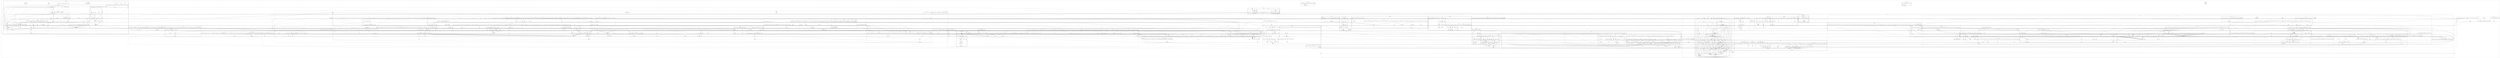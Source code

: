 digraph G {
    subgraph cluster_1 {
        graph [ label=1 ];
        8148 [ metric1=0 ];
        8149 [ metric1=0 ];
        subgraph cluster_3405 {
            graph [ label=3405 ];
            8460 [ metric1=0 ];
            8461 [ metric1=0 ];
            8462 [ metric1=0 ];
            8463 [ metric1=0 ];
            8464 [ metric1=0 ];
            8465 [ metric1=0 ];
            8466 [ metric1=0 ];
            8467 [ metric1=0 ];
        }
        subgraph cluster_3829 {
            graph [ label=3829 ];
            7968 [ metric1=0 ];
            7969 [ metric1=0 ];
            7970 [ metric1=0 ];
            7974 [ metric1=0 ];
            7975 [ metric1=0 ];
            7976 [ metric1=0 ];
            7977 [ metric1=0 ];
            7978 [ metric1=0 ];
            7979 [ metric1=0 ];
            7980 [ metric1=0 ];
            7981 [ metric1=0 ];
            7982 [ metric1=0 ];
            7983 [ metric1=0 ];
            7984 [ metric1=0 ];
            subgraph cluster_7971 {
                graph [ label=7971 ];
                7972 [ metric1=0 ];
                7973 [ metric1=0 ];
            }
        }
        subgraph cluster_4049 {
            graph [ label=4049 ];
            subgraph cluster_8602 {
                graph [ label=8602 ];
                8603 [ metric1=0 ];
                8604 [ metric1=0 ];
            }
            subgraph cluster_8659 {
                graph [ label=8659 ];
                8660 [ metric1=0 ];
                8661 [ metric1=0 ];
                8665 [ metric1=0 ];
                subgraph cluster_8662 {
                    graph [ label=8662 ];
                    8663 [ metric1=0 ];
                    8664 [ metric1=0 ];
                }
            }
            subgraph cluster_8666 {
                graph [ label=8666 ];
                8667 [ metric1=0 ];
                8668 [ metric1=0 ];
                8669 [ metric1=0 ];
                8670 [ metric1=0 ];
                8671 [ metric1=0 ];
                8672 [ metric1=0 ];
                8673 [ metric1=0 ];
                8674 [ metric1=0 ];
            }
            subgraph cluster_8675 {
                graph [ label=8675 ];
                8676 [ metric1=0 ];
            }
            subgraph cluster_8677 {
                graph [ label=8677 ];
                8678 [ metric1=0 ];
                8679 [ metric1=0 ];
                8680 [ metric1=0 ];
                8681 [ metric1=0 ];
                8682 [ metric1=0 ];
                8683 [ metric1=0 ];
                8684 [ metric1=0 ];
                8685 [ metric1=0 ];
                8686 [ metric1=0 ];
                8687 [ metric1=0 ];
                8688 [ metric1=0 ];
                8689 [ metric1=0 ];
                8690 [ metric1=0 ];
                8691 [ metric1=0 ];
                8692 [ metric1=0 ];
            }
        }
        subgraph cluster_5402 {
            graph [ label=5402 ];
            subgraph cluster_6754 {
                graph [ label=6754 ];
                6772 [ metric1=0 ];
                6773 [ metric1=0 ];
                6774 [ metric1=0 ];
                6775 [ metric1=0 ];
                6776 [ metric1=0 ];
                6777 [ metric1=0 ];
                6778 [ metric1=0 ];
                6779 [ metric1=0 ];
                6780 [ metric1=0 ];
                6781 [ metric1=0 ];
                6782 [ metric1=0 ];
                6783 [ metric1=0 ];
                6784 [ metric1=0 ];
                6785 [ metric1=0 ];
                6786 [ metric1=0 ];
                6787 [ metric1=0 ];
                6788 [ metric1=0 ];
                6789 [ metric1=0 ];
                6790 [ metric1=0 ];
                6791 [ metric1=0 ];
                6792 [ metric1=0 ];
                6793 [ metric1=0 ];
                6794 [ metric1=0 ];
                6795 [ metric1=0 ];
                6796 [ metric1=0 ];
                6797 [ metric1=0 ];
                6798 [ metric1=0 ];
                6799 [ metric1=0 ];
                6800 [ metric1=0 ];
                6801 [ metric1=0 ];
                6802 [ metric1=0 ];
                6803 [ metric1=0 ];
                7563 [ metric1=0 ];
                7564 [ metric1=0 ];
                subgraph cluster_6755 {
                    graph [ label=6755 ];
                    6756 [ metric1=0 ];
                }
                subgraph cluster_6757 {
                    graph [ label=6757 ];
                    6758 [ metric1=0 ];
                    6759 [ metric1=0 ];
                    6760 [ metric1=0 ];
                    6761 [ metric1=0 ];
                    6762 [ metric1=0 ];
                    6763 [ metric1=0 ];
                    6764 [ metric1=0 ];
                    6765 [ metric1=0 ];
                    6766 [ metric1=0 ];
                    6767 [ metric1=0 ];
                }
                subgraph cluster_6768 {
                    graph [ label=6768 ];
                    6769 [ metric1=0 ];
                }
                subgraph cluster_6770 {
                    graph [ label=6770 ];
                    6771 [ metric1=0 ];
                }
            }
            subgraph cluster_6818 {
                graph [ label=6818 ];
                6819 [ metric1=0 ];
                6820 [ metric1=0 ];
                6821 [ metric1=0 ];
                6822 [ metric1=0 ];
                6823 [ metric1=0 ];
                6838 [ metric1=0 ];
                6868 [ metric1=0 ];
                6869 [ metric1=0 ];
                6881 [ metric1=0 ];
                6882 [ metric1=0 ];
                6883 [ metric1=0 ];
                6884 [ metric1=0 ];
                6885 [ metric1=0 ];
                6886 [ metric1=0 ];
                6887 [ metric1=0 ];
                6888 [ metric1=0 ];
                6889 [ metric1=0 ];
                6890 [ metric1=0 ];
                6891 [ metric1=0 ];
                6892 [ metric1=0 ];
                6893 [ metric1=0 ];
                6894 [ metric1=0 ];
                6895 [ metric1=0 ];
                6896 [ metric1=0 ];
                6897 [ metric1=0 ];
                6898 [ metric1=0 ];
                6899 [ metric1=0 ];
                6900 [ metric1=0 ];
                6901 [ metric1=0 ];
                6902 [ metric1=0 ];
                6903 [ metric1=0 ];
                6904 [ metric1=0 ];
                6905 [ metric1=0 ];
                6906 [ metric1=0 ];
                6907 [ metric1=0 ];
                6908 [ metric1=0 ];
                6909 [ metric1=0 ];
                6910 [ metric1=0 ];
                6911 [ metric1=0 ];
                6912 [ metric1=0 ];
                6913 [ metric1=0 ];
                6918 [ metric1=0 ];
                6919 [ metric1=0 ];
                6961 [ metric1=0 ];
                7007 [ metric1=0 ];
                7008 [ metric1=0 ];
                7009 [ metric1=0 ];
                7010 [ metric1=0 ];
                7011 [ metric1=0 ];
                7012 [ metric1=0 ];
                7013 [ metric1=0 ];
                7024 [ metric1=0 ];
                7025 [ metric1=0 ];
                7026 [ metric1=0 ];
                7158 [ metric1=0 ];
                7159 [ metric1=0 ];
                7160 [ metric1=0 ];
                7161 [ metric1=0 ];
                7180 [ metric1=0 ];
                7181 [ metric1=0 ];
                7182 [ metric1=0 ];
                7183 [ metric1=0 ];
                7184 [ metric1=0 ];
                7185 [ metric1=0 ];
                7186 [ metric1=0 ];
                7187 [ metric1=0 ];
                7188 [ metric1=0 ];
                7189 [ metric1=0 ];
                7190 [ metric1=0 ];
                7191 [ metric1=0 ];
                7192 [ metric1=0 ];
                7197 [ metric1=0 ];
                7229 [ metric1=0 ];
                7230 [ metric1=0 ];
                7231 [ metric1=0 ];
                7232 [ metric1=0 ];
                7233 [ metric1=0 ];
                7234 [ metric1=0 ];
                7235 [ metric1=0 ];
                7247 [ metric1=0 ];
                7248 [ metric1=0 ];
                7249 [ metric1=0 ];
                7250 [ metric1=0 ];
                7251 [ metric1=0 ];
                7252 [ metric1=0 ];
                7264 [ metric1=0 ];
                7265 [ metric1=0 ];
                7266 [ metric1=0 ];
                7303 [ metric1=0 ];
                7316 [ metric1=0 ];
                7325 [ metric1=0 ];
                7332 [ metric1=0 ];
                7333 [ metric1=0 ];
                7334 [ metric1=0 ];
                7346 [ metric1=0 ];
                7389 [ metric1=0 ];
                7390 [ metric1=0 ];
                7391 [ metric1=0 ];
                7392 [ metric1=0 ];
                7399 [ metric1=0 ];
                7400 [ metric1=0 ];
                7401 [ metric1=0 ];
                7402 [ metric1=0 ];
                7410 [ metric1=0 ];
                7411 [ metric1=0 ];
                7416 [ metric1=0 ];
                7417 [ metric1=0 ];
                7424 [ metric1=0 ];
                subgraph cluster_6824 {
                    graph [ label=6824 ];
                    6825 [ metric1=0 ];
                    6826 [ metric1=0 ];
                    6827 [ metric1=0 ];
                }
                subgraph cluster_6828 {
                    graph [ label=6828 ];
                    6829 [ metric1=0 ];
                    6830 [ metric1=0 ];
                    6831 [ metric1=0 ];
                    6832 [ metric1=0 ];
                    6833 [ metric1=0 ];
                    6834 [ metric1=0 ];
                    6835 [ metric1=0 ];
                    6836 [ metric1=0 ];
                    6837 [ metric1=0 ];
                }
                subgraph cluster_6839 {
                    graph [ label=6839 ];
                    6840 [ metric1=0 ];
                    6841 [ metric1=0 ];
                    6842 [ metric1=0 ];
                    6843 [ metric1=0 ];
                    6844 [ metric1=0 ];
                    6845 [ metric1=0 ];
                    6846 [ metric1=0 ];
                    6847 [ metric1=0 ];
                    6848 [ metric1=0 ];
                    6849 [ metric1=0 ];
                    6850 [ metric1=0 ];
                    6851 [ metric1=0 ];
                    6852 [ metric1=0 ];
                    6853 [ metric1=0 ];
                    6854 [ metric1=0 ];
                    6855 [ metric1=0 ];
                }
                subgraph cluster_6856 {
                    graph [ label=6856 ];
                    6857 [ metric1=0 ];
                    6858 [ metric1=0 ];
                    6859 [ metric1=0 ];
                    6860 [ metric1=0 ];
                    6861 [ metric1=0 ];
                    6862 [ metric1=0 ];
                    6863 [ metric1=0 ];
                    6864 [ metric1=0 ];
                    6865 [ metric1=0 ];
                    6866 [ metric1=0 ];
                    6867 [ metric1=0 ];
                }
                subgraph cluster_6870 {
                    graph [ label=6870 ];
                    6871 [ metric1=0 ];
                    6872 [ metric1=0 ];
                    6873 [ metric1=0 ];
                    6874 [ metric1=0 ];
                    6875 [ metric1=0 ];
                    6876 [ metric1=0 ];
                    6877 [ metric1=0 ];
                    6878 [ metric1=0 ];
                    6879 [ metric1=0 ];
                    6880 [ metric1=0 ];
                }
                subgraph cluster_6914 {
                    graph [ label=6914 ];
                    6915 [ metric1=0 ];
                    6916 [ metric1=0 ];
                    6917 [ metric1=0 ];
                }
                subgraph cluster_6920 {
                    graph [ label=6920 ];
                    6921 [ metric1=0 ];
                    6922 [ metric1=0 ];
                    6923 [ metric1=0 ];
                    6924 [ metric1=0 ];
                    6925 [ metric1=0 ];
                    6926 [ metric1=0 ];
                    6927 [ metric1=0 ];
                    6928 [ metric1=0 ];
                    6929 [ metric1=0 ];
                    6930 [ metric1=0 ];
                    6931 [ metric1=0 ];
                    6932 [ metric1=0 ];
                    6933 [ metric1=0 ];
                    6934 [ metric1=0 ];
                    6935 [ metric1=0 ];
                    6936 [ metric1=0 ];
                    6937 [ metric1=0 ];
                    6938 [ metric1=0 ];
                    6939 [ metric1=0 ];
                    6940 [ metric1=0 ];
                    6941 [ metric1=4 ];
                    6942 [ metric1=23 ];
                    6943 [ metric1=5 ];
                    6944 [ metric1=0 ];
                    6945 [ metric1=0 ];
                    6946 [ metric1=0 ];
                    6947 [ metric1=0 ];
                }
                subgraph cluster_6948 {
                    graph [ label=6948 ];
                    6949 [ metric1=0 ];
                    6950 [ metric1=0 ];
                    6951 [ metric1=0 ];
                    6952 [ metric1=0 ];
                    6953 [ metric1=0 ];
                    6954 [ metric1=0 ];
                    6955 [ metric1=0 ];
                    6956 [ metric1=0 ];
                    6957 [ metric1=0 ];
                    6958 [ metric1=0 ];
                    6959 [ metric1=0 ];
                    6960 [ metric1=0 ];
                }
                subgraph cluster_6962 {
                    graph [ label=6962 ];
                    6963 [ metric1=0 ];
                    6964 [ metric1=0 ];
                    6965 [ metric1=0 ];
                    6966 [ metric1=0 ];
                    6967 [ metric1=0 ];
                    6968 [ metric1=0 ];
                    6969 [ metric1=0 ];
                    6970 [ metric1=0 ];
                    6971 [ metric1=0 ];
                    6972 [ metric1=0 ];
                    6973 [ metric1=0 ];
                    6974 [ metric1=0 ];
                    6975 [ metric1=0 ];
                    6976 [ metric1=0 ];
                    6977 [ metric1=0 ];
                    6978 [ metric1=0 ];
                    6979 [ metric1=0 ];
                    6980 [ metric1=0 ];
                    6981 [ metric1=0 ];
                    6982 [ metric1=0 ];
                    6983 [ metric1=0 ];
                    6984 [ metric1=0 ];
                    6985 [ metric1=0 ];
                    6986 [ metric1=0 ];
                    6987 [ metric1=0 ];
                    6988 [ metric1=0 ];
                    6989 [ metric1=0 ];
                    6990 [ metric1=0 ];
                    6991 [ metric1=0 ];
                    6992 [ metric1=0 ];
                    6993 [ metric1=0 ];
                    6994 [ metric1=0 ];
                    6995 [ metric1=0 ];
                    6996 [ metric1=0 ];
                    6997 [ metric1=0 ];
                    6998 [ metric1=0 ];
                    6999 [ metric1=0 ];
                    7000 [ metric1=0 ];
                    7001 [ metric1=0 ];
                    7002 [ metric1=0 ];
                    7003 [ metric1=0 ];
                    7004 [ metric1=0 ];
                    7005 [ metric1=0 ];
                    7006 [ metric1=0 ];
                }
                subgraph cluster_7014 {
                    graph [ label=7014 ];
                    7015 [ metric1=0 ];
                    7016 [ metric1=0 ];
                    7017 [ metric1=0 ];
                    7018 [ metric1=0 ];
                    7019 [ metric1=0 ];
                    7020 [ metric1=0 ];
                    7021 [ metric1=0 ];
                    7022 [ metric1=0 ];
                    7023 [ metric1=0 ];
                }
                subgraph cluster_7027 {
                    graph [ label=7027 ];
                    7028 [ metric1=0 ];
                    7029 [ metric1=0 ];
                    7030 [ metric1=0 ];
                    7031 [ metric1=0 ];
                    7032 [ metric1=0 ];
                    7033 [ metric1=0 ];
                    7034 [ metric1=0 ];
                    7035 [ metric1=0 ];
                    7036 [ metric1=0 ];
                    7037 [ metric1=0 ];
                    7038 [ metric1=0 ];
                    7039 [ metric1=0 ];
                    7040 [ metric1=0 ];
                    7041 [ metric1=0 ];
                    7042 [ metric1=0 ];
                    7043 [ metric1=0 ];
                    7044 [ metric1=0 ];
                    7045 [ metric1=0 ];
                    7046 [ metric1=0 ];
                    7047 [ metric1=0 ];
                    7048 [ metric1=0 ];
                    7049 [ metric1=0 ];
                    7050 [ metric1=0 ];
                    7051 [ metric1=0 ];
                    7052 [ metric1=0 ];
                    7053 [ metric1=0 ];
                    7054 [ metric1=0 ];
                    7055 [ metric1=0 ];
                    7056 [ metric1=0 ];
                    7057 [ metric1=0 ];
                    7058 [ metric1=0 ];
                    7059 [ metric1=0 ];
                    7060 [ metric1=0 ];
                    7061 [ metric1=0 ];
                    7062 [ metric1=0 ];
                    7063 [ metric1=0 ];
                    7064 [ metric1=0 ];
                    7065 [ metric1=0 ];
                    7066 [ metric1=0 ];
                    7067 [ metric1=0 ];
                    7068 [ metric1=0 ];
                    7069 [ metric1=0 ];
                    7070 [ metric1=0 ];
                    7071 [ metric1=0 ];
                    7072 [ metric1=0 ];
                    7073 [ metric1=0 ];
                    7074 [ metric1=0 ];
                    7075 [ metric1=0 ];
                    7076 [ metric1=0 ];
                    7077 [ metric1=0 ];
                    7078 [ metric1=0 ];
                    7079 [ metric1=0 ];
                    7080 [ metric1=0 ];
                    7081 [ metric1=0 ];
                    7082 [ metric1=0 ];
                    7083 [ metric1=0 ];
                    7084 [ metric1=0 ];
                    7085 [ metric1=0 ];
                    7086 [ metric1=0 ];
                    7087 [ metric1=0 ];
                    7088 [ metric1=0 ];
                    7089 [ metric1=0 ];
                    7090 [ metric1=0 ];
                    7091 [ metric1=0 ];
                    7092 [ metric1=0 ];
                    7097 [ metric1=0 ];
                    7117 [ metric1=0 ];
                    7118 [ metric1=0 ];
                    7119 [ metric1=0 ];
                    7120 [ metric1=0 ];
                    7121 [ metric1=0 ];
                    7122 [ metric1=0 ];
                    7123 [ metric1=0 ];
                    7124 [ metric1=0 ];
                    7131 [ metric1=0 ];
                    7132 [ metric1=0 ];
                    7133 [ metric1=0 ];
                    7134 [ metric1=0 ];
                    7135 [ metric1=0 ];
                    subgraph cluster_7093 {
                        graph [ label=7093 ];
                        7094 [ metric1=0 ];
                        7095 [ metric1=0 ];
                        7096 [ metric1=0 ];
                    }
                    subgraph cluster_7098 {
                        graph [ label=7098 ];
                        7099 [ metric1=0 ];
                        7100 [ metric1=0 ];
                        7101 [ metric1=0 ];
                        7102 [ metric1=0 ];
                        7103 [ metric1=0 ];
                        7104 [ metric1=0 ];
                        7105 [ metric1=0 ];
                        7106 [ metric1=0 ];
                        7107 [ metric1=0 ];
                        7108 [ metric1=0 ];
                        7109 [ metric1=0 ];
                        7110 [ metric1=0 ];
                        7111 [ metric1=0 ];
                        7112 [ metric1=0 ];
                        7113 [ metric1=0 ];
                        7114 [ metric1=0 ];
                        7115 [ metric1=0 ];
                        7116 [ metric1=0 ];
                    }
                    subgraph cluster_7125 {
                        graph [ label=7125 ];
                        7126 [ metric1=0 ];
                        7127 [ metric1=0 ];
                        7128 [ metric1=0 ];
                        7129 [ metric1=0 ];
                        7130 [ metric1=0 ];
                    }
                }
                subgraph cluster_7136 {
                    graph [ label=7136 ];
                    7137 [ metric1=0 ];
                    7138 [ metric1=0 ];
                    7139 [ metric1=0 ];
                    7140 [ metric1=0 ];
                    7141 [ metric1=0 ];
                    7142 [ metric1=0 ];
                    7143 [ metric1=0 ];
                    7144 [ metric1=0 ];
                    7145 [ metric1=0 ];
                    7146 [ metric1=0 ];
                    7147 [ metric1=0 ];
                    7148 [ metric1=0 ];
                    7149 [ metric1=0 ];
                    7150 [ metric1=0 ];
                    7151 [ metric1=0 ];
                    7152 [ metric1=0 ];
                    7153 [ metric1=0 ];
                    7154 [ metric1=0 ];
                    7155 [ metric1=0 ];
                    7156 [ metric1=0 ];
                    7157 [ metric1=0 ];
                }
                subgraph cluster_7162 {
                    graph [ label=7162 ];
                    7163 [ metric1=0 ];
                    7164 [ metric1=0 ];
                    7165 [ metric1=0 ];
                    7166 [ metric1=0 ];
                    7167 [ metric1=0 ];
                    7168 [ metric1=0 ];
                    7169 [ metric1=0 ];
                    7170 [ metric1=0 ];
                    7171 [ metric1=0 ];
                }
                subgraph cluster_7172 {
                    graph [ label=7172 ];
                    7173 [ metric1=0 ];
                    7174 [ metric1=0 ];
                    7175 [ metric1=0 ];
                    7176 [ metric1=0 ];
                    7177 [ metric1=0 ];
                    7178 [ metric1=0 ];
                    7179 [ metric1=0 ];
                }
                subgraph cluster_7193 {
                    graph [ label=7193 ];
                    7194 [ metric1=0 ];
                    7195 [ metric1=0 ];
                    7196 [ metric1=0 ];
                }
                subgraph cluster_7198 {
                    graph [ label=7198 ];
                    7199 [ metric1=0 ];
                }
                subgraph cluster_7200 {
                    graph [ label=7200 ];
                    7201 [ metric1=0 ];
                    7202 [ metric1=0 ];
                    7203 [ metric1=0 ];
                    7204 [ metric1=0 ];
                    7205 [ metric1=0 ];
                    7206 [ metric1=0 ];
                    7207 [ metric1=0 ];
                    7208 [ metric1=0 ];
                    7209 [ metric1=0 ];
                    7210 [ metric1=0 ];
                    7211 [ metric1=0 ];
                    7212 [ metric1=0 ];
                    7213 [ metric1=0 ];
                    7214 [ metric1=0 ];
                    7215 [ metric1=0 ];
                    7216 [ metric1=0 ];
                    7217 [ metric1=0 ];
                    7218 [ metric1=0 ];
                    7219 [ metric1=0 ];
                    7418 [ metric1=0 ];
                    subgraph cluster_7220 {
                        graph [ label=7220 ];
                        7221 [ metric1=0 ];
                        7222 [ metric1=0 ];
                    }
                }
                subgraph cluster_7223 {
                    graph [ label=7223 ];
                    7224 [ metric1=0 ];
                    7225 [ metric1=0 ];
                    7226 [ metric1=0 ];
                    7227 [ metric1=0 ];
                    7228 [ metric1=0 ];
                }
                subgraph cluster_7236 {
                    graph [ label=7236 ];
                    7237 [ metric1=0 ];
                    7238 [ metric1=0 ];
                    7239 [ metric1=0 ];
                }
                subgraph cluster_7240 {
                    graph [ label=7240 ];
                    7241 [ metric1=0 ];
                    7242 [ metric1=0 ];
                    7243 [ metric1=0 ];
                    7244 [ metric1=0 ];
                    7245 [ metric1=0 ];
                    7246 [ metric1=0 ];
                }
                subgraph cluster_7253 {
                    graph [ label=7253 ];
                    7254 [ metric1=0 ];
                    7255 [ metric1=0 ];
                    7256 [ metric1=0 ];
                    7257 [ metric1=0 ];
                    7258 [ metric1=0 ];
                    7259 [ metric1=0 ];
                }
                subgraph cluster_7260 {
                    graph [ label=7260 ];
                    7261 [ metric1=0 ];
                    7262 [ metric1=0 ];
                    7263 [ metric1=0 ];
                }
                subgraph cluster_7267 {
                    graph [ label=7267 ];
                    7268 [ metric1=0 ];
                    7269 [ metric1=0 ];
                    7270 [ metric1=0 ];
                    7271 [ metric1=0 ];
                    7272 [ metric1=0 ];
                    7273 [ metric1=0 ];
                    7274 [ metric1=0 ];
                    7275 [ metric1=0 ];
                    7276 [ metric1=0 ];
                    7277 [ metric1=0 ];
                    7278 [ metric1=0 ];
                    7279 [ metric1=0 ];
                    7280 [ metric1=0 ];
                    7281 [ metric1=0 ];
                    7282 [ metric1=0 ];
                    7283 [ metric1=0 ];
                    7284 [ metric1=0 ];
                    7285 [ metric1=0 ];
                    7286 [ metric1=0 ];
                    7287 [ metric1=0 ];
                    7288 [ metric1=0 ];
                    7289 [ metric1=0 ];
                    7290 [ metric1=0 ];
                    7291 [ metric1=0 ];
                    7292 [ metric1=0 ];
                    7293 [ metric1=0 ];
                    7294 [ metric1=0 ];
                    7295 [ metric1=0 ];
                    7296 [ metric1=0 ];
                    7297 [ metric1=0 ];
                    7298 [ metric1=0 ];
                    7299 [ metric1=0 ];
                    7300 [ metric1=0 ];
                    7301 [ metric1=0 ];
                    7302 [ metric1=0 ];
                }
                subgraph cluster_7304 {
                    graph [ label=7304 ];
                    7305 [ metric1=0 ];
                    7306 [ metric1=0 ];
                    7307 [ metric1=0 ];
                    7308 [ metric1=0 ];
                    7309 [ metric1=0 ];
                    7310 [ metric1=0 ];
                    7311 [ metric1=0 ];
                    7312 [ metric1=0 ];
                    7313 [ metric1=0 ];
                    7314 [ metric1=0 ];
                    7315 [ metric1=0 ];
                }
                subgraph cluster_7317 {
                    graph [ label=7317 ];
                    7318 [ metric1=0 ];
                    7319 [ metric1=0 ];
                    7320 [ metric1=0 ];
                    7321 [ metric1=0 ];
                    7322 [ metric1=0 ];
                    7323 [ metric1=0 ];
                    7324 [ metric1=0 ];
                }
                subgraph cluster_7326 {
                    graph [ label=7326 ];
                    7327 [ metric1=0 ];
                    7328 [ metric1=0 ];
                    7329 [ metric1=0 ];
                    7330 [ metric1=0 ];
                    7331 [ metric1=0 ];
                }
                subgraph cluster_7335 {
                    graph [ label=7335 ];
                    7336 [ metric1=0 ];
                    7337 [ metric1=0 ];
                    7338 [ metric1=0 ];
                    7339 [ metric1=0 ];
                    7340 [ metric1=0 ];
                    7341 [ metric1=0 ];
                    7342 [ metric1=0 ];
                    7343 [ metric1=0 ];
                }
                subgraph cluster_7344 {
                    graph [ label=7344 ];
                    7345 [ metric1=0 ];
                }
                subgraph cluster_7347 {
                    graph [ label=7347 ];
                    7367 [ metric1=0 ];
                    7368 [ metric1=0 ];
                    7369 [ metric1=0 ];
                    7370 [ metric1=0 ];
                    10906 [ metric1=0 ];
                    subgraph cluster_7348 {
                        graph [ label=7348 ];
                        7349 [ metric1=0 ];
                        7350 [ metric1=0 ];
                        7351 [ metric1=0 ];
                        7352 [ metric1=0 ];
                        7353 [ metric1=0 ];
                        7354 [ metric1=0 ];
                        7355 [ metric1=0 ];
                        7356 [ metric1=0 ];
                        7357 [ metric1=0 ];
                        7358 [ metric1=0 ];
                        7359 [ metric1=0 ];
                        7360 [ metric1=0 ];
                        7361 [ metric1=0 ];
                        7362 [ metric1=0 ];
                        7363 [ metric1=0 ];
                        7364 [ metric1=0 ];
                        7365 [ metric1=0 ];
                        7366 [ metric1=0 ];
                    }
                    subgraph cluster_7502 {
                        graph [ label=7502 ];
                        7503 [ metric1=0 ];
                        9091 [ metric1=0 ];
                        9092 [ metric1=0 ];
                        9093 [ metric1=0 ];
                        9094 [ metric1=0 ];
                        9095 [ metric1=0 ];
                        9096 [ metric1=0 ];
                        9097 [ metric1=0 ];
                        9098 [ metric1=0 ];
                        9099 [ metric1=0 ];
                        9100 [ metric1=0 ];
                        9101 [ metric1=0 ];
                        9102 [ metric1=0 ];
                        9103 [ metric1=0 ];
                        9108 [ metric1=0 ];
                        9109 [ metric1=0 ];
                        9110 [ metric1=0 ];
                        9111 [ metric1=0 ];
                        9112 [ metric1=0 ];
                        9113 [ metric1=0 ];
                        9114 [ metric1=0 ];
                        9115 [ metric1=0 ];
                        9116 [ metric1=0 ];
                        9117 [ metric1=0 ];
                        9118 [ metric1=0 ];
                        9119 [ metric1=0 ];
                        9120 [ metric1=0 ];
                        subgraph cluster_9104 {
                            graph [ label=9104 ];
                            9105 [ metric1=0 ];
                            9106 [ metric1=0 ];
                            9107 [ metric1=0 ];
                        }
                    }
                    subgraph cluster_9060 {
                        graph [ label=9060 ];
                        subgraph cluster_9061 {
                            graph [ label=9061 ];
                            9062 [ metric1=0 ];
                            9065 [ metric1=0 ];
                            9066 [ metric1=0 ];
                            9067 [ metric1=0 ];
                            subgraph cluster_9063 {
                                graph [ label=9063 ];
                                9064 [ metric1=0 ];
                            }
                        }
                        subgraph cluster_9068 {
                            graph [ label=9068 ];
                            9069 [ metric1=0 ];
                            9070 [ metric1=0 ];
                            9071 [ metric1=0 ];
                            9072 [ metric1=0 ];
                            9073 [ metric1=0 ];
                            9074 [ metric1=0 ];
                        }
                        subgraph cluster_9075 {
                            graph [ label=9075 ];
                            9076 [ metric1=0 ];
                            9077 [ metric1=0 ];
                            9078 [ metric1=0 ];
                            9079 [ metric1=0 ];
                            9080 [ metric1=0 ];
                        }
                    }
                    subgraph cluster_9121 {
                        graph [ label=9121 ];
                        9122 [ metric1=0 ];
                        9123 [ metric1=0 ];
                        9124 [ metric1=0 ];
                    }
                    subgraph cluster_9125 {
                        graph [ label=9125 ];
                        9126 [ metric1=0 ];
                        9127 [ metric1=0 ];
                        9128 [ metric1=0 ];
                        9129 [ metric1=0 ];
                    }
                    subgraph cluster_9130 {
                        graph [ label=9130 ];
                        9131 [ metric1=0 ];
                        9132 [ metric1=0 ];
                        9133 [ metric1=0 ];
                        9134 [ metric1=0 ];
                    }
                }
                subgraph cluster_7371 {
                    graph [ label=7371 ];
                    7372 [ metric1=0 ];
                    7373 [ metric1=0 ];
                    7374 [ metric1=0 ];
                    7375 [ metric1=0 ];
                    7376 [ metric1=0 ];
                    7377 [ metric1=0 ];
                    7378 [ metric1=0 ];
                    7379 [ metric1=0 ];
                    7380 [ metric1=0 ];
                    7381 [ metric1=0 ];
                    7382 [ metric1=0 ];
                    7383 [ metric1=0 ];
                }
                subgraph cluster_7384 {
                    graph [ label=7384 ];
                    7385 [ metric1=0 ];
                    7386 [ metric1=0 ];
                    7387 [ metric1=0 ];
                    7388 [ metric1=0 ];
                }
                subgraph cluster_7393 {
                    graph [ label=7393 ];
                    7394 [ metric1=0 ];
                    7395 [ metric1=0 ];
                    7396 [ metric1=0 ];
                    7397 [ metric1=0 ];
                    7398 [ metric1=0 ];
                }
                subgraph cluster_7403 {
                    graph [ label=7403 ];
                    7404 [ metric1=0 ];
                    7405 [ metric1=0 ];
                }
                subgraph cluster_7406 {
                    graph [ label=7406 ];
                    7407 [ metric1=0 ];
                }
                subgraph cluster_7408 {
                    graph [ label=7408 ];
                    7409 [ metric1=0 ];
                }
                subgraph cluster_7412 {
                    graph [ label=7412 ];
                    7413 [ metric1=0 ];
                    7414 [ metric1=0 ];
                    7415 [ metric1=0 ];
                }
                subgraph cluster_7425 {
                    graph [ label=7425 ];
                    7426 [ metric1=0 ];
                    7427 [ metric1=0 ];
                    7428 [ metric1=0 ];
                    7429 [ metric1=0 ];
                    7430 [ metric1=0 ];
                    7431 [ metric1=0 ];
                    7432 [ metric1=0 ];
                    7433 [ metric1=0 ];
                }
            }
            subgraph cluster_7419 {
                graph [ label=7419 ];
                subgraph cluster_7420 {
                    graph [ label=7420 ];
                    7421 [ metric1=0 ];
                    7422 [ metric1=0 ];
                    7423 [ metric1=0 ];
                }
            }
            subgraph cluster_7434 {
                graph [ label=7434 ];
                7435 [ metric1=0 ];
                7436 [ metric1=0 ];
                7437 [ metric1=0 ];
                7438 [ metric1=0 ];
                7439 [ metric1=0 ];
            }
            subgraph cluster_7440 {
                graph [ label=7440 ];
                7450 [ metric1=0 ];
                7457 [ metric1=0 ];
                7458 [ metric1=0 ];
                7459 [ metric1=0 ];
                7460 [ metric1=0 ];
                7461 [ metric1=0 ];
                7462 [ metric1=0 ];
                7463 [ metric1=0 ];
                7464 [ metric1=0 ];
                7465 [ metric1=0 ];
                7466 [ metric1=0 ];
                7467 [ metric1=0 ];
                7468 [ metric1=0 ];
                7469 [ metric1=0 ];
                7470 [ metric1=0 ];
                7471 [ metric1=0 ];
                7472 [ metric1=0 ];
                7473 [ metric1=0 ];
                7474 [ metric1=0 ];
                7475 [ metric1=0 ];
                7476 [ metric1=0 ];
                7477 [ metric1=0 ];
                7478 [ metric1=0 ];
                7479 [ metric1=0 ];
                7480 [ metric1=0 ];
                7481 [ metric1=0 ];
                7482 [ metric1=0 ];
                7483 [ metric1=0 ];
                7484 [ metric1=0 ];
                7485 [ metric1=0 ];
                7492 [ metric1=0 ];
                7493 [ metric1=0 ];
                7494 [ metric1=0 ];
                7495 [ metric1=0 ];
                7496 [ metric1=0 ];
                7497 [ metric1=0 ];
                7498 [ metric1=0 ];
                7499 [ metric1=0 ];
                7500 [ metric1=0 ];
                7501 [ metric1=0 ];
                subgraph cluster_7441 {
                    graph [ label=7441 ];
                    7442 [ metric1=0 ];
                }
                subgraph cluster_7443 {
                    graph [ label=7443 ];
                    7444 [ metric1=0 ];
                    7445 [ metric1=0 ];
                    7446 [ metric1=0 ];
                    7447 [ metric1=0 ];
                }
                subgraph cluster_7448 {
                    graph [ label=7448 ];
                    7449 [ metric1=0 ];
                }
                subgraph cluster_7451 {
                    graph [ label=7451 ];
                    7452 [ metric1=0 ];
                    7453 [ metric1=0 ];
                }
                subgraph cluster_7454 {
                    graph [ label=7454 ];
                    7455 [ metric1=0 ];
                    7456 [ metric1=0 ];
                }
                subgraph cluster_7486 {
                    graph [ label=7486 ];
                    7487 [ metric1=0 ];
                    7488 [ metric1=0 ];
                }
                subgraph cluster_7489 {
                    graph [ label=7489 ];
                    7490 [ metric1=0 ];
                    7491 [ metric1=0 ];
                }
            }
            subgraph cluster_7504 {
                graph [ label=7504 ];
                7505 [ metric1=0 ];
                7506 [ metric1=0 ];
            }
            subgraph cluster_7507 {
                graph [ label=7507 ];
                7508 [ metric1=0 ];
                7509 [ metric1=0 ];
            }
            subgraph cluster_7510 {
                graph [ label=7510 ];
                7511 [ metric1=0 ];
                7512 [ metric1=0 ];
                7513 [ metric1=0 ];
                7514 [ metric1=0 ];
                7515 [ metric1=0 ];
                7516 [ metric1=0 ];
                7517 [ metric1=0 ];
            }
            subgraph cluster_7529 {
                graph [ label=7529 ];
                subgraph cluster_7530 {
                    graph [ label=7530 ];
                    7531 [ metric1=0 ];
                }
            }
            subgraph cluster_8780 {
                graph [ label=8780 ];
                8781 [ metric1=0 ];
                8782 [ metric1=0 ];
                8783 [ metric1=0 ];
                8784 [ metric1=0 ];
                8785 [ metric1=0 ];
                8786 [ metric1=0 ];
                8787 [ metric1=0 ];
                8788 [ metric1=0 ];
                8789 [ metric1=0 ];
                8790 [ metric1=0 ];
                8791 [ metric1=0 ];
            }
            subgraph cluster_8904 {
                graph [ label=8904 ];
                8905 [ metric1=0 ];
                8906 [ metric1=0 ];
                8907 [ metric1=0 ];
            }
            subgraph cluster_9135 {
                graph [ label=9135 ];
                9136 [ metric1=0 ];
            }
        }
        subgraph cluster_6046 {
            graph [ label=6046 ];
            subgraph cluster_6047 {
                graph [ label=6047 ];
                subgraph cluster_6048 {
                    graph [ label=6048 ];
                    subgraph cluster_6049 {
                        graph [ label=6049 ];
                        subgraph cluster_6050 {
                            graph [ label=6050 ];
                            6051 [ metric1=0 ];
                            6052 [ metric1=0 ];
                            6053 [ metric1=0 ];
                            6054 [ metric1=0 ];
                            6055 [ metric1=0 ];
                            6061 [ metric1=0 ];
                            6062 [ metric1=0 ];
                            6063 [ metric1=0 ];
                            6064 [ metric1=0 ];
                        }
                        subgraph cluster_9081 {
                            graph [ label=9081 ];
                            subgraph cluster_9082 {
                                graph [ label=9082 ];
                                subgraph cluster_9083 {
                                    graph [ label=9083 ];
                                    subgraph cluster_9084 {
                                        graph [ label=9084 ];
                                        subgraph cluster_9085 {
                                            graph [ label=9085 ];
                                            9086 [ metric1=0 ];
                                            9087 [ metric1=0 ];
                                            9088 [ metric1=0 ];
                                            9089 [ metric1=0 ];
                                            9090 [ metric1=0 ];
                                        }
                                    }
                                }
                            }
                        }
                    }
                }
                subgraph cluster_8599 {
                    graph [ label=8599 ];
                    subgraph cluster_8600 {
                        graph [ label=8600 ];
                        8601 [ metric1=0 ];
                        8658 [ metric1=0 ];
                        9002 [ metric1=0 ];
                        subgraph cluster_8941 {
                            graph [ label=8941 ];
                            subgraph cluster_8942 {
                                graph [ label=8942 ];
                                subgraph cluster_8943 {
                                    graph [ label=8943 ];
                                    subgraph cluster_8944 {
                                        graph [ label=8944 ];
                                        subgraph cluster_8945 {
                                            graph [ label=8945 ];
                                            8946 [ metric1=0 ];
                                            8947 [ metric1=0 ];
                                        }
                                    }
                                }
                            }
                        }
                    }
                }
            }
        }
        subgraph cluster_6056 {
            graph [ label=6056 ];
            subgraph cluster_6057 {
                graph [ label=6057 ];
                subgraph cluster_6058 {
                    graph [ label=6058 ];
                    subgraph cluster_6059 {
                        graph [ label=6059 ];
                        6060 [ metric1=0 ];
                        6156 [ metric1=0 ];
                        6157 [ metric1=0 ];
                        6158 [ metric1=0 ];
                        6159 [ metric1=0 ];
                        6160 [ metric1=0 ];
                        6161 [ metric1=0 ];
                        6162 [ metric1=0 ];
                        6163 [ metric1=0 ];
                        6164 [ metric1=0 ];
                        6165 [ metric1=0 ];
                        6166 [ metric1=0 ];
                        6167 [ metric1=0 ];
                        6168 [ metric1=0 ];
                        6169 [ metric1=0 ];
                        6170 [ metric1=0 ];
                        6171 [ metric1=0 ];
                        6172 [ metric1=0 ];
                        6173 [ metric1=0 ];
                        6174 [ metric1=0 ];
                        6175 [ metric1=0 ];
                        6176 [ metric1=0 ];
                        6177 [ metric1=0 ];
                        6178 [ metric1=0 ];
                        6179 [ metric1=0 ];
                        6180 [ metric1=0 ];
                        6181 [ metric1=0 ];
                        6182 [ metric1=0 ];
                        6183 [ metric1=0 ];
                        6184 [ metric1=0 ];
                        6185 [ metric1=0 ];
                        9140 [ metric1=0 ];
                    }
                    subgraph cluster_6065 {
                        graph [ label=6065 ];
                        6066 [ metric1=0 ];
                        6067 [ metric1=0 ];
                        6068 [ metric1=0 ];
                        6069 [ metric1=0 ];
                        6070 [ metric1=0 ];
                        6071 [ metric1=0 ];
                        6072 [ metric1=0 ];
                        6073 [ metric1=0 ];
                        6074 [ metric1=0 ];
                        6075 [ metric1=0 ];
                        6076 [ metric1=0 ];
                        6077 [ metric1=0 ];
                        6078 [ metric1=0 ];
                        subgraph cluster_6079 {
                            graph [ label=6079 ];
                            6080 [ metric1=0 ];
                        }
                    }
                    subgraph cluster_6081 {
                        graph [ label=6081 ];
                        10904 [ metric1=0 ];
                        subgraph cluster_6082 {
                            graph [ label=6082 ];
                            6083 [ metric1=0 ];
                        }
                        subgraph cluster_6084 {
                            graph [ label=6084 ];
                            6123 [ metric1=0 ];
                            6124 [ metric1=0 ];
                            6125 [ metric1=0 ];
                            6126 [ metric1=0 ];
                            6127 [ metric1=0 ];
                            6128 [ metric1=0 ];
                            6129 [ metric1=0 ];
                            6130 [ metric1=0 ];
                            6131 [ metric1=0 ];
                            6132 [ metric1=0 ];
                            6133 [ metric1=0 ];
                            6134 [ metric1=0 ];
                            6135 [ metric1=0 ];
                            6136 [ metric1=0 ];
                            6137 [ metric1=0 ];
                            6138 [ metric1=0 ];
                            6139 [ metric1=0 ];
                            6140 [ metric1=0 ];
                            6141 [ metric1=0 ];
                            6142 [ metric1=0 ];
                            6143 [ metric1=0 ];
                            6144 [ metric1=0 ];
                            6145 [ metric1=0 ];
                            6146 [ metric1=0 ];
                            6147 [ metric1=0 ];
                            6148 [ metric1=0 ];
                            6149 [ metric1=0 ];
                            6150 [ metric1=0 ];
                            6151 [ metric1=0 ];
                            6152 [ metric1=0 ];
                            6153 [ metric1=0 ];
                            6154 [ metric1=0 ];
                            6155 [ metric1=0 ];
                            subgraph cluster_6085 {
                                graph [ label=6085 ];
                                6086 [ metric1=0 ];
                                6087 [ metric1=0 ];
                                6088 [ metric1=0 ];
                                6089 [ metric1=0 ];
                                6090 [ metric1=0 ];
                                6091 [ metric1=0 ];
                                6092 [ metric1=0 ];
                                6093 [ metric1=0 ];
                                6094 [ metric1=0 ];
                                6095 [ metric1=0 ];
                                6096 [ metric1=0 ];
                                6097 [ metric1=0 ];
                                6098 [ metric1=0 ];
                                6099 [ metric1=0 ];
                                6100 [ metric1=0 ];
                                6101 [ metric1=0 ];
                                6102 [ metric1=0 ];
                                6103 [ metric1=0 ];
                                6104 [ metric1=0 ];
                                6105 [ metric1=0 ];
                                6106 [ metric1=0 ];
                                6107 [ metric1=0 ];
                                6108 [ metric1=0 ];
                                6109 [ metric1=0 ];
                                6110 [ metric1=0 ];
                                6111 [ metric1=0 ];
                                6112 [ metric1=0 ];
                                6113 [ metric1=0 ];
                                6114 [ metric1=0 ];
                                6115 [ metric1=0 ];
                                6116 [ metric1=0 ];
                                6117 [ metric1=0 ];
                                6118 [ metric1=0 ];
                                6119 [ metric1=0 ];
                                6120 [ metric1=0 ];
                                6121 [ metric1=0 ];
                                6122 [ metric1=0 ];
                            }
                        }
                    }
                    subgraph cluster_6186 {
                        graph [ label=6186 ];
                        6187 [ metric1=0 ];
                        6188 [ metric1=0 ];
                        6189 [ metric1=0 ];
                        6190 [ metric1=0 ];
                        6191 [ metric1=0 ];
                        6192 [ metric1=0 ];
                        6193 [ metric1=0 ];
                        6194 [ metric1=0 ];
                        6195 [ metric1=0 ];
                        6196 [ metric1=0 ];
                        6197 [ metric1=0 ];
                        6198 [ metric1=0 ];
                        6199 [ metric1=0 ];
                        6200 [ metric1=0 ];
                        6201 [ metric1=0 ];
                        6202 [ metric1=0 ];
                        6203 [ metric1=0 ];
                        6204 [ metric1=0 ];
                        6205 [ metric1=0 ];
                        6206 [ metric1=0 ];
                        6207 [ metric1=0 ];
                        6208 [ metric1=0 ];
                        6209 [ metric1=0 ];
                        6210 [ metric1=0 ];
                        6211 [ metric1=0 ];
                        6212 [ metric1=0 ];
                        6213 [ metric1=0 ];
                        6214 [ metric1=0 ];
                        6215 [ metric1=0 ];
                        6216 [ metric1=0 ];
                        6217 [ metric1=0 ];
                        6218 [ metric1=0 ];
                        6219 [ metric1=0 ];
                        6220 [ metric1=0 ];
                        6221 [ metric1=0 ];
                        6222 [ metric1=0 ];
                        6223 [ metric1=0 ];
                    }
                    subgraph cluster_6224 {
                        graph [ label=6224 ];
                        6225 [ metric1=0 ];
                        6226 [ metric1=0 ];
                        6227 [ metric1=0 ];
                        6228 [ metric1=0 ];
                        6229 [ metric1=0 ];
                        6230 [ metric1=0 ];
                        6231 [ metric1=0 ];
                        6232 [ metric1=0 ];
                        6233 [ metric1=0 ];
                        6234 [ metric1=0 ];
                        6235 [ metric1=0 ];
                        6236 [ metric1=0 ];
                        6237 [ metric1=0 ];
                        6238 [ metric1=0 ];
                        6239 [ metric1=0 ];
                        6240 [ metric1=0 ];
                        6241 [ metric1=0 ];
                        6242 [ metric1=0 ];
                        6243 [ metric1=0 ];
                        6244 [ metric1=0 ];
                        6245 [ metric1=0 ];
                        6246 [ metric1=0 ];
                        6247 [ metric1=0 ];
                    }
                    subgraph cluster_6248 {
                        graph [ label=6248 ];
                        6249 [ metric1=0 ];
                        6250 [ metric1=0 ];
                        6251 [ metric1=0 ];
                        6252 [ metric1=0 ];
                    }
                    subgraph cluster_6253 {
                        graph [ label=6253 ];
                        6268 [ metric1=0 ];
                        6269 [ metric1=0 ];
                        6270 [ metric1=0 ];
                        6271 [ metric1=0 ];
                        6272 [ metric1=0 ];
                        6273 [ metric1=0 ];
                        6274 [ metric1=0 ];
                        6275 [ metric1=0 ];
                        6276 [ metric1=0 ];
                        6277 [ metric1=0 ];
                        6278 [ metric1=0 ];
                        6279 [ metric1=0 ];
                        6280 [ metric1=0 ];
                        6281 [ metric1=0 ];
                        6282 [ metric1=0 ];
                        6283 [ metric1=0 ];
                        6284 [ metric1=0 ];
                        6285 [ metric1=0 ];
                        6286 [ metric1=0 ];
                        6287 [ metric1=0 ];
                        6288 [ metric1=0 ];
                        6289 [ metric1=0 ];
                        6290 [ metric1=0 ];
                        6291 [ metric1=0 ];
                        6292 [ metric1=0 ];
                        6293 [ metric1=0 ];
                        6294 [ metric1=0 ];
                        6295 [ metric1=0 ];
                        6296 [ metric1=0 ];
                        6297 [ metric1=0 ];
                        6298 [ metric1=0 ];
                        6299 [ metric1=0 ];
                        6300 [ metric1=0 ];
                        6301 [ metric1=0 ];
                        6302 [ metric1=0 ];
                        6303 [ metric1=0 ];
                        6304 [ metric1=0 ];
                        6305 [ metric1=0 ];
                        6306 [ metric1=0 ];
                        6307 [ metric1=0 ];
                        6308 [ metric1=0 ];
                        6309 [ metric1=0 ];
                        6310 [ metric1=0 ];
                        6311 [ metric1=0 ];
                        6312 [ metric1=0 ];
                        6313 [ metric1=0 ];
                        6314 [ metric1=0 ];
                        6315 [ metric1=0 ];
                        6316 [ metric1=0 ];
                        6317 [ metric1=0 ];
                        6318 [ metric1=0 ];
                        6319 [ metric1=0 ];
                        6320 [ metric1=0 ];
                        6321 [ metric1=0 ];
                        6322 [ metric1=0 ];
                        6323 [ metric1=0 ];
                        6324 [ metric1=0 ];
                        6325 [ metric1=0 ];
                        6326 [ metric1=0 ];
                        6327 [ metric1=0 ];
                        6328 [ metric1=0 ];
                        6329 [ metric1=0 ];
                        6330 [ metric1=0 ];
                        6331 [ metric1=0 ];
                        6332 [ metric1=0 ];
                        6333 [ metric1=0 ];
                        6334 [ metric1=0 ];
                        6335 [ metric1=0 ];
                        6336 [ metric1=0 ];
                        6337 [ metric1=0 ];
                        6338 [ metric1=0 ];
                        subgraph cluster_6254 {
                            graph [ label=6254 ];
                            6255 [ metric1=0 ];
                            6256 [ metric1=0 ];
                            6257 [ metric1=0 ];
                            6258 [ metric1=0 ];
                            6259 [ metric1=0 ];
                            6260 [ metric1=0 ];
                            6261 [ metric1=0 ];
                            6262 [ metric1=0 ];
                            6263 [ metric1=0 ];
                            6264 [ metric1=0 ];
                            6265 [ metric1=0 ];
                            6266 [ metric1=0 ];
                            6267 [ metric1=0 ];
                        }
                    }
                    subgraph cluster_6339 {
                        graph [ label=6339 ];
                        6340 [ metric1=0 ];
                        6341 [ metric1=0 ];
                        6342 [ metric1=0 ];
                        6343 [ metric1=0 ];
                        6344 [ metric1=0 ];
                        6345 [ metric1=0 ];
                        6346 [ metric1=0 ];
                        6347 [ metric1=0 ];
                        6348 [ metric1=0 ];
                        6349 [ metric1=0 ];
                    }
                    subgraph cluster_6350 {
                        graph [ label=6350 ];
                        6354 [ metric1=0 ];
                        6355 [ metric1=0 ];
                        6356 [ metric1=0 ];
                        6357 [ metric1=0 ];
                        6358 [ metric1=0 ];
                        6359 [ metric1=0 ];
                        6360 [ metric1=0 ];
                        6361 [ metric1=0 ];
                        6362 [ metric1=0 ];
                        6363 [ metric1=0 ];
                        6364 [ metric1=0 ];
                        6365 [ metric1=0 ];
                        6366 [ metric1=0 ];
                        6368 [ metric1=0 ];
                        6369 [ metric1=0 ];
                        6370 [ metric1=0 ];
                        6371 [ metric1=0 ];
                        6372 [ metric1=0 ];
                        6373 [ metric1=0 ];
                        6374 [ metric1=0 ];
                        6375 [ metric1=0 ];
                        6376 [ metric1=0 ];
                        6377 [ metric1=0 ];
                        6378 [ metric1=0 ];
                        6379 [ metric1=0 ];
                        6380 [ metric1=0 ];
                        6381 [ metric1=0 ];
                        6382 [ metric1=0 ];
                        subgraph cluster_6351 {
                            graph [ label=6351 ];
                            6352 [ metric1=0 ];
                            6353 [ metric1=0 ];
                        }
                    }
                    subgraph cluster_6383 {
                        graph [ label=6383 ];
                        6384 [ metric1=0 ];
                    }
                    subgraph cluster_6385 {
                        graph [ label=6385 ];
                        6395 [ metric1=0 ];
                        6396 [ metric1=0 ];
                        6397 [ metric1=0 ];
                        6398 [ metric1=0 ];
                        6399 [ metric1=0 ];
                        6400 [ metric1=0 ];
                        6401 [ metric1=0 ];
                        6402 [ metric1=0 ];
                        6403 [ metric1=0 ];
                        6404 [ metric1=0 ];
                        6405 [ metric1=0 ];
                        6406 [ metric1=0 ];
                        6407 [ metric1=0 ];
                        6408 [ metric1=0 ];
                        6409 [ metric1=0 ];
                        6410 [ metric1=0 ];
                        6411 [ metric1=0 ];
                        6412 [ metric1=0 ];
                        6413 [ metric1=0 ];
                        6414 [ metric1=0 ];
                        6415 [ metric1=0 ];
                        6416 [ metric1=0 ];
                        6417 [ metric1=0 ];
                        6418 [ metric1=0 ];
                        6419 [ metric1=0 ];
                        6420 [ metric1=0 ];
                        9149 [ metric1=0 ];
                        subgraph cluster_6386 {
                            graph [ label=6386 ];
                            6387 [ metric1=0 ];
                            6388 [ metric1=0 ];
                            6389 [ metric1=0 ];
                            6390 [ metric1=0 ];
                            6391 [ metric1=0 ];
                        }
                        subgraph cluster_6392 {
                            graph [ label=6392 ];
                            6393 [ metric1=0 ];
                            6394 [ metric1=0 ];
                        }
                    }
                    subgraph cluster_6421 {
                        graph [ label=6421 ];
                        6536 [ metric1=0 ];
                        6537 [ metric1=0 ];
                        6538 [ metric1=0 ];
                        6539 [ metric1=0 ];
                        6540 [ metric1=0 ];
                        6541 [ metric1=0 ];
                        6542 [ metric1=0 ];
                        6543 [ metric1=0 ];
                        6544 [ metric1=0 ];
                        6545 [ metric1=0 ];
                        6546 [ metric1=0 ];
                        6547 [ metric1=0 ];
                        6548 [ metric1=0 ];
                        subgraph cluster_6422 {
                            graph [ label=6422 ];
                            6423 [ metric1=0 ];
                            6424 [ metric1=0 ];
                        }
                        subgraph cluster_6425 {
                            graph [ label=6425 ];
                            6426 [ metric1=0 ];
                            6427 [ metric1=0 ];
                            6428 [ metric1=0 ];
                            6429 [ metric1=0 ];
                            6430 [ metric1=0 ];
                            6431 [ metric1=0 ];
                            6432 [ metric1=0 ];
                            6433 [ metric1=0 ];
                            6434 [ metric1=0 ];
                            6435 [ metric1=0 ];
                            6436 [ metric1=0 ];
                            6437 [ metric1=0 ];
                            6438 [ metric1=0 ];
                            6439 [ metric1=0 ];
                            6440 [ metric1=0 ];
                        }
                        subgraph cluster_6441 {
                            graph [ label=6441 ];
                            6455 [ metric1=0 ];
                            6472 [ metric1=0 ];
                            6473 [ metric1=0 ];
                            6474 [ metric1=0 ];
                            6475 [ metric1=0 ];
                            6476 [ metric1=0 ];
                            6477 [ metric1=0 ];
                            6478 [ metric1=0 ];
                            6479 [ metric1=0 ];
                            6480 [ metric1=0 ];
                            6481 [ metric1=0 ];
                            6482 [ metric1=0 ];
                            6483 [ metric1=0 ];
                            6484 [ metric1=0 ];
                            6485 [ metric1=0 ];
                            6486 [ metric1=0 ];
                            6487 [ metric1=0 ];
                            6488 [ metric1=0 ];
                            6489 [ metric1=0 ];
                            6490 [ metric1=0 ];
                            6491 [ metric1=0 ];
                            subgraph cluster_6442 {
                                graph [ label=6442 ];
                                6443 [ metric1=0 ];
                                6444 [ metric1=0 ];
                                6445 [ metric1=0 ];
                                6446 [ metric1=0 ];
                                6447 [ metric1=0 ];
                                6448 [ metric1=0 ];
                                6708 [ metric1=0 ];
                                6709 [ metric1=0 ];
                            }
                            subgraph cluster_6449 {
                                graph [ label=6449 ];
                                6450 [ metric1=0 ];
                                6451 [ metric1=0 ];
                                6452 [ metric1=0 ];
                                6453 [ metric1=0 ];
                                6454 [ metric1=0 ];
                            }
                            subgraph cluster_6456 {
                                graph [ label=6456 ];
                                6457 [ metric1=0 ];
                                6458 [ metric1=0 ];
                                6459 [ metric1=0 ];
                                6460 [ metric1=0 ];
                                6461 [ metric1=0 ];
                                6462 [ metric1=0 ];
                                6463 [ metric1=0 ];
                                6464 [ metric1=0 ];
                                6465 [ metric1=0 ];
                            }
                            subgraph cluster_6466 {
                                graph [ label=6466 ];
                                6467 [ metric1=0 ];
                                6468 [ metric1=0 ];
                                6469 [ metric1=0 ];
                                6470 [ metric1=0 ];
                                6471 [ metric1=0 ];
                            }
                        }
                        subgraph cluster_6492 {
                            graph [ label=6492 ];
                            6493 [ metric1=0 ];
                            subgraph cluster_6494 {
                                graph [ label=6494 ];
                                6495 [ metric1=0 ];
                                6496 [ metric1=0 ];
                            }
                            subgraph cluster_6497 {
                                graph [ label=6497 ];
                                6498 [ metric1=0 ];
                                6499 [ metric1=0 ];
                            }
                            subgraph cluster_6500 {
                                graph [ label=6500 ];
                                6501 [ metric1=0 ];
                            }
                            subgraph cluster_6502 {
                                graph [ label=6502 ];
                                6503 [ metric1=0 ];
                            }
                        }
                        subgraph cluster_6504 {
                            graph [ label=6504 ];
                            subgraph cluster_6505 {
                                graph [ label=6505 ];
                                6506 [ metric1=0 ];
                            }
                        }
                        subgraph cluster_6507 {
                            graph [ label=6507 ];
                            6510 [ metric1=0 ];
                            6511 [ metric1=0 ];
                            6512 [ metric1=0 ];
                            6513 [ metric1=0 ];
                            subgraph cluster_6508 {
                                graph [ label=6508 ];
                                6509 [ metric1=0 ];
                            }
                        }
                        subgraph cluster_6514 {
                            graph [ label=6514 ];
                            6515 [ metric1=0 ];
                            9150 [ metric1=0 ];
                            subgraph cluster_6516 {
                                graph [ label=6516 ];
                                6517 [ metric1=0 ];
                            }
                        }
                        subgraph cluster_6518 {
                            graph [ label=6518 ];
                            6519 [ metric1=0 ];
                            6520 [ metric1=0 ];
                            6521 [ metric1=0 ];
                            6522 [ metric1=0 ];
                            6523 [ metric1=0 ];
                            6524 [ metric1=0 ];
                            6525 [ metric1=0 ];
                            6526 [ metric1=0 ];
                            6527 [ metric1=0 ];
                            6528 [ metric1=0 ];
                            6529 [ metric1=0 ];
                            6530 [ metric1=0 ];
                            6531 [ metric1=0 ];
                            6532 [ metric1=0 ];
                            6533 [ metric1=0 ];
                            6534 [ metric1=0 ];
                            6535 [ metric1=0 ];
                            9151 [ metric1=0 ];
                        }
                    }
                    subgraph cluster_6549 {
                        graph [ label=6549 ];
                        6552 [ metric1=0 ];
                        subgraph cluster_6550 {
                            graph [ label=6550 ];
                            6551 [ metric1=0 ];
                        }
                    }
                    subgraph cluster_6553 {
                        graph [ label=6553 ];
                        6569 [ metric1=0 ];
                        6570 [ metric1=0 ];
                        6571 [ metric1=0 ];
                        6572 [ metric1=0 ];
                        6573 [ metric1=0 ];
                        6574 [ metric1=0 ];
                        6575 [ metric1=0 ];
                        6576 [ metric1=0 ];
                        6577 [ metric1=0 ];
                        6578 [ metric1=0 ];
                        6579 [ metric1=0 ];
                        6580 [ metric1=0 ];
                        6581 [ metric1=0 ];
                        6582 [ metric1=0 ];
                        6583 [ metric1=0 ];
                        6584 [ metric1=0 ];
                        6585 [ metric1=0 ];
                        6586 [ metric1=0 ];
                        6587 [ metric1=0 ];
                        6588 [ metric1=0 ];
                        6589 [ metric1=0 ];
                        6590 [ metric1=0 ];
                        6591 [ metric1=0 ];
                        6592 [ metric1=0 ];
                        6593 [ metric1=0 ];
                        6594 [ metric1=0 ];
                        6595 [ metric1=0 ];
                        6596 [ metric1=0 ];
                        6597 [ metric1=0 ];
                        6598 [ metric1=0 ];
                        6599 [ metric1=0 ];
                        6600 [ metric1=0 ];
                        6601 [ metric1=0 ];
                        6602 [ metric1=0 ];
                        6603 [ metric1=0 ];
                        6604 [ metric1=0 ];
                        6605 [ metric1=0 ];
                        6606 [ metric1=0 ];
                        6607 [ metric1=0 ];
                        6608 [ metric1=0 ];
                        6609 [ metric1=0 ];
                        6610 [ metric1=0 ];
                        6611 [ metric1=0 ];
                        6612 [ metric1=0 ];
                        6613 [ metric1=0 ];
                        6614 [ metric1=0 ];
                        6615 [ metric1=0 ];
                        6616 [ metric1=0 ];
                        6617 [ metric1=0 ];
                        6618 [ metric1=0 ];
                        6619 [ metric1=0 ];
                        6620 [ metric1=0 ];
                        6621 [ metric1=0 ];
                        6622 [ metric1=0 ];
                        6623 [ metric1=0 ];
                        6624 [ metric1=0 ];
                        6625 [ metric1=0 ];
                        6626 [ metric1=0 ];
                        6627 [ metric1=0 ];
                        6628 [ metric1=0 ];
                        6629 [ metric1=0 ];
                        6630 [ metric1=0 ];
                        6631 [ metric1=0 ];
                        6632 [ metric1=0 ];
                        6633 [ metric1=0 ];
                        6634 [ metric1=0 ];
                        6635 [ metric1=0 ];
                        6636 [ metric1=0 ];
                        6637 [ metric1=0 ];
                        6638 [ metric1=0 ];
                        6639 [ metric1=0 ];
                        6640 [ metric1=0 ];
                        6641 [ metric1=0 ];
                        6642 [ metric1=0 ];
                        6643 [ metric1=0 ];
                        6644 [ metric1=0 ];
                        6645 [ metric1=0 ];
                        6646 [ metric1=0 ];
                        9152 [ metric1=0 ];
                        subgraph cluster_6554 {
                            graph [ label=6554 ];
                            6555 [ metric1=0 ];
                            6556 [ metric1=0 ];
                            6557 [ metric1=0 ];
                            6558 [ metric1=0 ];
                            6559 [ metric1=0 ];
                            6560 [ metric1=0 ];
                            6561 [ metric1=0 ];
                            6562 [ metric1=0 ];
                            6563 [ metric1=0 ];
                            6564 [ metric1=0 ];
                            6565 [ metric1=0 ];
                            6566 [ metric1=0 ];
                            6567 [ metric1=0 ];
                            6568 [ metric1=0 ];
                        }
                    }
                    subgraph cluster_6647 {
                        graph [ label=6647 ];
                        6648 [ metric1=0 ];
                        6653 [ metric1=0 ];
                        6654 [ metric1=0 ];
                        6655 [ metric1=0 ];
                        6656 [ metric1=0 ];
                        6657 [ metric1=0 ];
                        6658 [ metric1=0 ];
                        6659 [ metric1=0 ];
                        6660 [ metric1=0 ];
                        subgraph cluster_6649 {
                            graph [ label=6649 ];
                            6650 [ metric1=0 ];
                            6651 [ metric1=0 ];
                            6652 [ metric1=0 ];
                        }
                    }
                    subgraph cluster_6661 {
                        graph [ label=6661 ];
                        subgraph cluster_6662 {
                            graph [ label=6662 ];
                            6663 [ metric1=0 ];
                            6664 [ metric1=0 ];
                        }
                        subgraph cluster_6665 {
                            graph [ label=6665 ];
                            6672 [ metric1=0 ];
                            6673 [ metric1=0 ];
                            6674 [ metric1=0 ];
                            6675 [ metric1=0 ];
                            6676 [ metric1=0 ];
                            6677 [ metric1=0 ];
                            6678 [ metric1=0 ];
                            6679 [ metric1=0 ];
                            subgraph cluster_6666 {
                                graph [ label=6666 ];
                                6667 [ metric1=0 ];
                                6668 [ metric1=0 ];
                                6669 [ metric1=0 ];
                                6670 [ metric1=0 ];
                                6671 [ metric1=0 ];
                            }
                        }
                    }
                    subgraph cluster_6680 {
                        graph [ label=6680 ];
                        6681 [ metric1=0 ];
                        6682 [ metric1=0 ];
                        6683 [ metric1=0 ];
                        6684 [ metric1=0 ];
                        6685 [ metric1=0 ];
                    }
                    subgraph cluster_6686 {
                        graph [ label=6686 ];
                        6687 [ metric1=0 ];
                        6688 [ metric1=0 ];
                        6689 [ metric1=0 ];
                        6690 [ metric1=0 ];
                        6691 [ metric1=0 ];
                        6692 [ metric1=0 ];
                    }
                    subgraph cluster_6693 {
                        graph [ label=6693 ];
                        6694 [ metric1=0 ];
                        6695 [ metric1=0 ];
                        6696 [ metric1=0 ];
                        6697 [ metric1=0 ];
                        6698 [ metric1=0 ];
                        6699 [ metric1=0 ];
                        6700 [ metric1=0 ];
                        6701 [ metric1=0 ];
                        6702 [ metric1=0 ];
                        6703 [ metric1=0 ];
                        6704 [ metric1=0 ];
                        6705 [ metric1=0 ];
                        6706 [ metric1=0 ];
                        6707 [ metric1=0 ];
                        10905 [ metric1=0 ];
                    }
                }
                subgraph cluster_8525 {
                    graph [ label=8525 ];
                    subgraph cluster_8526 {
                        graph [ label=8526 ];
                        8527 [ metric1=0 ];
                        8528 [ metric1=0 ];
                        8529 [ metric1=0 ];
                        8530 [ metric1=0 ];
                    }
                    subgraph cluster_8531 {
                        graph [ label=8531 ];
                        8532 [ metric1=0 ];
                        8533 [ metric1=0 ];
                        8534 [ metric1=0 ];
                        8535 [ metric1=0 ];
                        8536 [ metric1=0 ];
                        8537 [ metric1=0 ];
                        8538 [ metric1=0 ];
                        subgraph cluster_8539 {
                            graph [ label=8539 ];
                            8542 [ metric1=0 ];
                            subgraph cluster_8540 {
                                graph [ label=8540 ];
                                8541 [ metric1=0 ];
                            }
                        }
                    }
                }
                subgraph cluster_8812 {
                    graph [ label=8812 ];
                    subgraph cluster_8813 {
                        graph [ label=8813 ];
                        subgraph cluster_8814 {
                            graph [ label=8814 ];
                            8815 [ metric1=0 ];
                            8816 [ metric1=0 ];
                            8817 [ metric1=0 ];
                            8818 [ metric1=0 ];
                            8819 [ metric1=0 ];
                            8820 [ metric1=0 ];
                            8821 [ metric1=0 ];
                            8822 [ metric1=0 ];
                            8823 [ metric1=0 ];
                            8824 [ metric1=0 ];
                            8825 [ metric1=0 ];
                            8826 [ metric1=0 ];
                            8827 [ metric1=0 ];
                            8828 [ metric1=0 ];
                            8829 [ metric1=0 ];
                            8830 [ metric1=0 ];
                            8831 [ metric1=0 ];
                            8835 [ metric1=0 ];
                            8838 [ metric1=0 ];
                            8839 [ metric1=0 ];
                            8840 [ metric1=0 ];
                            8841 [ metric1=0 ];
                            8842 [ metric1=0 ];
                            8843 [ metric1=0 ];
                            8844 [ metric1=0 ];
                            8845 [ metric1=0 ];
                            8846 [ metric1=0 ];
                            8847 [ metric1=0 ];
                            8848 [ metric1=0 ];
                            8849 [ metric1=0 ];
                            8850 [ metric1=0 ];
                            8851 [ metric1=0 ];
                            8852 [ metric1=0 ];
                            8853 [ metric1=0 ];
                            8854 [ metric1=0 ];
                            8855 [ metric1=0 ];
                            8856 [ metric1=0 ];
                            8857 [ metric1=0 ];
                            8858 [ metric1=0 ];
                            8859 [ metric1=0 ];
                            8860 [ metric1=0 ];
                            8861 [ metric1=0 ];
                            8862 [ metric1=0 ];
                            8863 [ metric1=0 ];
                            8864 [ metric1=0 ];
                            8865 [ metric1=0 ];
                            8866 [ metric1=0 ];
                            8867 [ metric1=0 ];
                            8868 [ metric1=0 ];
                            8869 [ metric1=0 ];
                            8870 [ metric1=0 ];
                            8871 [ metric1=0 ];
                            8872 [ metric1=0 ];
                            8873 [ metric1=0 ];
                            8874 [ metric1=0 ];
                            8875 [ metric1=0 ];
                            8876 [ metric1=0 ];
                            8877 [ metric1=0 ];
                            8878 [ metric1=0 ];
                            8879 [ metric1=0 ];
                            8880 [ metric1=0 ];
                            8881 [ metric1=0 ];
                            8882 [ metric1=0 ];
                            subgraph cluster_8832 {
                                graph [ label=8832 ];
                                8833 [ metric1=0 ];
                                8834 [ metric1=0 ];
                            }
                            subgraph cluster_8836 {
                                graph [ label=8836 ];
                                8837 [ metric1=0 ];
                            }
                        }
                    }
                }
            }
            subgraph cluster_6804 {
                graph [ label=6804 ];
                subgraph cluster_6805 {
                    graph [ label=6805 ];
                    subgraph cluster_6806 {
                        graph [ label=6806 ];
                        subgraph cluster_6807 {
                            graph [ label=6807 ];
                            subgraph cluster_6808 {
                                graph [ label=6808 ];
                                6811 [ metric1=0 ];
                                6812 [ metric1=0 ];
                                6813 [ metric1=0 ];
                                6814 [ metric1=0 ];
                                subgraph cluster_6809 {
                                    graph [ label=6809 ];
                                    6810 [ metric1=0 ];
                                }
                                subgraph cluster_6815 {
                                    graph [ label=6815 ];
                                    6816 [ metric1=0 ];
                                    6817 [ metric1=0 ];
                                }
                            }
                        }
                    }
                }
            }
            subgraph cluster_7532 {
                graph [ label=7532 ];
                subgraph cluster_7533 {
                    graph [ label=7533 ];
                    subgraph cluster_7534 {
                        graph [ label=7534 ];
                        7541 [ metric1=0 ];
                        7542 [ metric1=0 ];
                        7543 [ metric1=0 ];
                        7544 [ metric1=0 ];
                        7545 [ metric1=0 ];
                        7546 [ metric1=0 ];
                        7547 [ metric1=0 ];
                        7548 [ metric1=0 ];
                        7549 [ metric1=0 ];
                        7550 [ metric1=0 ];
                        7551 [ metric1=0 ];
                        7552 [ metric1=0 ];
                        7553 [ metric1=0 ];
                        7554 [ metric1=0 ];
                        7555 [ metric1=0 ];
                        7556 [ metric1=0 ];
                        7557 [ metric1=0 ];
                        7558 [ metric1=0 ];
                        9155 [ metric1=0 ];
                        subgraph cluster_7535 {
                            graph [ label=7535 ];
                            7536 [ metric1=0 ];
                            7537 [ metric1=0 ];
                            7538 [ metric1=0 ];
                            7539 [ metric1=0 ];
                            7540 [ metric1=0 ];
                        }
                    }
                }
            }
            subgraph cluster_7657 {
                graph [ label=7657 ];
                7658 [ metric1=0 ];
            }
            subgraph cluster_7682 {
                graph [ label=7682 ];
                subgraph cluster_7683 {
                    graph [ label=7683 ];
                    subgraph cluster_7684 {
                        graph [ label=7684 ];
                        7685 [ metric1=0 ];
                        7686 [ metric1=0 ];
                        7687 [ metric1=0 ];
                    }
                }
            }
            subgraph cluster_7700 {
                graph [ label=7700 ];
                7701 [ metric1=0 ];
                7702 [ metric1=0 ];
                7703 [ metric1=0 ];
                7704 [ metric1=0 ];
                7705 [ metric1=0 ];
                7706 [ metric1=0 ];
                7707 [ metric1=0 ];
                7708 [ metric1=0 ];
                7709 [ metric1=0 ];
                7710 [ metric1=0 ];
                7711 [ metric1=0 ];
                7712 [ metric1=0 ];
                7713 [ metric1=0 ];
            }
            subgraph cluster_7749 {
                graph [ label=7749 ];
                subgraph cluster_7750 {
                    graph [ label=7750 ];
                    subgraph cluster_7751 {
                        graph [ label=7751 ];
                        7752 [ metric1=0 ];
                        7753 [ metric1=0 ];
                        7754 [ metric1=0 ];
                        7755 [ metric1=0 ];
                        7756 [ metric1=0 ];
                        7757 [ metric1=0 ];
                        7758 [ metric1=0 ];
                        7759 [ metric1=0 ];
                        7760 [ metric1=0 ];
                        7761 [ metric1=0 ];
                        7762 [ metric1=0 ];
                        7763 [ metric1=0 ];
                        7764 [ metric1=0 ];
                        7765 [ metric1=0 ];
                        7766 [ metric1=0 ];
                        7767 [ metric1=0 ];
                        7768 [ metric1=0 ];
                        7769 [ metric1=0 ];
                        7770 [ metric1=0 ];
                        7771 [ metric1=0 ];
                        7772 [ metric1=0 ];
                        7773 [ metric1=0 ];
                        7774 [ metric1=0 ];
                        7775 [ metric1=0 ];
                        7776 [ metric1=0 ];
                        7777 [ metric1=0 ];
                        7778 [ metric1=0 ];
                        7779 [ metric1=0 ];
                        7780 [ metric1=0 ];
                        7781 [ metric1=0 ];
                        7782 [ metric1=0 ];
                        7783 [ metric1=0 ];
                        7784 [ metric1=0 ];
                        7785 [ metric1=0 ];
                        7786 [ metric1=0 ];
                        7787 [ metric1=0 ];
                        7788 [ metric1=0 ];
                        7789 [ metric1=0 ];
                        7790 [ metric1=0 ];
                        7791 [ metric1=0 ];
                        7792 [ metric1=0 ];
                        7793 [ metric1=0 ];
                        7794 [ metric1=0 ];
                        7795 [ metric1=0 ];
                        7796 [ metric1=0 ];
                        7797 [ metric1=0 ];
                        7798 [ metric1=0 ];
                        7799 [ metric1=0 ];
                        7800 [ metric1=0 ];
                        7801 [ metric1=0 ];
                        7802 [ metric1=0 ];
                        7803 [ metric1=0 ];
                        7804 [ metric1=0 ];
                        7805 [ metric1=0 ];
                        7806 [ metric1=0 ];
                        7807 [ metric1=0 ];
                        7808 [ metric1=0 ];
                        7809 [ metric1=0 ];
                        7810 [ metric1=0 ];
                        7811 [ metric1=0 ];
                        7812 [ metric1=0 ];
                        7813 [ metric1=0 ];
                        7814 [ metric1=0 ];
                        7815 [ metric1=0 ];
                        7816 [ metric1=0 ];
                        7817 [ metric1=0 ];
                        7818 [ metric1=0 ];
                        7819 [ metric1=0 ];
                        7820 [ metric1=0 ];
                        7821 [ metric1=0 ];
                        7822 [ metric1=0 ];
                        7823 [ metric1=0 ];
                        7824 [ metric1=0 ];
                        7825 [ metric1=0 ];
                        7826 [ metric1=0 ];
                        7827 [ metric1=0 ];
                        7828 [ metric1=0 ];
                        7829 [ metric1=0 ];
                        7830 [ metric1=0 ];
                        7831 [ metric1=0 ];
                        7832 [ metric1=0 ];
                        7833 [ metric1=0 ];
                        7834 [ metric1=0 ];
                        7835 [ metric1=0 ];
                        7836 [ metric1=0 ];
                        7837 [ metric1=0 ];
                        7838 [ metric1=0 ];
                        7839 [ metric1=0 ];
                        7840 [ metric1=0 ];
                        7841 [ metric1=0 ];
                        7842 [ metric1=0 ];
                        7843 [ metric1=0 ];
                        7844 [ metric1=0 ];
                        7845 [ metric1=0 ];
                        7846 [ metric1=0 ];
                        7847 [ metric1=0 ];
                        7848 [ metric1=0 ];
                        7849 [ metric1=0 ];
                        7850 [ metric1=0 ];
                        7851 [ metric1=0 ];
                        7852 [ metric1=0 ];
                        7853 [ metric1=0 ];
                        7854 [ metric1=0 ];
                        7855 [ metric1=0 ];
                        7856 [ metric1=0 ];
                        7857 [ metric1=0 ];
                        9156 [ metric1=0 ];
                    }
                    subgraph cluster_7858 {
                        graph [ label=7858 ];
                        7859 [ metric1=0 ];
                        7860 [ metric1=0 ];
                        7861 [ metric1=0 ];
                        7862 [ metric1=0 ];
                        7863 [ metric1=0 ];
                        7864 [ metric1=0 ];
                        7865 [ metric1=0 ];
                        7866 [ metric1=0 ];
                        7867 [ metric1=0 ];
                        7868 [ metric1=0 ];
                        7869 [ metric1=0 ];
                        7870 [ metric1=0 ];
                        7871 [ metric1=0 ];
                        7872 [ metric1=0 ];
                        7873 [ metric1=0 ];
                        7874 [ metric1=0 ];
                        7875 [ metric1=0 ];
                        7876 [ metric1=0 ];
                        7877 [ metric1=0 ];
                        7878 [ metric1=0 ];
                        7879 [ metric1=0 ];
                        7880 [ metric1=0 ];
                        7881 [ metric1=0 ];
                        7882 [ metric1=0 ];
                        7883 [ metric1=0 ];
                        7884 [ metric1=0 ];
                        7885 [ metric1=0 ];
                        7886 [ metric1=0 ];
                        7887 [ metric1=0 ];
                        7888 [ metric1=0 ];
                        7889 [ metric1=0 ];
                        7890 [ metric1=0 ];
                        7891 [ metric1=0 ];
                        7892 [ metric1=0 ];
                        7893 [ metric1=0 ];
                        7894 [ metric1=0 ];
                        7895 [ metric1=0 ];
                        7896 [ metric1=0 ];
                        7897 [ metric1=0 ];
                        7898 [ metric1=0 ];
                        7899 [ metric1=0 ];
                        7900 [ metric1=0 ];
                        7901 [ metric1=0 ];
                        7902 [ metric1=0 ];
                        7903 [ metric1=0 ];
                        7904 [ metric1=0 ];
                        7905 [ metric1=0 ];
                        7906 [ metric1=0 ];
                        7907 [ metric1=0 ];
                        7908 [ metric1=0 ];
                        7909 [ metric1=0 ];
                        7910 [ metric1=0 ];
                        7911 [ metric1=0 ];
                        7912 [ metric1=0 ];
                        7913 [ metric1=0 ];
                        7914 [ metric1=0 ];
                        7915 [ metric1=0 ];
                        7916 [ metric1=0 ];
                        7917 [ metric1=0 ];
                        7918 [ metric1=0 ];
                        7919 [ metric1=0 ];
                        7920 [ metric1=0 ];
                        7921 [ metric1=0 ];
                        7922 [ metric1=0 ];
                        7923 [ metric1=0 ];
                        7924 [ metric1=0 ];
                        7925 [ metric1=0 ];
                        7926 [ metric1=0 ];
                        7927 [ metric1=0 ];
                        7928 [ metric1=0 ];
                        7929 [ metric1=0 ];
                        7930 [ metric1=0 ];
                        7931 [ metric1=0 ];
                        7932 [ metric1=0 ];
                        7933 [ metric1=0 ];
                        7934 [ metric1=0 ];
                        7935 [ metric1=0 ];
                        7936 [ metric1=0 ];
                        7937 [ metric1=0 ];
                        7938 [ metric1=0 ];
                        7939 [ metric1=0 ];
                        7940 [ metric1=0 ];
                        7941 [ metric1=0 ];
                        7942 [ metric1=0 ];
                        7943 [ metric1=0 ];
                        7944 [ metric1=0 ];
                        7945 [ metric1=0 ];
                        7946 [ metric1=0 ];
                        7947 [ metric1=0 ];
                        7948 [ metric1=0 ];
                        7949 [ metric1=0 ];
                        7950 [ metric1=0 ];
                        7951 [ metric1=0 ];
                        7952 [ metric1=0 ];
                        7953 [ metric1=0 ];
                        7954 [ metric1=0 ];
                        7955 [ metric1=0 ];
                        7956 [ metric1=0 ];
                        7957 [ metric1=0 ];
                        7958 [ metric1=0 ];
                        7959 [ metric1=0 ];
                        7960 [ metric1=0 ];
                        7961 [ metric1=0 ];
                        7962 [ metric1=0 ];
                        7963 [ metric1=0 ];
                        7964 [ metric1=0 ];
                        7965 [ metric1=0 ];
                        7966 [ metric1=0 ];
                        7967 [ metric1=0 ];
                        9158 [ metric1=0 ];
                        9159 [ metric1=0 ];
                    }
                }
            }
            subgraph cluster_7985 {
                graph [ label=7985 ];
                subgraph cluster_7986 {
                    graph [ label=7986 ];
                    subgraph cluster_7987 {
                        graph [ label=7987 ];
                        7988 [ metric1=0 ];
                        7989 [ metric1=0 ];
                        7990 [ metric1=0 ];
                        7991 [ metric1=0 ];
                        7992 [ metric1=0 ];
                        7993 [ metric1=0 ];
                        7994 [ metric1=0 ];
                        7995 [ metric1=0 ];
                        7996 [ metric1=0 ];
                        7997 [ metric1=0 ];
                        7998 [ metric1=0 ];
                        7999 [ metric1=0 ];
                        8000 [ metric1=0 ];
                        8001 [ metric1=0 ];
                        8002 [ metric1=0 ];
                        8003 [ metric1=0 ];
                        8004 [ metric1=0 ];
                        8005 [ metric1=0 ];
                        8006 [ metric1=0 ];
                        8007 [ metric1=0 ];
                        8008 [ metric1=0 ];
                        8009 [ metric1=0 ];
                        8010 [ metric1=0 ];
                        8011 [ metric1=0 ];
                        8012 [ metric1=0 ];
                        8013 [ metric1=0 ];
                        8014 [ metric1=0 ];
                        8015 [ metric1=0 ];
                        8016 [ metric1=0 ];
                        8017 [ metric1=0 ];
                        8018 [ metric1=0 ];
                        8019 [ metric1=0 ];
                        8020 [ metric1=0 ];
                        8021 [ metric1=0 ];
                        8022 [ metric1=0 ];
                        8023 [ metric1=0 ];
                        8024 [ metric1=0 ];
                        8025 [ metric1=0 ];
                        8026 [ metric1=0 ];
                        8027 [ metric1=0 ];
                        8028 [ metric1=0 ];
                        8029 [ metric1=0 ];
                        8030 [ metric1=0 ];
                        8031 [ metric1=0 ];
                        8032 [ metric1=0 ];
                        8033 [ metric1=0 ];
                        8034 [ metric1=0 ];
                        8035 [ metric1=0 ];
                        8036 [ metric1=0 ];
                        8037 [ metric1=0 ];
                        8038 [ metric1=0 ];
                        8039 [ metric1=0 ];
                        8040 [ metric1=0 ];
                        8041 [ metric1=0 ];
                        8042 [ metric1=0 ];
                        8043 [ metric1=0 ];
                        8044 [ metric1=0 ];
                        8045 [ metric1=0 ];
                        8046 [ metric1=0 ];
                        8047 [ metric1=0 ];
                        8048 [ metric1=0 ];
                        8049 [ metric1=0 ];
                        8050 [ metric1=0 ];
                        8051 [ metric1=0 ];
                        8052 [ metric1=0 ];
                        8053 [ metric1=0 ];
                        8054 [ metric1=0 ];
                        8055 [ metric1=0 ];
                        8056 [ metric1=0 ];
                        8057 [ metric1=0 ];
                        8058 [ metric1=0 ];
                        8059 [ metric1=0 ];
                        8060 [ metric1=0 ];
                        8061 [ metric1=0 ];
                        8062 [ metric1=0 ];
                        8109 [ metric1=0 ];
                        9160 [ metric1=0 ];
                        9161 [ metric1=0 ];
                        9162 [ metric1=0 ];
                    }
                    subgraph cluster_8063 {
                        graph [ label=8063 ];
                        8064 [ metric1=0 ];
                        8065 [ metric1=0 ];
                        8066 [ metric1=0 ];
                        8067 [ metric1=0 ];
                        8068 [ metric1=0 ];
                        8069 [ metric1=0 ];
                        8070 [ metric1=0 ];
                        8071 [ metric1=0 ];
                        8072 [ metric1=0 ];
                        8073 [ metric1=0 ];
                        8074 [ metric1=0 ];
                        8075 [ metric1=0 ];
                        8076 [ metric1=0 ];
                        8077 [ metric1=0 ];
                        8078 [ metric1=0 ];
                        8079 [ metric1=0 ];
                        8080 [ metric1=0 ];
                        8081 [ metric1=0 ];
                    }
                    subgraph cluster_8082 {
                        graph [ label=8082 ];
                        8083 [ metric1=0 ];
                        8084 [ metric1=0 ];
                        8085 [ metric1=0 ];
                        8086 [ metric1=0 ];
                        8087 [ metric1=0 ];
                    }
                    subgraph cluster_8088 {
                        graph [ label=8088 ];
                        8089 [ metric1=0 ];
                        8110 [ metric1=0 ];
                        8111 [ metric1=0 ];
                    }
                    subgraph cluster_8090 {
                        graph [ label=8090 ];
                        8091 [ metric1=0 ];
                        8092 [ metric1=0 ];
                        8093 [ metric1=0 ];
                        8094 [ metric1=0 ];
                        8095 [ metric1=0 ];
                    }
                }
            }
            subgraph cluster_8112 {
                graph [ label=8112 ];
                subgraph cluster_8113 {
                    graph [ label=8113 ];
                    8114 [ metric1=0 ];
                    8115 [ metric1=0 ];
                    8116 [ metric1=0 ];
                    8117 [ metric1=0 ];
                    8118 [ metric1=0 ];
                    8119 [ metric1=0 ];
                    8120 [ metric1=0 ];
                    8121 [ metric1=0 ];
                    8122 [ metric1=0 ];
                    8123 [ metric1=0 ];
                    8124 [ metric1=0 ];
                    8125 [ metric1=0 ];
                    8126 [ metric1=0 ];
                    8127 [ metric1=0 ];
                    8128 [ metric1=0 ];
                    8129 [ metric1=0 ];
                    8130 [ metric1=0 ];
                }
                subgraph cluster_8131 {
                    graph [ label=8131 ];
                    8132 [ metric1=0 ];
                    8133 [ metric1=0 ];
                    8134 [ metric1=0 ];
                }
            }
            subgraph cluster_8135 {
                graph [ label=8135 ];
                subgraph cluster_8136 {
                    graph [ label=8136 ];
                    subgraph cluster_8137 {
                        graph [ label=8137 ];
                        8138 [ metric1=0 ];
                    }
                    subgraph cluster_8139 {
                        graph [ label=8139 ];
                        8140 [ metric1=0 ];
                        8141 [ metric1=0 ];
                        8142 [ metric1=0 ];
                        8143 [ metric1=0 ];
                        8144 [ metric1=0 ];
                        8145 [ metric1=0 ];
                    }
                    subgraph cluster_8146 {
                        graph [ label=8146 ];
                        8147 [ metric1=0 ];
                    }
                }
                subgraph cluster_8150 {
                    graph [ label=8150 ];
                    8151 [ metric1=0 ];
                }
                subgraph cluster_8152 {
                    graph [ label=8152 ];
                    8153 [ metric1=0 ];
                    8154 [ metric1=0 ];
                    8155 [ metric1=0 ];
                    8156 [ metric1=0 ];
                    8157 [ metric1=0 ];
                    8158 [ metric1=0 ];
                    8159 [ metric1=0 ];
                    8160 [ metric1=0 ];
                    8161 [ metric1=0 ];
                    8162 [ metric1=0 ];
                    8163 [ metric1=0 ];
                    8164 [ metric1=0 ];
                    8165 [ metric1=0 ];
                    8166 [ metric1=0 ];
                    8167 [ metric1=0 ];
                    8168 [ metric1=0 ];
                    8169 [ metric1=0 ];
                    8170 [ metric1=0 ];
                    8171 [ metric1=0 ];
                    8172 [ metric1=0 ];
                    8173 [ metric1=0 ];
                    8174 [ metric1=0 ];
                    8175 [ metric1=0 ];
                    8176 [ metric1=0 ];
                    8177 [ metric1=0 ];
                    8178 [ metric1=0 ];
                    8179 [ metric1=0 ];
                    8180 [ metric1=0 ];
                    8181 [ metric1=0 ];
                    8182 [ metric1=0 ];
                    8183 [ metric1=0 ];
                    8184 [ metric1=0 ];
                    8185 [ metric1=0 ];
                    8186 [ metric1=0 ];
                    8187 [ metric1=0 ];
                    8188 [ metric1=0 ];
                    8189 [ metric1=0 ];
                    8190 [ metric1=0 ];
                    8191 [ metric1=0 ];
                    8192 [ metric1=0 ];
                    8193 [ metric1=0 ];
                    8194 [ metric1=0 ];
                    8195 [ metric1=0 ];
                    8196 [ metric1=0 ];
                    8197 [ metric1=0 ];
                    8198 [ metric1=0 ];
                    8199 [ metric1=0 ];
                    8200 [ metric1=0 ];
                    8201 [ metric1=0 ];
                    8202 [ metric1=0 ];
                    8203 [ metric1=0 ];
                }
            }
            subgraph cluster_8468 {
                graph [ label=8468 ];
                8469 [ metric1=0 ];
                8470 [ metric1=0 ];
                8471 [ metric1=0 ];
                8472 [ metric1=0 ];
                8473 [ metric1=0 ];
                8474 [ metric1=0 ];
                8475 [ metric1=0 ];
                8476 [ metric1=0 ];
                8477 [ metric1=0 ];
                8478 [ metric1=0 ];
                8479 [ metric1=0 ];
                8480 [ metric1=0 ];
                8481 [ metric1=0 ];
                8483 [ metric1=0 ];
                8484 [ metric1=0 ];
                8485 [ metric1=0 ];
                8486 [ metric1=0 ];
                8487 [ metric1=0 ];
                8488 [ metric1=0 ];
                8489 [ metric1=0 ];
                8490 [ metric1=0 ];
                8491 [ metric1=0 ];
                8492 [ metric1=0 ];
                8493 [ metric1=0 ];
                8494 [ metric1=0 ];
                8495 [ metric1=0 ];
                8496 [ metric1=0 ];
                8497 [ metric1=0 ];
                8498 [ metric1=0 ];
                8499 [ metric1=0 ];
                8500 [ metric1=0 ];
                8501 [ metric1=0 ];
                8502 [ metric1=0 ];
                8503 [ metric1=0 ];
                8504 [ metric1=0 ];
            }
            subgraph cluster_8543 {
                graph [ label=8543 ];
                subgraph cluster_8544 {
                    graph [ label=8544 ];
                    8545 [ metric1=0 ];
                    8546 [ metric1=0 ];
                    8547 [ metric1=0 ];
                    8548 [ metric1=0 ];
                    8549 [ metric1=0 ];
                    8550 [ metric1=0 ];
                    8551 [ metric1=0 ];
                    8552 [ metric1=0 ];
                    8553 [ metric1=0 ];
                    8554 [ metric1=0 ];
                    8555 [ metric1=0 ];
                    8556 [ metric1=0 ];
                    8557 [ metric1=0 ];
                    8558 [ metric1=0 ];
                    8559 [ metric1=0 ];
                    8560 [ metric1=0 ];
                    8561 [ metric1=0 ];
                    8562 [ metric1=0 ];
                }
            }
            subgraph cluster_8563 {
                graph [ label=8563 ];
                subgraph cluster_8564 {
                    graph [ label=8564 ];
                    8565 [ metric1=0 ];
                    8566 [ metric1=0 ];
                    8567 [ metric1=0 ];
                    8568 [ metric1=0 ];
                    8569 [ metric1=0 ];
                    8570 [ metric1=0 ];
                    8571 [ metric1=0 ];
                    8572 [ metric1=0 ];
                    8573 [ metric1=0 ];
                    8574 [ metric1=0 ];
                    8575 [ metric1=0 ];
                    8576 [ metric1=0 ];
                    8577 [ metric1=0 ];
                    8578 [ metric1=0 ];
                    8579 [ metric1=0 ];
                    8580 [ metric1=0 ];
                    8581 [ metric1=0 ];
                    8582 [ metric1=0 ];
                    8583 [ metric1=0 ];
                    8584 [ metric1=0 ];
                    8585 [ metric1=0 ];
                }
            }
            subgraph cluster_8605 {
                graph [ label=8605 ];
                subgraph cluster_8606 {
                    graph [ label=8606 ];
                    subgraph cluster_8607 {
                        graph [ label=8607 ];
                        subgraph cluster_8608 {
                            graph [ label=8608 ];
                            8609 [ metric1=0 ];
                            8610 [ metric1=0 ];
                            8611 [ metric1=0 ];
                            8612 [ metric1=0 ];
                            8613 [ metric1=0 ];
                            8614 [ metric1=0 ];
                            8615 [ metric1=0 ];
                            8616 [ metric1=0 ];
                            8617 [ metric1=0 ];
                            8618 [ metric1=0 ];
                            8619 [ metric1=0 ];
                            8620 [ metric1=0 ];
                            8621 [ metric1=0 ];
                            8622 [ metric1=0 ];
                            8623 [ metric1=0 ];
                            8624 [ metric1=0 ];
                            8625 [ metric1=0 ];
                            8626 [ metric1=0 ];
                            8627 [ metric1=0 ];
                            8628 [ metric1=0 ];
                            8629 [ metric1=0 ];
                            8630 [ metric1=0 ];
                            subgraph cluster_8653 {
                                graph [ label=8653 ];
                                8654 [ metric1=0 ];
                                8655 [ metric1=0 ];
                                8656 [ metric1=0 ];
                                8657 [ metric1=0 ];
                            }
                        }
                        subgraph cluster_8631 {
                            graph [ label=8631 ];
                            8632 [ metric1=0 ];
                            8633 [ metric1=0 ];
                            8634 [ metric1=0 ];
                            8635 [ metric1=0 ];
                            8636 [ metric1=0 ];
                            8637 [ metric1=0 ];
                            8638 [ metric1=0 ];
                            8639 [ metric1=0 ];
                            8640 [ metric1=0 ];
                            8641 [ metric1=0 ];
                            8642 [ metric1=0 ];
                            8643 [ metric1=0 ];
                            8644 [ metric1=0 ];
                            8645 [ metric1=0 ];
                        }
                        subgraph cluster_8646 {
                            graph [ label=8646 ];
                            8647 [ metric1=0 ];
                            8648 [ metric1=0 ];
                            8649 [ metric1=0 ];
                            8650 [ metric1=0 ];
                            8651 [ metric1=0 ];
                            8652 [ metric1=0 ];
                        }
                    }
                }
            }
            subgraph cluster_8693 {
                graph [ label=8693 ];
                subgraph cluster_8694 {
                    graph [ label=8694 ];
                    subgraph cluster_8695 {
                        graph [ label=8695 ];
                        subgraph cluster_8696 {
                            graph [ label=8696 ];
                            8697 [ metric1=0 ];
                            8698 [ metric1=0 ];
                            8699 [ metric1=0 ];
                            8700 [ metric1=0 ];
                            8701 [ metric1=0 ];
                            8702 [ metric1=0 ];
                            8703 [ metric1=0 ];
                            8704 [ metric1=0 ];
                            8705 [ metric1=0 ];
                            8706 [ metric1=0 ];
                            8707 [ metric1=0 ];
                            8708 [ metric1=0 ];
                            8709 [ metric1=0 ];
                            8710 [ metric1=0 ];
                            8711 [ metric1=0 ];
                            8712 [ metric1=0 ];
                            8713 [ metric1=0 ];
                            8714 [ metric1=0 ];
                            8715 [ metric1=0 ];
                            8716 [ metric1=0 ];
                            8717 [ metric1=0 ];
                            8718 [ metric1=0 ];
                            8719 [ metric1=0 ];
                            8720 [ metric1=0 ];
                            8721 [ metric1=0 ];
                            8722 [ metric1=0 ];
                            8723 [ metric1=0 ];
                            8724 [ metric1=0 ];
                            8725 [ metric1=0 ];
                            8726 [ metric1=0 ];
                            8727 [ metric1=0 ];
                            8728 [ metric1=0 ];
                            8729 [ metric1=0 ];
                            8730 [ metric1=0 ];
                            8731 [ metric1=0 ];
                            8732 [ metric1=0 ];
                            8733 [ metric1=0 ];
                            8734 [ metric1=0 ];
                            8735 [ metric1=0 ];
                            8736 [ metric1=0 ];
                            8737 [ metric1=0 ];
                            8754 [ metric1=0 ];
                        }
                        subgraph cluster_8738 {
                            graph [ label=8738 ];
                            8739 [ metric1=0 ];
                            8740 [ metric1=0 ];
                            8741 [ metric1=0 ];
                            8742 [ metric1=0 ];
                            8743 [ metric1=0 ];
                            8744 [ metric1=0 ];
                        }
                        subgraph cluster_8745 {
                            graph [ label=8745 ];
                            8746 [ metric1=0 ];
                            8747 [ metric1=0 ];
                            8748 [ metric1=0 ];
                            8749 [ metric1=0 ];
                            8750 [ metric1=0 ];
                            8751 [ metric1=0 ];
                            8752 [ metric1=0 ];
                            8753 [ metric1=0 ];
                            9172 [ metric1=0 ];
                        }
                    }
                }
            }
            subgraph cluster_8755 {
                graph [ label=8755 ];
                subgraph cluster_8756 {
                    graph [ label=8756 ];
                    8757 [ metric1=0 ];
                    8758 [ metric1=0 ];
                }
                subgraph cluster_8759 {
                    graph [ label=8759 ];
                    subgraph cluster_8760 {
                        graph [ label=8760 ];
                        8761 [ metric1=0 ];
                        8762 [ metric1=0 ];
                        8763 [ metric1=0 ];
                        8764 [ metric1=0 ];
                        8765 [ metric1=0 ];
                        8766 [ metric1=0 ];
                        8767 [ metric1=0 ];
                        8768 [ metric1=0 ];
                        8769 [ metric1=0 ];
                        8770 [ metric1=0 ];
                        8771 [ metric1=0 ];
                    }
                    subgraph cluster_8772 {
                        graph [ label=8772 ];
                        8773 [ metric1=0 ];
                    }
                }
            }
            subgraph cluster_8792 {
                graph [ label=8792 ];
                subgraph cluster_8793 {
                    graph [ label=8793 ];
                    subgraph cluster_8794 {
                        graph [ label=8794 ];
                        8795 [ metric1=0 ];
                        8796 [ metric1=0 ];
                        8797 [ metric1=0 ];
                        8798 [ metric1=0 ];
                        8799 [ metric1=0 ];
                        8800 [ metric1=0 ];
                        8801 [ metric1=0 ];
                        subgraph cluster_8802 {
                            graph [ label=8802 ];
                            8803 [ metric1=0 ];
                            8804 [ metric1=0 ];
                            8805 [ metric1=0 ];
                            8806 [ metric1=0 ];
                        }
                    }
                    subgraph cluster_8807 {
                        graph [ label=8807 ];
                        8808 [ metric1=0 ];
                    }
                }
                subgraph cluster_8809 {
                    graph [ label=8809 ];
                    subgraph cluster_8810 {
                        graph [ label=8810 ];
                        8811 [ metric1=0 ];
                    }
                }
            }
        }
        subgraph cluster_6710 {
            graph [ label=6710 ];
            subgraph cluster_6711 {
                graph [ label=6711 ];
                6727 [ metric1=0 ];
                6728 [ metric1=0 ];
                6729 [ metric1=0 ];
                6730 [ metric1=0 ];
                6731 [ metric1=0 ];
                6732 [ metric1=0 ];
                6733 [ metric1=0 ];
                6734 [ metric1=0 ];
                6735 [ metric1=0 ];
                6736 [ metric1=0 ];
                6737 [ metric1=0 ];
                6738 [ metric1=0 ];
                6739 [ metric1=0 ];
                6740 [ metric1=0 ];
                6741 [ metric1=0 ];
                6742 [ metric1=0 ];
                6743 [ metric1=0 ];
                6744 [ metric1=0 ];
                6745 [ metric1=0 ];
                6746 [ metric1=0 ];
                6747 [ metric1=0 ];
                subgraph cluster_6712 {
                    graph [ label=6712 ];
                    6713 [ metric1=0 ];
                    6714 [ metric1=0 ];
                    6715 [ metric1=0 ];
                }
                subgraph cluster_6716 {
                    graph [ label=6716 ];
                    6717 [ metric1=0 ];
                    6718 [ metric1=0 ];
                    6719 [ metric1=0 ];
                    6720 [ metric1=0 ];
                    6721 [ metric1=0 ];
                    6722 [ metric1=0 ];
                    6723 [ metric1=0 ];
                    6724 [ metric1=0 ];
                    6725 [ metric1=0 ];
                    6726 [ metric1=0 ];
                }
            }
            subgraph cluster_6748 {
                graph [ label=6748 ];
                subgraph cluster_6749 {
                    graph [ label=6749 ];
                    6750 [ metric1=0 ];
                    6751 [ metric1=0 ];
                    6752 [ metric1=0 ];
                    6753 [ metric1=0 ];
                }
            }
            subgraph cluster_8505 {
                graph [ label=8505 ];
                8506 [ metric1=0 ];
                8507 [ metric1=0 ];
                8508 [ metric1=0 ];
                8509 [ metric1=0 ];
                8510 [ metric1=0 ];
                8511 [ metric1=0 ];
                8512 [ metric1=0 ];
                8513 [ metric1=0 ];
                8514 [ metric1=0 ];
                8515 [ metric1=0 ];
                8516 [ metric1=0 ];
                8517 [ metric1=0 ];
                8518 [ metric1=0 ];
                8519 [ metric1=0 ];
                8520 [ metric1=0 ];
                8521 [ metric1=0 ];
                8522 [ metric1=0 ];
                8523 [ metric1=0 ];
                8524 [ metric1=0 ];
            }
            subgraph cluster_8774 {
                graph [ label=8774 ];
                8775 [ metric1=0 ];
                8776 [ metric1=0 ];
                8777 [ metric1=0 ];
                8778 [ metric1=0 ];
                8779 [ metric1=0 ];
            }
        }
        subgraph cluster_7518 {
            graph [ label=7518 ];
            7519 [ metric1=0 ];
            7520 [ metric1=0 ];
            7521 [ metric1=0 ];
            7522 [ metric1=0 ];
            7523 [ metric1=0 ];
            7524 [ metric1=0 ];
            7525 [ metric1=0 ];
            7526 [ metric1=0 ];
            7527 [ metric1=0 ];
            7528 [ metric1=0 ];
        }
        subgraph cluster_7559 {
            graph [ label=7559 ];
            subgraph cluster_7560 {
                graph [ label=7560 ];
                subgraph cluster_7561 {
                    graph [ label=7561 ];
                    7562 [ metric1=0 ];
                }
            }
        }
        subgraph cluster_7565 {
            graph [ label=7565 ];
            7578 [ metric1=0 ];
            7579 [ metric1=0 ];
            7580 [ metric1=0 ];
            7581 [ metric1=0 ];
            7582 [ metric1=0 ];
            7583 [ metric1=0 ];
            7584 [ metric1=0 ];
            7588 [ metric1=0 ];
            7589 [ metric1=0 ];
            7590 [ metric1=0 ];
            7591 [ metric1=0 ];
            7592 [ metric1=0 ];
            7593 [ metric1=0 ];
            7594 [ metric1=0 ];
            7595 [ metric1=0 ];
            7596 [ metric1=0 ];
            7604 [ metric1=0 ];
            7605 [ metric1=0 ];
            7606 [ metric1=0 ];
            7607 [ metric1=0 ];
            7608 [ metric1=0 ];
            7609 [ metric1=0 ];
            7610 [ metric1=0 ];
            7611 [ metric1=0 ];
            7612 [ metric1=0 ];
            7613 [ metric1=0 ];
            7614 [ metric1=0 ];
            7615 [ metric1=0 ];
            7616 [ metric1=0 ];
            7617 [ metric1=0 ];
            7618 [ metric1=0 ];
            7619 [ metric1=0 ];
            7620 [ metric1=0 ];
            7621 [ metric1=0 ];
            7622 [ metric1=0 ];
            7623 [ metric1=0 ];
            7624 [ metric1=0 ];
            7625 [ metric1=0 ];
            7626 [ metric1=0 ];
            7627 [ metric1=0 ];
            7628 [ metric1=0 ];
            7629 [ metric1=0 ];
            7630 [ metric1=0 ];
            7631 [ metric1=0 ];
            7632 [ metric1=0 ];
            7633 [ metric1=0 ];
            7634 [ metric1=0 ];
            7635 [ metric1=0 ];
            7636 [ metric1=0 ];
            7637 [ metric1=0 ];
            7638 [ metric1=0 ];
            7639 [ metric1=0 ];
            7640 [ metric1=0 ];
            7641 [ metric1=0 ];
            7642 [ metric1=0 ];
            7643 [ metric1=0 ];
            7644 [ metric1=0 ];
            7645 [ metric1=0 ];
            7646 [ metric1=0 ];
            7647 [ metric1=0 ];
            7648 [ metric1=0 ];
            7649 [ metric1=0 ];
            7650 [ metric1=0 ];
            7651 [ metric1=0 ];
            7652 [ metric1=0 ];
            7653 [ metric1=0 ];
            7654 [ metric1=0 ];
            7655 [ metric1=0 ];
            7656 [ metric1=0 ];
            subgraph cluster_7566 {
                graph [ label=7566 ];
                7567 [ metric1=0 ];
                7568 [ metric1=0 ];
                7569 [ metric1=0 ];
                7570 [ metric1=0 ];
                7571 [ metric1=0 ];
                7572 [ metric1=0 ];
            }
            subgraph cluster_7573 {
                graph [ label=7573 ];
                subgraph cluster_7574 {
                    graph [ label=7574 ];
                    7575 [ metric1=0 ];
                }
                subgraph cluster_7576 {
                    graph [ label=7576 ];
                    7577 [ metric1=0 ];
                }
                subgraph cluster_7597 {
                    graph [ label=7597 ];
                    7598 [ metric1=0 ];
                    7599 [ metric1=0 ];
                }
                subgraph cluster_7600 {
                    graph [ label=7600 ];
                    7601 [ metric1=0 ];
                }
                subgraph cluster_7602 {
                    graph [ label=7602 ];
                    7603 [ metric1=0 ];
                }
                subgraph cluster_7688 {
                    graph [ label=7688 ];
                    7689 [ metric1=0 ];
                    7690 [ metric1=0 ];
                }
                subgraph cluster_7691 {
                    graph [ label=7691 ];
                    7692 [ metric1=0 ];
                    7693 [ metric1=0 ];
                    7694 [ metric1=0 ];
                    7695 [ metric1=0 ];
                    7696 [ metric1=0 ];
                    7697 [ metric1=0 ];
                    7698 [ metric1=0 ];
                    7699 [ metric1=0 ];
                }
            }
            subgraph cluster_7585 {
                graph [ label=7585 ];
                7586 [ metric1=0 ];
                7587 [ metric1=0 ];
            }
            subgraph cluster_7744 {
                graph [ label=7744 ];
                7745 [ metric1=0 ];
                7746 [ metric1=0 ];
                7747 [ metric1=0 ];
                7748 [ metric1=0 ];
            }
        }
        subgraph cluster_7659 {
            graph [ label=7659 ];
            subgraph cluster_7660 {
                graph [ label=7660 ];
                subgraph cluster_7661 {
                    graph [ label=7661 ];
                    subgraph cluster_7662 {
                        graph [ label=7662 ];
                        7663 [ metric1=0 ];
                        7664 [ metric1=0 ];
                        7665 [ metric1=0 ];
                        7666 [ metric1=0 ];
                        7667 [ metric1=0 ];
                        7668 [ metric1=0 ];
                        7669 [ metric1=0 ];
                        7670 [ metric1=0 ];
                        7671 [ metric1=0 ];
                        7672 [ metric1=0 ];
                        7673 [ metric1=0 ];
                        7674 [ metric1=0 ];
                        7675 [ metric1=0 ];
                        7676 [ metric1=0 ];
                        7677 [ metric1=0 ];
                        7678 [ metric1=0 ];
                        7679 [ metric1=0 ];
                        subgraph cluster_7680 {
                            graph [ label=7680 ];
                            7681 [ metric1=0 ];
                        }
                    }
                }
            }
            subgraph cluster_8204 {
                graph [ label=8204 ];
                8205 [ metric1=0 ];
                8206 [ metric1=0 ];
                8207 [ metric1=0 ];
                8208 [ metric1=0 ];
                8209 [ metric1=0 ];
                8210 [ metric1=0 ];
                8211 [ metric1=0 ];
                8212 [ metric1=0 ];
                8213 [ metric1=0 ];
                8214 [ metric1=0 ];
                8215 [ metric1=0 ];
                8216 [ metric1=0 ];
                8217 [ metric1=0 ];
                8218 [ metric1=0 ];
                8219 [ metric1=0 ];
                8220 [ metric1=0 ];
                8221 [ metric1=0 ];
            }
            subgraph cluster_8222 {
                graph [ label=8222 ];
                8223 [ metric1=0 ];
                8224 [ metric1=0 ];
                8225 [ metric1=0 ];
                8226 [ metric1=0 ];
                8227 [ metric1=0 ];
                8228 [ metric1=0 ];
                8229 [ metric1=0 ];
                8230 [ metric1=0 ];
            }
            subgraph cluster_8231 {
                graph [ label=8231 ];
                8232 [ metric1=0 ];
                8233 [ metric1=0 ];
                8234 [ metric1=0 ];
                8235 [ metric1=0 ];
                8236 [ metric1=0 ];
                8237 [ metric1=0 ];
                8238 [ metric1=0 ];
                8239 [ metric1=0 ];
                8240 [ metric1=0 ];
                8241 [ metric1=0 ];
                8242 [ metric1=0 ];
                8243 [ metric1=0 ];
                8244 [ metric1=0 ];
                8245 [ metric1=0 ];
                8246 [ metric1=0 ];
                8247 [ metric1=0 ];
                8248 [ metric1=0 ];
                8249 [ metric1=0 ];
                8250 [ metric1=0 ];
                8251 [ metric1=0 ];
                8252 [ metric1=0 ];
                8253 [ metric1=0 ];
                8254 [ metric1=0 ];
                8255 [ metric1=0 ];
            }
            subgraph cluster_8256 {
                graph [ label=8256 ];
                8257 [ metric1=0 ];
            }
            subgraph cluster_8258 {
                graph [ label=8258 ];
                8259 [ metric1=0 ];
                8260 [ metric1=0 ];
                8261 [ metric1=0 ];
                8262 [ metric1=0 ];
                8263 [ metric1=0 ];
                8264 [ metric1=0 ];
                8265 [ metric1=0 ];
                8266 [ metric1=0 ];
                8267 [ metric1=0 ];
                8268 [ metric1=0 ];
            }
            subgraph cluster_8269 {
                graph [ label=8269 ];
                8270 [ metric1=0 ];
                8271 [ metric1=0 ];
                8272 [ metric1=0 ];
                8273 [ metric1=0 ];
                8274 [ metric1=0 ];
                8275 [ metric1=0 ];
                8276 [ metric1=0 ];
                8277 [ metric1=0 ];
            }
            subgraph cluster_8278 {
                graph [ label=8278 ];
                8279 [ metric1=0 ];
            }
            subgraph cluster_8280 {
                graph [ label=8280 ];
                8281 [ metric1=0 ];
                8282 [ metric1=0 ];
                8283 [ metric1=0 ];
                8284 [ metric1=0 ];
                8285 [ metric1=0 ];
                8286 [ metric1=0 ];
                8287 [ metric1=0 ];
            }
            subgraph cluster_8288 {
                graph [ label=8288 ];
                8289 [ metric1=0 ];
                8290 [ metric1=0 ];
                8291 [ metric1=0 ];
                8292 [ metric1=0 ];
                8293 [ metric1=0 ];
                8294 [ metric1=0 ];
                8295 [ metric1=0 ];
                8296 [ metric1=0 ];
                8297 [ metric1=0 ];
                8298 [ metric1=0 ];
                8299 [ metric1=0 ];
                8300 [ metric1=0 ];
                8301 [ metric1=0 ];
                8302 [ metric1=0 ];
                8303 [ metric1=0 ];
            }
            subgraph cluster_8304 {
                graph [ label=8304 ];
                8305 [ metric1=0 ];
                8306 [ metric1=0 ];
                8307 [ metric1=0 ];
                8308 [ metric1=0 ];
                8309 [ metric1=0 ];
            }
            subgraph cluster_8336 {
                graph [ label=8336 ];
                8337 [ metric1=0 ];
                8338 [ metric1=0 ];
                8339 [ metric1=0 ];
                8340 [ metric1=0 ];
                8341 [ metric1=0 ];
                8342 [ metric1=0 ];
                8343 [ metric1=0 ];
                8344 [ metric1=0 ];
                8345 [ metric1=0 ];
                8346 [ metric1=0 ];
                8347 [ metric1=0 ];
                8348 [ metric1=0 ];
                8349 [ metric1=0 ];
                8350 [ metric1=0 ];
                8351 [ metric1=0 ];
                8352 [ metric1=0 ];
                8353 [ metric1=0 ];
                8354 [ metric1=0 ];
                8355 [ metric1=0 ];
                8356 [ metric1=0 ];
                8357 [ metric1=0 ];
                8358 [ metric1=0 ];
                8359 [ metric1=0 ];
                8360 [ metric1=0 ];
                8361 [ metric1=0 ];
                8362 [ metric1=0 ];
                8363 [ metric1=0 ];
                8364 [ metric1=0 ];
                8365 [ metric1=0 ];
                8366 [ metric1=0 ];
                8367 [ metric1=0 ];
                8368 [ metric1=0 ];
                8369 [ metric1=0 ];
                8370 [ metric1=0 ];
                8371 [ metric1=0 ];
                8372 [ metric1=0 ];
                8373 [ metric1=0 ];
                8374 [ metric1=0 ];
                8375 [ metric1=0 ];
                8376 [ metric1=0 ];
                8377 [ metric1=0 ];
                8378 [ metric1=0 ];
                8379 [ metric1=0 ];
            }
        }
        subgraph cluster_7714 {
            graph [ label=7714 ];
            7715 [ metric1=0 ];
            7716 [ metric1=0 ];
            7720 [ metric1=0 ];
            7721 [ metric1=0 ];
            7722 [ metric1=0 ];
            7723 [ metric1=0 ];
            7727 [ metric1=0 ];
            7728 [ metric1=0 ];
            7729 [ metric1=0 ];
            7730 [ metric1=0 ];
            7738 [ metric1=0 ];
            7739 [ metric1=0 ];
            7740 [ metric1=0 ];
            7741 [ metric1=0 ];
            7742 [ metric1=0 ];
            7743 [ metric1=0 ];
            subgraph cluster_7717 {
                graph [ label=7717 ];
                7718 [ metric1=0 ];
                7719 [ metric1=0 ];
            }
            subgraph cluster_7724 {
                graph [ label=7724 ];
                7725 [ metric1=0 ];
                7726 [ metric1=0 ];
            }
            subgraph cluster_7731 {
                graph [ label=7731 ];
                7732 [ metric1=0 ];
                7733 [ metric1=0 ];
                7734 [ metric1=0 ];
                7735 [ metric1=0 ];
            }
            subgraph cluster_7736 {
                graph [ label=7736 ];
                7737 [ metric1=0 ];
            }
        }
        subgraph cluster_8096 {
            graph [ label=8096 ];
            subgraph cluster_8097 {
                graph [ label=8097 ];
                8098 [ metric1=0 ];
                8099 [ metric1=0 ];
                8100 [ metric1=0 ];
                8101 [ metric1=0 ];
                8102 [ metric1=0 ];
                8103 [ metric1=0 ];
                8104 [ metric1=0 ];
                8105 [ metric1=0 ];
                8106 [ metric1=0 ];
                8107 [ metric1=0 ];
                8108 [ metric1=0 ];
            }
        }
        subgraph cluster_8310 {
            graph [ label=8310 ];
            subgraph cluster_8311 {
                graph [ label=8311 ];
                8312 [ metric1=0 ];
                8313 [ metric1=0 ];
                8314 [ metric1=0 ];
                8315 [ metric1=0 ];
                8316 [ metric1=0 ];
                8317 [ metric1=0 ];
                8318 [ metric1=0 ];
                8319 [ metric1=0 ];
                8320 [ metric1=0 ];
                8321 [ metric1=0 ];
                8322 [ metric1=0 ];
                8323 [ metric1=0 ];
                8324 [ metric1=0 ];
                9167 [ metric1=0 ];
            }
        }
        subgraph cluster_8325 {
            graph [ label=8325 ];
            subgraph cluster_8326 {
                graph [ label=8326 ];
                subgraph cluster_8327 {
                    graph [ label=8327 ];
                    8328 [ metric1=0 ];
                    8329 [ metric1=0 ];
                    8330 [ metric1=0 ];
                    8331 [ metric1=0 ];
                    8332 [ metric1=0 ];
                    8333 [ metric1=0 ];
                    8334 [ metric1=0 ];
                    8335 [ metric1=0 ];
                    10907 [ metric1=0 ];
                }
            }
        }
        subgraph cluster_8380 {
            graph [ label=8380 ];
            subgraph cluster_8381 {
                graph [ label=8381 ];
                8382 [ metric1=0 ];
                8383 [ metric1=0 ];
                8384 [ metric1=0 ];
                8385 [ metric1=0 ];
                8386 [ metric1=0 ];
                8387 [ metric1=0 ];
                8388 [ metric1=0 ];
                8389 [ metric1=0 ];
                8390 [ metric1=0 ];
                8391 [ metric1=0 ];
                8392 [ metric1=0 ];
                8393 [ metric1=0 ];
                8394 [ metric1=0 ];
                8395 [ metric1=0 ];
                8396 [ metric1=0 ];
                8397 [ metric1=0 ];
                8398 [ metric1=0 ];
                8399 [ metric1=0 ];
                8400 [ metric1=0 ];
                8401 [ metric1=0 ];
                8402 [ metric1=0 ];
                8403 [ metric1=0 ];
                8404 [ metric1=0 ];
                8405 [ metric1=0 ];
                8406 [ metric1=0 ];
                8407 [ metric1=0 ];
                8408 [ metric1=0 ];
                8409 [ metric1=0 ];
                8410 [ metric1=0 ];
                8411 [ metric1=0 ];
                8412 [ metric1=0 ];
                8413 [ metric1=0 ];
                8414 [ metric1=0 ];
                8415 [ metric1=0 ];
                8416 [ metric1=0 ];
                8417 [ metric1=0 ];
                8418 [ metric1=0 ];
                8419 [ metric1=0 ];
                8420 [ metric1=0 ];
                8421 [ metric1=0 ];
                8422 [ metric1=0 ];
                8423 [ metric1=0 ];
                8424 [ metric1=0 ];
                8425 [ metric1=0 ];
                8426 [ metric1=0 ];
                8427 [ metric1=0 ];
                8428 [ metric1=0 ];
                8429 [ metric1=0 ];
                8430 [ metric1=0 ];
                8431 [ metric1=0 ];
                8432 [ metric1=0 ];
                8433 [ metric1=0 ];
                8434 [ metric1=0 ];
                8435 [ metric1=0 ];
                8436 [ metric1=0 ];
                8437 [ metric1=0 ];
                8438 [ metric1=0 ];
                8439 [ metric1=0 ];
                8440 [ metric1=0 ];
                8441 [ metric1=0 ];
                8442 [ metric1=0 ];
                8458 [ metric1=0 ];
                8459 [ metric1=0 ];
                9169 [ metric1=0 ];
                subgraph cluster_8443 {
                    graph [ label=8443 ];
                    8444 [ metric1=0 ];
                    8445 [ metric1=0 ];
                    8446 [ metric1=0 ];
                    8447 [ metric1=0 ];
                    8448 [ metric1=0 ];
                    8449 [ metric1=0 ];
                    8450 [ metric1=0 ];
                    8451 [ metric1=0 ];
                    8452 [ metric1=0 ];
                    8453 [ metric1=0 ];
                    8454 [ metric1=0 ];
                    8455 [ metric1=0 ];
                    8456 [ metric1=0 ];
                    8457 [ metric1=0 ];
                }
            }
        }
        subgraph cluster_8586 {
            graph [ label=8586 ];
            subgraph cluster_8587 {
                graph [ label=8587 ];
                8588 [ metric1=0 ];
            }
            subgraph cluster_8589 {
                graph [ label=8589 ];
                subgraph cluster_8590 {
                    graph [ label=8590 ];
                    8591 [ metric1=0 ];
                    8592 [ metric1=0 ];
                    8593 [ metric1=0 ];
                    8594 [ metric1=0 ];
                    8595 [ metric1=0 ];
                }
                subgraph cluster_8596 {
                    graph [ label=8596 ];
                    8597 [ metric1=0 ];
                    8598 [ metric1=0 ];
                }
                subgraph cluster_9056 {
                    graph [ label=9056 ];
                    9057 [ metric1=0 ];
                    9058 [ metric1=0 ];
                    9059 [ metric1=0 ];
                }
            }
        }
        subgraph cluster_8883 {
            graph [ label=8883 ];
            subgraph cluster_8884 {
                graph [ label=8884 ];
                subgraph cluster_8885 {
                    graph [ label=8885 ];
                    subgraph cluster_8886 {
                        graph [ label=8886 ];
                        8887 [ metric1=0 ];
                        8888 [ metric1=0 ];
                        8889 [ metric1=0 ];
                        8890 [ metric1=0 ];
                        8891 [ metric1=0 ];
                        8892 [ metric1=0 ];
                        8893 [ metric1=0 ];
                        8894 [ metric1=0 ];
                        8895 [ metric1=0 ];
                        8896 [ metric1=0 ];
                        8897 [ metric1=0 ];
                        8898 [ metric1=0 ];
                        8899 [ metric1=0 ];
                        8900 [ metric1=0 ];
                        8901 [ metric1=0 ];
                        8902 [ metric1=0 ];
                        8903 [ metric1=0 ];
                        8972 [ metric1=0 ];
                        8973 [ metric1=0 ];
                        8974 [ metric1=0 ];
                        8975 [ metric1=0 ];
                        8976 [ metric1=0 ];
                        8977 [ metric1=0 ];
                        8978 [ metric1=0 ];
                        8979 [ metric1=0 ];
                        8980 [ metric1=0 ];
                    }
                    subgraph cluster_8912 {
                        graph [ label=8912 ];
                        8913 [ metric1=0 ];
                        8929 [ metric1=0 ];
                        8930 [ metric1=0 ];
                        subgraph cluster_8914 {
                            graph [ label=8914 ];
                            8915 [ metric1=0 ];
                            8916 [ metric1=0 ];
                            8917 [ metric1=0 ];
                            8918 [ metric1=0 ];
                            8919 [ metric1=0 ];
                            8920 [ metric1=0 ];
                            8921 [ metric1=0 ];
                            8922 [ metric1=0 ];
                            8923 [ metric1=0 ];
                            8924 [ metric1=0 ];
                            8925 [ metric1=0 ];
                            8926 [ metric1=0 ];
                            8927 [ metric1=0 ];
                            8928 [ metric1=0 ];
                            8931 [ metric1=0 ];
                        }
                    }
                    subgraph cluster_8965 {
                        graph [ label=8965 ];
                        8969 [ metric1=0 ];
                        subgraph cluster_8966 {
                            graph [ label=8966 ];
                            8967 [ metric1=0 ];
                            8968 [ metric1=0 ];
                        }
                    }
                    subgraph cluster_8970 {
                        graph [ label=8970 ];
                        8971 [ metric1=0 ];
                        8981 [ metric1=0 ];
                        8982 [ metric1=0 ];
                        8983 [ metric1=0 ];
                        8984 [ metric1=0 ];
                        8985 [ metric1=0 ];
                        8986 [ metric1=0 ];
                        8987 [ metric1=0 ];
                        8988 [ metric1=0 ];
                        8989 [ metric1=0 ];
                        8990 [ metric1=0 ];
                        8991 [ metric1=0 ];
                        8992 [ metric1=0 ];
                        8993 [ metric1=0 ];
                        8994 [ metric1=0 ];
                        8995 [ metric1=0 ];
                        8996 [ metric1=0 ];
                        8997 [ metric1=0 ];
                        subgraph cluster_8998 {
                            graph [ label=8998 ];
                            8999 [ metric1=0 ];
                            subgraph cluster_9000 {
                                graph [ label=9000 ];
                                9001 [ metric1=0 ];
                            }
                        }
                        subgraph cluster_9044 {
                            graph [ label=9044 ];
                            subgraph cluster_9045 {
                                graph [ label=9045 ];
                                9046 [ metric1=0 ];
                            }
                            subgraph cluster_9047 {
                                graph [ label=9047 ];
                                9048 [ metric1=0 ];
                                9049 [ metric1=0 ];
                                9050 [ metric1=0 ];
                                9051 [ metric1=0 ];
                                9052 [ metric1=0 ];
                                9053 [ metric1=0 ];
                            }
                        }
                    }
                    subgraph cluster_9003 {
                        graph [ label=9003 ];
                        9004 [ metric1=0 ];
                        9005 [ metric1=0 ];
                        9006 [ metric1=0 ];
                        9007 [ metric1=0 ];
                        9008 [ metric1=0 ];
                        9009 [ metric1=0 ];
                        9010 [ metric1=0 ];
                        9011 [ metric1=0 ];
                        9012 [ metric1=0 ];
                        9013 [ metric1=0 ];
                        9014 [ metric1=0 ];
                        9015 [ metric1=0 ];
                        9016 [ metric1=0 ];
                        9017 [ metric1=0 ];
                        9018 [ metric1=0 ];
                        9019 [ metric1=0 ];
                        9020 [ metric1=0 ];
                        subgraph cluster_9021 {
                            graph [ label=9021 ];
                            9022 [ metric1=0 ];
                            9023 [ metric1=0 ];
                        }
                    }
                    subgraph cluster_9054 {
                        graph [ label=9054 ];
                        9055 [ metric1=0 ];
                    }
                }
                subgraph cluster_8908 {
                    graph [ label=8908 ];
                    subgraph cluster_8909 {
                        graph [ label=8909 ];
                        8910 [ metric1=0 ];
                        8911 [ metric1=0 ];
                    }
                }
                subgraph cluster_8932 {
                    graph [ label=8932 ];
                    subgraph cluster_8933 {
                        graph [ label=8933 ];
                        8934 [ metric1=0 ];
                        8935 [ metric1=0 ];
                        8936 [ metric1=0 ];
                        8937 [ metric1=0 ];
                        8938 [ metric1=0 ];
                        8939 [ metric1=0 ];
                        8940 [ metric1=0 ];
                    }
                    subgraph cluster_8948 {
                        graph [ label=8948 ];
                        8949 [ metric1=0 ];
                        8950 [ metric1=0 ];
                        8951 [ metric1=0 ];
                        8952 [ metric1=0 ];
                        8953 [ metric1=0 ];
                        8954 [ metric1=0 ];
                        8955 [ metric1=0 ];
                        8956 [ metric1=0 ];
                        subgraph cluster_8957 {
                            graph [ label=8957 ];
                            8958 [ metric1=0 ];
                            8959 [ metric1=0 ];
                            8960 [ metric1=0 ];
                            8961 [ metric1=0 ];
                            8962 [ metric1=0 ];
                            8963 [ metric1=0 ];
                            8964 [ metric1=0 ];
                        }
                    }
                    subgraph cluster_9024 {
                        graph [ label=9024 ];
                        9025 [ metric1=0 ];
                        9026 [ metric1=0 ];
                        9027 [ metric1=0 ];
                        subgraph cluster_9028 {
                            graph [ label=9028 ];
                            9029 [ metric1=0 ];
                        }
                    }
                    subgraph cluster_9030 {
                        graph [ label=9030 ];
                        9031 [ metric1=0 ];
                        9032 [ metric1=0 ];
                        9033 [ metric1=0 ];
                        9034 [ metric1=0 ];
                    }
                    subgraph cluster_9035 {
                        graph [ label=9035 ];
                        9036 [ metric1=0 ];
                        9037 [ metric1=0 ];
                        9038 [ metric1=0 ];
                        9039 [ metric1=0 ];
                        9040 [ metric1=0 ];
                        9041 [ metric1=0 ];
                        9042 [ metric1=0 ];
                        9043 [ metric1=0 ];
                    }
                }
            }
        }
    }
    8198 -> 8186;
    8198 -> 8161;
    8198 -> 8172;
    8198 -> 8159;
    8198 -> 8177;
    8198 -> 8201;
    8198 -> 8194;
    8198 -> 8173;
    8198 -> 8160;
    8198 -> 8200;
    8198 -> 8198;
    6605 -> 6596;
    6605 -> 6458;
    6605 -> 6585;
    6605 -> 6594;
    6605 -> 6406;
    6605 -> 6606;
    6605 -> 6605;
    6605 -> 6558;
    8162 -> 8160;
    8162 -> 8194;
    8162 -> 8168;
    8162 -> 8173;
    8162 -> 8162;
    6658 -> 9150;
    6658 -> 8532;
    8993 -> 8956;
    8993 -> 8987;
    8993 -> 8955;
    8993 -> 8983;
    8993 -> 8993;
    8993 -> 9052;
    8993 -> 9046;
    8993 -> 8992;
    8993 -> 8991;
    8993 -> 8994;
    8993 -> 8990;
    8206 -> 8206;
    6664 -> 6664;
    7904 -> 7899;
    7904 -> 7956;
    7904 -> 7902;
    6402 -> 6231;
    6402 -> 6245;
    6402 -> 6239;
    6402 -> 6404;
    6402 -> 6401;
    6402 -> 6573;
    6402 -> 6204;
    6402 -> 6403;
    6402 -> 6394;
    6402 -> 6605;
    6402 -> 6596;
    6402 -> 6402;
    8681 -> 8680;
    8422 -> 8428;
    8422 -> 8430;
    8422 -> 8386;
    8422 -> 8416;
    8422 -> 8402;
    8422 -> 8422;
    7895 -> 7959;
    7895 -> 7893;
    7895 -> 7957;
    7895 -> 7930;
    7895 -> 7894;
    7895 -> 7895;
    7895 -> 7960;
    8411 -> 8395;
    8411 -> 8432;
    8411 -> 8387;
    8411 -> 8399;
    8411 -> 8388;
    8411 -> 8431;
    8411 -> 8438;
    8411 -> 8408;
    8411 -> 8411;
    7035 -> 6877;
    7035 -> 7035;
    8472 -> 8485;
    8472 -> 8489;
    8472 -> 8476;
    8472 -> 8491;
    8472 -> 8501;
    8472 -> 8472;
    7414 -> 7413;
    7414 -> 7414;
    7414 -> 6903;
    7110 -> 7086;
    7110 -> 7110;
    6489 -> 6448;
    6489 -> 6475;
    8400 -> 8400;
    7174 -> 7174;
    7621 -> 7595;
    9011 -> 9010;
    9011 -> 9011;
    9011 -> 9004;
    6528 -> 6528;
    6528 -> 6527;
    6995 -> 7387;
    6995 -> 8312;
    6995 -> 6995;
    6246 -> 6227;
    6246 -> 6245;
    6246 -> 6233;
    6246 -> 6166;
    6246 -> 6170;
    6246 -> 6246;
    8158 -> 8158;
    8158 -> 8173;
    6310 -> 6283;
    7255 -> 7255;
    7539 -> 7539;
    8315 -> 7899;
    8315 -> 7925;
    8315 -> 7960;
    8315 -> 7902;
    8712 -> 8712;
    8712 -> 8709;
    6325 -> 6217;
    7540 -> 7540;
    6289 -> 6283;
    6289 -> 6131;
    6289 -> 6204;
    8656 -> 8656;
    7359 -> 7252;
    7359 -> 7359;
    6382 -> 6382;
    6382 -> 6354;
    8196 -> 8194;
    8196 -> 8198;
    8196 -> 8196;
    8196 -> 8200;
    7818 -> 7848;
    8084 -> 8084;
    8084 -> 8028;
    7828 -> 7821;
    8267 -> 8267;
    8267 -> 8260;
    8267 -> 8261;
    8161 -> 8165;
    8161 -> 8185;
    8161 -> 8155;
    8161 -> 8190;
    8161 -> 8184;
    8161 -> 8191;
    8161 -> 8169;
    8161 -> 8160;
    8161 -> 8179;
    8161 -> 8172;
    8161 -> 8162;
    8161 -> 8183;
    8161 -> 8201;
    8161 -> 8159;
    8161 -> 8198;
    8161 -> 8166;
    8161 -> 8161;
    8161 -> 8194;
    8161 -> 8168;
    8161 -> 8156;
    8161 -> 8173;
    8161 -> 8187;
    7321 -> 7319;
    7321 -> 7252;
    7321 -> 7321;
    8029 -> 8018;
    8029 -> 8029;
    7775 -> 7775;
    7775 -> 7957;
    6293 -> 6283;
    6293 -> 6217;
    6293 -> 6131;
    6293 -> 6204;
    7900 -> 7899;
    7900 -> 7900;
    6291 -> 6283;
    6291 -> 6131;
    9052 -> 8992;
    8491 -> 8498;
    8491 -> 8491;
    6164 -> 6164;
    6464 -> 8072;
    6464 -> 6464;
    6464 -> 7989;
    6464 -> 8003;
    7349 -> 7349;
    6317 -> 10904;
    6317 -> 6194;
    6317 -> 6317;
    7852 -> 7939;
    7852 -> 7957;
    7852 -> 7852;
    7852 -> 7853;
    8376 -> 7615;
    8376 -> 8348;
    8376 -> 8355;
    8376 -> 8375;
    7761 -> 7761;
    8907 -> 8907;
    6451 -> 6451;
    7727 -> 7727;
    8440 -> 8391;
    8201 -> 8190;
    8201 -> 8198;
    8201 -> 8156;
    8201 -> 8187;
    8201 -> 8183;
    8201 -> 8161;
    8201 -> 8168;
    8201 -> 8194;
    8201 -> 8173;
    8201 -> 8201;
    7102 -> 7101;
    7102 -> 7075;
    7102 -> 7076;
    8822 -> 6402;
    8822 -> 6428;
    8822 -> 8822;
    6149 -> 6145;
    6149 -> 6404;
    6149 -> 6521;
    6149 -> 10904;
    6149 -> 8384;
    6149 -> 6149;
    6149 -> 6154;
    6149 -> 6140;
    8043 -> 8030;
    8043 -> 8093;
    8043 -> 8107;
    8043 -> 8043;
    7314 -> 6784;
    7314 -> 7312;
    7314 -> 7314;
    7285 -> 7595;
    7285 -> 8464;
    7285 -> 7285;
    6396 -> 6396;
    6396 -> 6132;
    6396 -> 6343;
    7289 -> 7285;
    7289 -> 6987;
    7289 -> 7176;
    7289 -> 7289;
    7333 -> 6782;
    6907 -> 6773;
    6907 -> 6907;
    8187 -> 8185;
    8187 -> 8156;
    8187 -> 8183;
    8187 -> 8161;
    8187 -> 8173;
    8187 -> 8187;
    8187 -> 8166;
    7477 -> 7446;
    7477 -> 7492;
    7477 -> 8312;
    7477 -> 7467;
    7477 -> 7469;
    7477 -> 7461;
    7477 -> 7479;
    7477 -> 7465;
    7477 -> 7487;
    7477 -> 7595;
    9119 -> 9118;
    8075 -> 8068;
    8075 -> 8027;
    8075 -> 8074;
    7044 -> 7044;
    6232 -> 6175;
    6232 -> 6211;
    6232 -> 6242;
    6232 -> 6299;
    6232 -> 6404;
    6232 -> 6231;
    6232 -> 6232;
    6232 -> 6246;
    6232 -> 6239;
    7964 -> 7965;
    7964 -> 7966;
    7964 -> 7964;
    9012 -> 9004;
    9012 -> 9012;
    7432 -> 6987;
    7432 -> 7432;
    7606 -> 7588;
    7916 -> 7902;
    7916 -> 7901;
    7916 -> 7905;
    7916 -> 7903;
    7916 -> 7916;
    6517 -> 8177;
    6643 -> 6644;
    6643 -> 6640;
    6643 -> 6634;
    6643 -> 6534;
    8108 -> 7652;
    8108 -> 7625;
    7034 -> 6880;
    6348 -> 6348;
    9093 -> 9093;
    6965 -> 6758;
    7954 -> 7957;
    7954 -> 7893;
    7954 -> 7894;
    7954 -> 7954;
    7000 -> 6996;
    7000 -> 6976;
    7000 -> 6967;
    7000 -> 6991;
    7000 -> 6760;
    7000 -> 6758;
    7000 -> 7000;
    7243 -> 7595;
    7243 -> 8312;
    7243 -> 7243;
    7430 -> 7430;
    6542 -> 6542;
    6878 -> 6875;
    7582 -> 7582;
    8194 -> 8184;
    8194 -> 8173;
    8194 -> 8194;
    8052 -> 8002;
    8052 -> 8052;
    8953 -> 8953;
    7105 -> 7105;
    8974 -> 8899;
    8974 -> 8898;
    8065 -> 8030;
    8065 -> 8048;
    8983 -> 8983;
    8983 -> 8956;
    8983 -> 9050;
    8983 -> 8959;
    8983 -> 9053;
    8983 -> 8955;
    8983 -> 8984;
    8983 -> 9009;
    8416 -> 8426;
    8416 -> 8409;
    8416 -> 8402;
    8416 -> 8425;
    8416 -> 8416;
    7233 -> 7595;
    7060 -> 7039;
    8595 -> 8595;
    7636 -> 7636;
    7697 -> 7697;
    6968 -> 6873;
    6968 -> 6880;
    6968 -> 6968;
    7273 -> 6903;
    7273 -> 6905;
    7273 -> 7273;
    7273 -> 7252;
    8710 -> 8704;
    8710 -> 8710;
    8740 -> 8740;
    6963 -> 6758;
    7637 -> 7598;
    8762 -> 8765;
    8762 -> 8757;
    8762 -> 8766;
    8762 -> 8761;
    8762 -> 8762;
    8762 -> 8770;
    8762 -> 8763;
    8768 -> 8768;
    8984 -> 8984;
    8984 -> 8987;
    8984 -> 8955;
    8984 -> 8956;
    8035 -> 8003;
    8035 -> 8041;
    8035 -> 8029;
    8035 -> 8061;
    8035 -> 8035;
    8035 -> 8018;
    8035 -> 8033;
    6626 -> 6582;
    6626 -> 6627;
    6626 -> 6558;
    6626 -> 6605;
    7184 -> 7076;
    9038 -> 9040;
    9038 -> 9037;
    9038 -> 9038;
    9038 -> 9036;
    9038 -> 9020;
    9038 -> 9004;
    6829 -> 6829;
    8072 -> 8072;
    8072 -> 8032;
    8248 -> 8248;
    7599 -> 7598;
    7133 -> 7074;
    7133 -> 7051;
    8988 -> 8986;
    8988 -> 8961;
    8988 -> 8955;
    8988 -> 8987;
    8988 -> 8983;
    8988 -> 8960;
    8988 -> 8956;
    8988 -> 8988;
    6580 -> 6606;
    6580 -> 6605;
    6580 -> 6458;
    6629 -> 6629;
    7952 -> 9158;
    7952 -> 7941;
    7952 -> 7922;
    7952 -> 7924;
    7952 -> 7890;
    7952 -> 7952;
    8903 -> 8896;
    8903 -> 8895;
    8903 -> 8903;
    7379 -> 7025;
    7379 -> 8363;
    7379 -> 7252;
    7379 -> 7374;
    7379 -> 7230;
    7379 -> 7379;
    7379 -> 6798;
    7379 -> 7191;
    7379 -> 7595;
    7379 -> 7378;
    7379 -> 7380;
    7379 -> 7303;
    8492 -> 8473;
    8492 -> 8483;
    8492 -> 8474;
    8492 -> 8489;
    8492 -> 8490;
    8492 -> 8492;
    8492 -> 8504;
    7713 -> 7704;
    7713 -> 7713;
    7713 -> 7711;
    7330 -> 7327;
    7330 -> 7330;
    8731 -> 8706;
    8731 -> 8731;
    8731 -> 8713;
    9090 -> 6814;
    8594 -> 8594;
    6476 -> 6475;
    6476 -> 6476;
    7701 -> 7707;
    7701 -> 7701;
    8879 -> 6413;
    8879 -> 6402;
    8879 -> 8861;
    8879 -> 6404;
    8879 -> 6343;
    8879 -> 8879;
    7999 -> 7999;
    8418 -> 8418;
    6142 -> 6142;
    6700 -> 6187;
    9050 -> 9050;
    9050 -> 8956;
    8562 -> 8557;
    8562 -> 8562;
    8562 -> 8474;
    8562 -> 8561;
    8562 -> 8489;
    9116 -> 9106;
    9116 -> 6812;
    9116 -> 9116;
    9116 -> 7595;
    7031 -> 6872;
    7031 -> 6877;
    7031 -> 7031;
    6400 -> 6196;
    6582 -> 6406;
    6582 -> 6605;
    6582 -> 6583;
    6582 -> 6582;
    6582 -> 6595;
    9072 -> 8355;
    9072 -> 8725;
    9072 -> 9072;
    7241 -> 7241;
    8057 -> 8057;
    8048 -> 8014;
    8048 -> 8048;
    6679 -> 6534;
    6679 -> 6618;
    8522 -> 8506;
    8522 -> 8522;
    8210 -> 8209;
    8210 -> 8205;
    8210 -> 7595;
    8210 -> 8210;
    8560 -> 8473;
    8560 -> 8555;
    8560 -> 8546;
    8560 -> 8551;
    8560 -> 8553;
    8560 -> 8545;
    8560 -> 8556;
    8560 -> 8560;
    8978 -> 8899;
    8978 -> 8901;
    8978 -> 8978;
    8978 -> 8888;
    8421 -> 8421;
    8421 -> 8411;
    7993 -> 7989;
    7140 -> 6835;
    7140 -> 7140;
    6800 -> 6800;
    8625 -> 8610;
    8625 -> 8617;
    8625 -> 8625;
    8625 -> 8623;
    7595 -> 7417;
    6705 -> 6705;
    9004 -> 8955;
    9004 -> 8956;
    9004 -> 9004;
    7586 -> 7586;
    6586 -> 6586;
    6418 -> 6418;
    7187 -> 7186;
    7907 -> 7901;
    7907 -> 7907;
    7123 -> 7123;
    6331 -> 6331;
    6331 -> 6204;
    6331 -> 6217;
    6331 -> 6288;
    7934 -> 7927;
    7934 -> 9158;
    7934 -> 7922;
    7934 -> 7934;
    7183 -> 7183;
    6921 -> 6775;
    6921 -> 6921;
    9026 -> 9010;
    9026 -> 9014;
    9026 -> 8960;
    9026 -> 9012;
    8155 -> 8187;
    8155 -> 8155;
    8155 -> 8156;
    8155 -> 8198;
    8155 -> 8166;
    8155 -> 8185;
    8155 -> 8194;
    8155 -> 8162;
    8155 -> 8183;
    8155 -> 8172;
    8155 -> 8159;
    8155 -> 8197;
    8155 -> 8160;
    8155 -> 8173;
    8155 -> 8161;
    8155 -> 8179;
    7176 -> 7174;
    6826 -> 6826;
    8517 -> 8509;
    8517 -> 8506;
    8517 -> 8517;
    8517 -> 8312;
    8517 -> 8507;
    8517 -> 7735;
    8517 -> 7595;
    8008 -> 8049;
    8008 -> 8029;
    6491 -> 6491;
    6491 -> 6478;
    8977 -> 8977;
    8977 -> 8979;
    8977 -> 8898;
    8977 -> 8899;
    8977 -> 8901;
    8913 -> 6719;
    8913 -> 8915;
    8230 -> 8230;
    6960 -> 6958;
    6960 -> 6778;
    6960 -> 6951;
    6960 -> 6960;
    9117 -> 7595;
    9117 -> 9117;
    9117 -> 7609;
    8373 -> 8345;
    8373 -> 8373;
    8373 -> 7595;
    6591 -> 6591;
    6591 -> 6590;
    8680 -> 8680;
    8145 -> 8145;
    8384 -> 8384;
    9016 -> 8958;
    9016 -> 9004;
    6567 -> 6556;
    6567 -> 6561;
    7798 -> 7939;
    7798 -> 7941;
    7692 -> 7692;
    7381 -> 7073;
    8371 -> 7578;
    8371 -> 7595;
    8371 -> 8371;
    8069 -> 8069;
    8068 -> 8068;
    6972 -> 6788;
    6860 -> 7374;
    6860 -> 7624;
    6860 -> 7637;
    6860 -> 7387;
    6860 -> 6897;
    6860 -> 6877;
    6860 -> 7158;
    6860 -> 6867;
    6860 -> 7252;
    6860 -> 6878;
    6860 -> 6860;
    7885 -> 7955;
    7850 -> 7853;
    7850 -> 7851;
    7850 -> 7849;
    6151 -> 6142;
    8156 -> 8183;
    8156 -> 8194;
    8156 -> 8156;
    8156 -> 8198;
    6837 -> 6837;
    7175 -> 7175;
    8133 -> 8133;
    7687 -> 7685;
    7687 -> 7687;
    7893 -> 7869;
    7893 -> 7893;
    7893 -> 7877;
    7893 -> 7959;
    6318 -> 6217;
    6318 -> 6283;
    6208 -> 6204;
    6208 -> 6208;
    8645 -> 7417;
    8645 -> 8638;
    8645 -> 8625;
    8645 -> 8637;
    8645 -> 8635;
    8645 -> 8611;
    8645 -> 8622;
    8645 -> 8645;
    8645 -> 8634;
    7496 -> 6720;
    7496 -> 7495;
    7496 -> 7471;
    7496 -> 7496;
    7603 -> 7417;
    7603 -> 7603;
    7144 -> 7144;
    9020 -> 9004;
    8409 -> 8401;
    8409 -> 8393;
    8409 -> 8402;
    8409 -> 8409;
    8286 -> 8286;
    7825 -> 7807;
    7825 -> 7825;
    8938 -> 8927;
    8938 -> 8935;
    8938 -> 6719;
    8483 -> 8476;
    8483 -> 8483;
    8881 -> 8881;
    7887 -> 7955;
    7887 -> 7888;
    7887 -> 7939;
    7887 -> 7959;
    7887 -> 7967;
    7887 -> 7887;
    7401 -> 6903;
    9100 -> 9100;
    6792 -> 6781;
    6792 -> 6779;
    8497 -> 8491;
    8497 -> 8485;
    8497 -> 8489;
    8497 -> 8492;
    8497 -> 8497;
    6484 -> 6458;
    7564 -> 7564;
    9046 -> 8972;
    6761 -> 6760;
    6761 -> 6761;
    7387 -> 7388;
    7387 -> 7387;
    7387 -> 8312;
    6987 -> 6987;
    7256 -> 7256;
    7981 -> 8059;
    6675 -> 6673;
    9089 -> 6814;
    7195 -> 6829;
    7195 -> 7589;
    7195 -> 7639;
    7195 -> 7595;
    7195 -> 7195;
    7195 -> 7252;
    7092 -> 7092;
    7153 -> 7153;
    8678 -> 8667;
    6644 -> 6467;
    6644 -> 6535;
    6644 -> 6639;
    6644 -> 6642;
    6644 -> 6640;
    6644 -> 6644;
    8753 -> 8746;
    8753 -> 8732;
    7695 -> 7695;
    8182 -> 8177;
    8182 -> 8156;
    8182 -> 8165;
    8182 -> 8173;
    8182 -> 8179;
    8182 -> 8169;
    8182 -> 8182;
    8182 -> 8160;
    8182 -> 8161;
    8245 -> 8245;
    7340 -> 7340;
    7397 -> 6798;
    7397 -> 7397;
    7397 -> 7379;
    7397 -> 7252;
    6812 -> 6810;
    6812 -> 6812;
    8500 -> 8489;
    8500 -> 8500;
    7676 -> 7678;
    7676 -> 7669;
    7676 -> 7670;
    7676 -> 7672;
    7676 -> 7671;
    7676 -> 7676;
    7676 -> 7666;
    7413 -> 7413;
    7832 -> 7829;
    7832 -> 7897;
    7832 -> 7837;
    7832 -> 7863;
    7832 -> 7939;
    7832 -> 7924;
    7832 -> 7941;
    7832 -> 7966;
    7832 -> 7832;
    7832 -> 7831;
    8363 -> 7899;
    8363 -> 7578;
    8363 -> 8346;
    8363 -> 7925;
    8363 -> 7745;
    8363 -> 8363;
    7155 -> 7732;
    7155 -> 8312;
    7155 -> 7734;
    7155 -> 7595;
    7155 -> 7155;
    8864 -> 6521;
    8864 -> 8826;
    8864 -> 8864;
    8749 -> 8749;
    6204 -> 6402;
    6204 -> 6521;
    6204 -> 6196;
    6204 -> 6558;
    6204 -> 6204;
    7948 -> 7945;
    7948 -> 7927;
    8549 -> 7417;
    8091 -> 8054;
    8106 -> 8029;
    8106 -> 8030;
    8106 -> 8106;
    8106 -> 8041;
    7097 -> 7074;
    8834 -> 8834;
    8773 -> 8763;
    8773 -> 8773;
    8292 -> 8292;
    6872 -> 6872;
    9005 -> 8950;
    9005 -> 9004;
    9005 -> 8951;
    8502 -> 8476;
    8502 -> 8502;
    8502 -> 8481;
    8502 -> 8494;
    7760 -> 7760;
    7590 -> 7590;
    7951 -> 7890;
    7951 -> 7951;
    8203 -> 8167;
    8203 -> 8194;
    8203 -> 8169;
    8203 -> 8183;
    8203 -> 8166;
    8203 -> 8201;
    8203 -> 8198;
    8203 -> 8161;
    8203 -> 8173;
    8203 -> 8203;
    8237 -> 8237;
    6787 -> 6787;
    8207 -> 7626;
    8207 -> 7595;
    8207 -> 8207;
    6368 -> 6251;
    6368 -> 6368;
    6308 -> 6217;
    6308 -> 6204;
    6308 -> 6602;
    6308 -> 6283;
    6308 -> 6131;
    6308 -> 6308;
    8877 -> 8877;
    6294 -> 6283;
    6294 -> 6217;
    8045 -> 8045;
    8045 -> 7988;
    8045 -> 8048;
    8297 -> 7595;
    8297 -> 8297;
    7120 -> 7120;
    8781 -> 8781;
    8781 -> 6773;
    8781 -> 8312;
    9086 -> 6811;
    9086 -> 6814;
    8281 -> 8281;
    8457 -> 8457;
    8642 -> 8625;
    8642 -> 8637;
    8642 -> 8642;
    7250 -> 7250;
    8270 -> 7595;
    8129 -> 8129;
    8129 -> 8122;
    7755 -> 7755;
    7755 -> 7764;
    7755 -> 7893;
    7755 -> 7833;
    7755 -> 7837;
    8265 -> 7745;
    8265 -> 8265;
    7084 -> 7085;
    7084 -> 7074;
    7084 -> 7084;
    6217 -> 6194;
    6217 -> 6217;
    8499 -> 8489;
    8499 -> 8474;
    8499 -> 8494;
    8499 -> 8499;
    7632 -> 7632;
    8055 -> 8030;
    8055 -> 8037;
    8055 -> 8055;
    8055 -> 8021;
    8451 -> 8391;
    8451 -> 8407;
    8451 -> 8444;
    8451 -> 8451;
    8451 -> 8422;
    7249 -> 6903;
    7249 -> 7248;
    7249 -> 7249;
    7249 -> 6722;
    8031 -> 8055;
    6951 -> 6949;
    6951 -> 6778;
    6951 -> 6951;
    8664 -> 8660;
    8664 -> 8664;
    8901 -> 8899;
    8901 -> 8901;
    8370 -> 8349;
    7380 -> 7377;
    6307 -> 6283;
    6307 -> 6217;
    7391 -> 7252;
    6935 -> 6925;
    6935 -> 6923;
    6273 -> 6217;
    6388 -> 6388;
    6126 -> 6126;
    8404 -> 8404;
    8157 -> 8194;
    8157 -> 8173;
    8157 -> 8177;
    8157 -> 8161;
    8157 -> 8159;
    8157 -> 8157;
    8157 -> 8160;
    8157 -> 8179;
    6609 -> 6580;
    6609 -> 6605;
    6609 -> 6609;
    7082 -> 7082;
    7082 -> 7166;
    7026 -> 7026;
    8609 -> 8622;
    8609 -> 8613;
    8609 -> 8625;
    6283 -> 6131;
    6283 -> 6204;
    6283 -> 6217;
    6283 -> 6283;
    8293 -> 7613;
    6194 -> 6167;
    6194 -> 6194;
    7841 -> 7939;
    7841 -> 7869;
    7841 -> 7783;
    7841 -> 7955;
    8147 -> 8172;
    8147 -> 7846;
    8147 -> 8197;
    8147 -> 8147;
    8147 -> 7960;
    9051 -> 8999;
    9051 -> 8995;
    7192 -> 6784;
    7192 -> 7192;
    8513 -> 8512;
    6285 -> 6283;
    8542 -> 8542;
    7620 -> 7595;
    7620 -> 7620;
    8025 -> 8013;
    8025 -> 8041;
    7998 -> 8001;
    7998 -> 7998;
    7998 -> 8005;
    7794 -> 7786;
    7794 -> 7794;
    6312 -> 6131;
    7286 -> 7270;
    6883 -> 6881;
    6883 -> 6883;
    6670 -> 6458;
    8003 -> 8027;
    8003 -> 8041;
    8003 -> 8029;
    8003 -> 8003;
    8003 -> 8050;
    6882 -> 6790;
    6882 -> 6882;
    6453 -> 6458;
    8233 -> 8233;
    6242 -> 6242;
    6599 -> 6581;
    6599 -> 6599;
    6270 -> 6204;
    7108 -> 7108;
    6830 -> 6829;
    8558 -> 8490;
    8558 -> 8503;
    8558 -> 8555;
    8558 -> 8549;
    8558 -> 8558;
    8558 -> 8557;
    8558 -> 8489;
    8558 -> 8501;
    8558 -> 8553;
    8558 -> 8545;
    8255 -> 8249;
    8255 -> 8255;
    9029 -> 9029;
    9029 -> 9025;
    6235 -> 6225;
    6235 -> 6227;
    6235 -> 6235;
    6235 -> 6208;
    6743 -> 6732;
    6743 -> 6719;
    6743 -> 6743;
    6381 -> 6380;
    7079 -> 7079;
    8185 -> 8187;
    8185 -> 8162;
    8185 -> 8202;
    8185 -> 8156;
    8185 -> 8183;
    8185 -> 8194;
    8185 -> 8185;
    8185 -> 8166;
    8185 -> 8173;
    8369 -> 8369;
    7191 -> 7183;
    6854 -> 6852;
    6854 -> 6854;
    6893 -> 6893;
    6893 -> 6891;
    7913 -> 7902;
    7913 -> 7901;
    7913 -> 7899;
    7039 -> 6996;
    7039 -> 6971;
    7039 -> 6759;
    7039 -> 7039;
    6862 -> 6862;
    7088 -> 7074;
    7088 -> 7061;
    7088 -> 6971;
    7088 -> 6978;
    7088 -> 7076;
    7088 -> 7064;
    7088 -> 7088;
    7088 -> 6759;
    7088 -> 6995;
    8328 -> 8328;
    9057 -> 9057;
    9057 -> 8598;
    6539 -> 6432;
    7064 -> 7064;
    7038 -> 7038;
    7038 -> 6877;
    7038 -> 6873;
    7799 -> 7799;
    7799 -> 7786;
    6880 -> 6873;
    6880 -> 6880;
    6880 -> 6877;
    8928 -> 8928;
    7075 -> 7074;
    7075 -> 7075;
    8688 -> 7613;
    7377 -> 6902;
    7377 -> 7252;
    8715 -> 8713;
    7426 -> 7426;
    8217 -> 7595;
    8217 -> 8217;
    8217 -> 8205;
    7878 -> 7878;
    7878 -> 7966;
    7878 -> 7939;
    7415 -> 7415;
    7415 -> 6903;
    7672 -> 7666;
    7672 -> 7676;
    7672 -> 7672;
    7672 -> 7671;
    7820 -> 7939;
    7729 -> 7579;
    7729 -> 7722;
    8219 -> 8219;
    7805 -> 7799;
    7805 -> 7795;
    7805 -> 7805;
    6938 -> 6923;
    7709 -> 7704;
    8360 -> 8360;
    6286 -> 6283;
    6286 -> 6217;
    6767 -> 6767;
    6596 -> 6605;
    6596 -> 6595;
    6596 -> 6458;
    6596 -> 6620;
    6596 -> 9152;
    6596 -> 6596;
    8644 -> 8634;
    8013 -> 8008;
    8013 -> 8005;
    8013 -> 8013;
    8960 -> 8960;
    8960 -> 8950;
    8218 -> 8209;
    8218 -> 8218;
    7126 -> 7076;
    7126 -> 7126;
    6608 -> 6582;
    8023 -> 8060;
    8635 -> 8635;
    7624 -> 7624;
    7624 -> 7615;
    8551 -> 8560;
    8551 -> 8551;
    8551 -> 8489;
    8551 -> 8490;
    7177 -> 7175;
    7464 -> 7464;
    8309 -> 8309;
    8309 -> 7637;
    6536 -> 6536;
    7188 -> 7188;
    7945 -> 7923;
    7945 -> 7924;
    7945 -> 7865;
    7945 -> 9158;
    7945 -> 7945;
    7945 -> 7927;
    7945 -> 7930;
    7361 -> 7252;
    6333 -> 6283;
    6333 -> 6217;
    6334 -> 6308;
    6334 -> 6217;
    6394 -> 6394;
    8334 -> 8330;
    8334 -> 10907;
    8334 -> 8332;
    8334 -> 8334;
    8824 -> 6521;
    8824 -> 8384;
    8724 -> 8724;
    8724 -> 8713;
    8724 -> 8711;
    8413 -> 8385;
    8413 -> 8402;
    8413 -> 8413;
    7833 -> 7830;
    7833 -> 7833;
    7833 -> 7829;
    8092 -> 8053;
    8092 -> 8092;
    7835 -> 7829;
    7835 -> 7830;
    7835 -> 7835;
    6249 -> 6249;
    7272 -> 7595;
    7272 -> 7740;
    7272 -> 7272;
    8964 -> 7417;
    7921 -> 7921;
    6630 -> 6629;
    6630 -> 6596;
    6630 -> 6630;
    6630 -> 6204;
    7287 -> 7281;
    7287 -> 7280;
    7287 -> 7287;
    8556 -> 8556;
    8556 -> 8501;
    7997 -> 7988;
    7997 -> 7997;
    8484 -> 8483;
    8484 -> 8484;
    6238 -> 6166;
    6238 -> 6227;
    6238 -> 6204;
    6238 -> 6208;
    6238 -> 6238;
    7587 -> 7587;
    6595 -> 6558;
    6595 -> 6595;
    7814 -> 7939;
    8279 -> 8279;
    7475 -> 7475;
    8172 -> 8159;
    8172 -> 8167;
    8172 -> 8162;
    8172 -> 8171;
    8172 -> 8168;
    8172 -> 8160;
    8172 -> 8161;
    8172 -> 8172;
    7252 -> 7640;
    7252 -> 7252;
    8441 -> 8453;
    6485 -> 6460;
    7288 -> 7218;
    7288 -> 7288;
    8726 -> 8713;
    6404 -> 6231;
    6404 -> 6404;
    6404 -> 6402;
    6404 -> 6400;
    6415 -> 6415;
    6415 -> 6406;
    8638 -> 8637;
    7020 -> 7020;
    7040 -> 6961;
    7040 -> 7040;
    7611 -> 7611;
    7757 -> 7757;
    8266 -> 7637;
    6483 -> 6459;
    6624 -> 6582;
    8224 -> 8230;
    8183 -> 8162;
    8183 -> 8154;
    8183 -> 8160;
    8183 -> 8159;
    8183 -> 8170;
    8183 -> 8173;
    8183 -> 8161;
    8183 -> 8183;
    8362 -> 8362;
    6397 -> 6343;
    6397 -> 6397;
    6397 -> 6246;
    8435 -> 8419;
    8435 -> 8435;
    7931 -> 7923;
    7931 -> 7927;
    7931 -> 7930;
    7931 -> 7931;
    8639 -> 8611;
    8639 -> 8634;
    8639 -> 8639;
    7940 -> 7940;
    7940 -> 7953;
    7940 -> 7957;
    7940 -> 7899;
    7940 -> 7927;
    8989 -> 8989;
    7328 -> 7328;
    7937 -> 7883;
    7937 -> 7937;
    7937 -> 7934;
    7937 -> 7927;
    7937 -> 9158;
    7937 -> 7894;
    7937 -> 7890;
    7937 -> 7897;
    6628 -> 6628;
    6653 -> 6653;
    6653 -> 6515;
    6653 -> 6650;
    6782 -> 6782;
    8250 -> 8249;
    8250 -> 7625;
    6162 -> 6159;
    6299 -> 6299;
    6299 -> 6283;
    6299 -> 6131;
    6299 -> 6217;
    8192 -> 8201;
    8192 -> 8200;
    8192 -> 8194;
    8192 -> 8187;
    8192 -> 8161;
    8192 -> 8183;
    8192 -> 8156;
    8192 -> 8192;
    8192 -> 8185;
    8192 -> 8198;
    8192 -> 8173;
    8192 -> 8203;
    8192 -> 8191;
    8192 -> 8166;
    8192 -> 8165;
    8192 -> 8169;
    8123 -> 8122;
    8123 -> 8123;
    7431 -> 7387;
    7431 -> 7252;
    7431 -> 7379;
    8235 -> 8235;
    9105 -> 7636;
    9105 -> 9105;
    8430 -> 8386;
    8430 -> 8410;
    8430 -> 8430;
    6953 -> 6951;
    9113 -> 9113;
    8253 -> 8253;
    6851 -> 6852;
    6851 -> 6851;
    6406 -> 6204;
    6406 -> 6404;
    6406 -> 6406;
    7882 -> 7882;
    7882 -> 7879;
    7882 -> 7967;
    6736 -> 6736;
    7652 -> 7652;
    6462 -> 6462;
    6462 -> 8029;
    6462 -> 6464;
    6462 -> 8030;
    6462 -> 6465;
    8889 -> 8889;
    8889 -> 8888;
    7955 -> 7939;
    7654 -> 7654;
    7925 -> 7875;
    7925 -> 7925;
    8519 -> 8355;
    8519 -> 7595;
    8519 -> 8249;
    8519 -> 8289;
    8519 -> 8519;
    6868 -> 6868;
    7157 -> 7732;
    7157 -> 7734;
    7157 -> 7595;
    8444 -> 8444;
    8444 -> 8385;
    6881 -> 7252;
    6881 -> 6881;
    6881 -> 7387;
    6881 -> 7330;
    7874 -> 7888;
    7874 -> 7966;
    7874 -> 7874;
    7874 -> 7964;
    8474 -> 8474;
    8474 -> 7899;
    9073 -> 9073;
    9073 -> 8725;
    9073 -> 8701;
    8042 -> 8042;
    8042 -> 8057;
    6949 -> 6949;
    6622 -> 6558;
    6622 -> 6204;
    6622 -> 6622;
    7369 -> 6923;
    8550 -> 8490;
    8550 -> 8550;
    8550 -> 8560;
    8550 -> 8554;
    8550 -> 8504;
    8550 -> 8503;
    6543 -> 6543;
    8058 -> 8107;
    7666 -> 7664;
    7666 -> 7667;
    7666 -> 7668;
    7666 -> 7677;
    7666 -> 7675;
    7666 -> 7676;
    7666 -> 7671;
    7666 -> 7678;
    7666 -> 7666;
    9014 -> 9014;
    9014 -> 9004;
    9014 -> 8960;
    6835 -> 6829;
    6835 -> 6835;
    9077 -> 9077;
    9077 -> 8725;
    8547 -> 8489;
    7363 -> 7363;
    8153 -> 8200;
    8153 -> 8197;
    8153 -> 8190;
    8153 -> 8194;
    8153 -> 8156;
    8153 -> 8173;
    8153 -> 8201;
    8153 -> 8161;
    8153 -> 8187;
    8153 -> 8191;
    8153 -> 8183;
    8153 -> 8153;
    6877 -> 6875;
    6877 -> 6877;
    8633 -> 8633;
    6222 -> 6212;
    6556 -> 6556;
    6098 -> 6098;
    8868 -> 8532;
    7859 -> 7859;
    7859 -> 7960;
    7051 -> 7051;
    7938 -> 7960;
    7938 -> 7936;
    7938 -> 7938;
    6411 -> 6368;
    6411 -> 6411;
    8783 -> 8467;
    7265 -> 7000;
    7881 -> 7881;
    7881 -> 7967;
    7375 -> 7108;
    7375 -> 6951;
    7375 -> 7334;
    7375 -> 7374;
    7375 -> 7341;
    7375 -> 6778;
    7375 -> 7333;
    7375 -> 7252;
    7375 -> 6986;
    7375 -> 7375;
    6581 -> 6575;
    6581 -> 6574;
    6581 -> 6570;
    6581 -> 6581;
    6284 -> 6217;
    6214 -> 6207;
    6214 -> 6206;
    6214 -> 6214;
    8241 -> 7640;
    8241 -> 8241;
    7569 -> 7568;
    7569 -> 7569;
    6288 -> 6283;
    6288 -> 6288;
    6288 -> 6131;
    6866 -> 6860;
    6866 -> 6866;
    7896 -> 7865;
    6321 -> 6321;
    6321 -> 6288;
    6321 -> 6131;
    6321 -> 6214;
    6321 -> 6204;
    8495 -> 8495;
    7089 -> 7076;
    7089 -> 7089;
    7843 -> 7939;
    6737 -> 6737;
    7563 -> 7563;
    7678 -> 7672;
    7678 -> 7670;
    7678 -> 7666;
    7678 -> 7676;
    7678 -> 7678;
    7678 -> 7671;
    6311 -> 6283;
    6311 -> 6217;
    7958 -> 7958;
    7958 -> 7957;
    8125 -> 8122;
    8125 -> 8125;
    8437 -> 8437;
    6315 -> 6217;
    6315 -> 6283;
    6407 -> 6407;
    7762 -> 7837;
    7036 -> 7036;
    7036 -> 6872;
    7042 -> 6881;
    7042 -> 7042;
    8935 -> 6719;
    8935 -> 8935;
    8935 -> 7468;
    6231 -> 6404;
    6231 -> 6245;
    6231 -> 6242;
    6231 -> 6435;
    6231 -> 6231;
    6874 -> 6874;
    8545 -> 8478;
    8545 -> 8489;
    8545 -> 8501;
    8545 -> 8557;
    8545 -> 8553;
    8545 -> 8562;
    8545 -> 8545;
    8374 -> 8357;
    8494 -> 8474;
    8494 -> 8494;
    8494 -> 8489;
    7037 -> 7037;
    8566 -> 8566;
    8737 -> 8725;
    8246 -> 8246;
    7129 -> 7076;
    7129 -> 7074;
    7129 -> 6881;
    7129 -> 7129;
    7558 -> 7547;
    7558 -> 7558;
    7558 -> 7544;
    6107 -> 6107;
    9118 -> 9116;
    9118 -> 9113;
    9118 -> 9118;
    9042 -> 9040;
    9042 -> 9004;
    9042 -> 9023;
    9042 -> 9042;
    7686 -> 7685;
    7686 -> 7686;
    6134 -> 6134;
    6345 -> 6184;
    6345 -> 6204;
    6345 -> 6292;
    6345 -> 6169;
    6345 -> 6345;
    6345 -> 6170;
    6345 -> 6131;
    7739 -> 7739;
    7747 -> 7651;
    6475 -> 6443;
    7589 -> 7589;
    7029 -> 7029;
    7310 -> 6784;
    7310 -> 7305;
    7310 -> 7310;
    8167 -> 8162;
    8167 -> 8167;
    9015 -> 8952;
    9015 -> 9004;
    7583 -> 7618;
    9037 -> 9043;
    9037 -> 9039;
    9037 -> 9040;
    9037 -> 9037;
    6357 -> 6357;
    8142 -> 7960;
    8142 -> 7893;
    7856 -> 7821;
    7856 -> 7856;
    7853 -> 7965;
    7853 -> 7948;
    7929 -> 7929;
    7324 -> 7321;
    6919 -> 6918;
    6337 -> 6300;
    8828 -> 8828;
    8828 -> 8532;
    8629 -> 8629;
    7570 -> 7570;
    8169 -> 8184;
    8169 -> 8194;
    8169 -> 8156;
    8169 -> 8185;
    8169 -> 8173;
    8169 -> 8165;
    8169 -> 8201;
    8169 -> 8191;
    8169 -> 8166;
    8169 -> 8198;
    8169 -> 8187;
    8169 -> 8169;
    8169 -> 8161;
    8169 -> 8183;
    7905 -> 7903;
    7905 -> 7905;
    8622 -> 8622;
    6650 -> 6650;
    7847 -> 7846;
    8026 -> 9160;
    8026 -> 8026;
    7418 -> 7418;
    8220 -> 8219;
    8876 -> 8876;
    6944 -> 6944;
    6944 -> 6923;
    6944 -> 6775;
    6944 -> 7252;
    6944 -> 6722;
    8752 -> 8740;
    6720 -> 6720;
    9048 -> 8992;
    9048 -> 9014;
    9048 -> 8956;
    9048 -> 8960;
    6506 -> 6506;
    6640 -> 6467;
    6640 -> 6576;
    6640 -> 6640;
    6640 -> 6559;
    7706 -> 7704;
    7706 -> 7706;
    7706 -> 7701;
    7706 -> 7708;
    7130 -> 7128;
    7130 -> 7074;
    7130 -> 7076;
    7130 -> 7126;
    7130 -> 6829;
    7130 -> 7130;
    8378 -> 8339;
    8378 -> 8378;
    8226 -> 8230;
    8165 -> 8194;
    8165 -> 8192;
    8165 -> 8183;
    8165 -> 8156;
    8165 -> 8166;
    8165 -> 8185;
    8165 -> 8191;
    8165 -> 8203;
    8165 -> 8165;
    8165 -> 8198;
    8165 -> 8201;
    8165 -> 8169;
    8165 -> 8161;
    8165 -> 8187;
    7389 -> 7218;
    7389 -> 7288;
    7389 -> 7389;
    8489 -> 8483;
    8489 -> 8473;
    8489 -> 8501;
    8489 -> 8489;
    8489 -> 8475;
    8859 -> 8532;
    7950 -> 7939;
    7950 -> 7937;
    9007 -> 9007;
    9007 -> 9004;
    9007 -> 8961;
    7962 -> 7961;
    6343 -> 6340;
    6343 -> 6346;
    6343 -> 6107;
    6343 -> 6134;
    6343 -> 6343;
    6343 -> 6348;
    8014 -> 8014;
    7083 -> 7083;
    7664 -> 7664;
    7196 -> 7195;
    7196 -> 7196;
    7152 -> 7152;
    8449 -> 8444;
    6836 -> 6829;
    6836 -> 6836;
    6673 -> 6559;
    6673 -> 6673;
    6673 -> 6458;
    7055 -> 7055;
    7055 -> 6954;
    7055 -> 6951;
    6247 -> 6241;
    6247 -> 6247;
    6247 -> 6204;
    6247 -> 6245;
    8039 -> 8015;
    8039 -> 8021;
    8555 -> 8478;
    8555 -> 8557;
    8555 -> 8483;
    8555 -> 8560;
    8555 -> 8555;
    6281 -> 6217;
    7909 -> 7903;
    7909 -> 7909;
    7976 -> 7976;
    6230 -> 6230;
    6230 -> 6208;
    6230 -> 6204;
    9097 -> 9097;
    9097 -> 7503;
    8692 -> 8673;
    9019 -> 8949;
    9019 -> 9006;
    9019 -> 9011;
    9019 -> 9004;
    9019 -> 9010;
    7388 -> 7387;
    6182 -> 6182;
    8485 -> 8478;
    8485 -> 8490;
    8485 -> 8489;
    8485 -> 8476;
    8485 -> 8485;
    6327 -> 6283;
    6327 -> 6217;
    6678 -> 6678;
    8354 -> 8289;
    7052 -> 7052;
    7052 -> 7038;
    6227 -> 6208;
    6227 -> 6227;
    7492 -> 7492;
    9169 -> 8411;
    9169 -> 8419;
    9169 -> 8435;
    9169 -> 9169;
    8626 -> 8626;
    6234 -> 6227;
    6117 -> 6149;
    6617 -> 6605;
    8356 -> 7578;
    6225 -> 6204;
    6225 -> 6166;
    6225 -> 6175;
    6225 -> 6245;
    6225 -> 6208;
    6225 -> 6225;
    6225 -> 6173;
    8862 -> 8532;
    8862 -> 8862;
    8431 -> 8411;
    8431 -> 8431;
    6332 -> 10904;
    6332 -> 6317;
    8032 -> 8021;
    8032 -> 8032;
    8940 -> 8937;
    8940 -> 8940;
    8980 -> 8972;
    8466 -> 7654;
    8466 -> 8466;
    8466 -> 7655;
    7959 -> 7939;
    7959 -> 7957;
    7959 -> 7959;
    8243 -> 7625;
    8243 -> 8243;
    7325 -> 7325;
    7325 -> 7252;
    8973 -> 8899;
    8973 -> 8898;
    7392 -> 7341;
    7392 -> 7392;
    7392 -> 7340;
    8377 -> 8377;
    7633 -> 7633;
    7633 -> 7614;
    7918 -> 7899;
    7918 -> 7874;
    7918 -> 7918;
    8382 -> 8382;
    8453 -> 8457;
    8453 -> 8442;
    8453 -> 8444;
    7006 -> 7000;
    7006 -> 7006;
    7006 -> 6766;
    8126 -> 8122;
    8496 -> 8476;
    7405 -> 7241;
    7405 -> 7405;
    6634 -> 6634;
    6634 -> 6534;
    8870 -> 8870;
    6349 -> 6129;
    7670 -> 7669;
    7670 -> 7666;
    7670 -> 7670;
    7716 -> 7595;
    8979 -> 8972;
    8979 -> 8898;
    8979 -> 8899;
    8979 -> 8901;
    8979 -> 8979;
    7928 -> 7928;
    7615 -> 7615;
    7615 -> 7614;
    6447 -> 6446;
    6298 -> 6291;
    6298 -> 6298;
    6298 -> 6217;
    7901 -> 9158;
    7901 -> 7899;
    7901 -> 7901;
    9041 -> 9040;
    7946 -> 7919;
    7946 -> 7888;
    7946 -> 7922;
    7946 -> 7946;
    7876 -> 7876;
    7804 -> 7804;
    8790 -> 8782;
    6632 -> 8030;
    6632 -> 6472;
    6632 -> 6632;
    6632 -> 6439;
    6632 -> 6631;
    8554 -> 8489;
    8554 -> 8554;
    8554 -> 8483;
    8554 -> 8503;
    8777 -> 8777;
    8777 -> 8775;
    6603 -> 6458;
    6603 -> 6578;
    6603 -> 6603;
    8009 -> 8009;
    6952 -> 6952;
    7308 -> 7308;
    7973 -> 7973;
    7741 -> 7624;
    8546 -> 8546;
    9049 -> 9053;
    7523 -> 7523;
    7523 -> 7615;
    8191 -> 8185;
    8191 -> 8166;
    8191 -> 8169;
    8191 -> 8192;
    8191 -> 8194;
    8191 -> 8161;
    8191 -> 8156;
    8191 -> 8183;
    8191 -> 8155;
    8191 -> 8165;
    8191 -> 8168;
    8191 -> 8187;
    8191 -> 8191;
    8191 -> 8198;
    8191 -> 8173;
    8654 -> 8654;
    8503 -> 8478;
    8503 -> 8476;
    8503 -> 8503;
    7732 -> 8161;
    7732 -> 7732;
    7732 -> 8172;
    9150 -> 8197;
    7409 -> 7409;
    7409 -> 7252;
    8079 -> 8030;
    8079 -> 8013;
    8079 -> 8029;
    8079 -> 8041;
    8079 -> 8079;
    7041 -> 7041;
    7041 -> 7039;
    8433 -> 8411;
    8433 -> 8433;
    7280 -> 7076;
    7280 -> 7280;
    7809 -> 7809;
    7809 -> 7967;
    6240 -> 7950;
    6240 -> 6240;
    6240 -> 7949;
    7786 -> 7786;
    8830 -> 6402;
    8612 -> 8612;
    6525 -> 6525;
    7323 -> 7323;
    6639 -> 6462;
    6639 -> 6639;
    7667 -> 7667;
    7667 -> 7666;
    6702 -> 6702;
    8200 -> 8160;
    8200 -> 8194;
    8200 -> 8186;
    8200 -> 8198;
    8200 -> 8200;
    8200 -> 8173;
    8200 -> 8193;
    7473 -> 7473;
    7473 -> 6744;
    8166 -> 8192;
    8166 -> 8202;
    8166 -> 8187;
    8166 -> 8169;
    8166 -> 8183;
    8166 -> 8201;
    8166 -> 8162;
    8166 -> 8194;
    8166 -> 8173;
    8166 -> 8166;
    8166 -> 8198;
    8166 -> 8161;
    8891 -> 8891;
    8891 -> 8889;
    6302 -> 6288;
    6954 -> 6954;
    6954 -> 6951;
    8987 -> 8955;
    8987 -> 8987;
    8987 -> 8956;
    8687 -> 8611;
    8687 -> 8623;
    8687 -> 8625;
    8181 -> 8181;
    7396 -> 7298;
    7866 -> 7866;
    8163 -> 8163;
    8865 -> 8865;
    6593 -> 6458;
    6593 -> 6593;
    8271 -> 7595;
    8271 -> 8271;
    7070 -> 7070;
    8478 -> 8473;
    8478 -> 8478;
    7879 -> 7939;
    6322 -> 6283;
    6480 -> 6447;
    6999 -> 6999;
    6606 -> 6594;
    6606 -> 6204;
    6606 -> 6606;
    6606 -> 6558;
    6606 -> 6605;
    7873 -> 7873;
    7873 -> 7865;
    7779 -> 7779;
    6166 -> 6166;
    7351 -> 7349;
    7351 -> 7351;
    7090 -> 7076;
    7090 -> 7090;
    8399 -> 8385;
    8399 -> 8399;
    7374 -> 7374;
    7374 -> 6882;
    9172 -> 8725;
    9172 -> 8746;
    6780 -> 6739;
    6780 -> 6780;
    7989 -> 7989;
    8704 -> 8704;
    7538 -> 7536;
    7538 -> 7538;
    8359 -> 8359;
    7936 -> 7938;
    7936 -> 7960;
    7936 -> 7859;
    8190 -> 8151;
    8190 -> 8149;
    8190 -> 8173;
    8190 -> 8190;
    6426 -> 6246;
    6426 -> 6426;
    6578 -> 6558;
    6578 -> 6308;
    6578 -> 6300;
    9018 -> 8955;
    9018 -> 9006;
    9018 -> 9012;
    9018 -> 9010;
    9018 -> 9018;
    9018 -> 9014;
    9018 -> 8960;
    7149 -> 6871;
    7149 -> 6877;
    7149 -> 7149;
    7086 -> 7086;
    7086 -> 7058;
    6994 -> 6994;
    8900 -> 8899;
    8900 -> 8900;
    8454 -> 8385;
    8454 -> 8454;
    8454 -> 8444;
    8464 -> 7625;
    6706 -> 6706;
    8170 -> 8198;
    8170 -> 8173;
    6982 -> 6982;
    6982 -> 6980;
    6855 -> 6855;
    8615 -> 8615;
    6574 -> 6574;
    8387 -> 8387;
    8438 -> 8401;
    8438 -> 8438;
    7845 -> 7805;
    7845 -> 7869;
    7845 -> 7939;
    7845 -> 7957;
    7845 -> 7845;
    6611 -> 6605;
    6611 -> 6558;
    6611 -> 6580;
    6611 -> 6611;
    6611 -> 6610;
    7650 -> 7601;
    6899 -> 6899;
    8285 -> 8249;
    8285 -> 8252;
    8285 -> 7595;
    8285 -> 8282;
    8285 -> 8285;
    8467 -> 7625;
    8467 -> 8467;
    6062 -> 6062;
    8636 -> 8634;
    8636 -> 8636;
    7537 -> 7537;
    8972 -> 8895;
    8972 -> 8972;
    8972 -> 8898;
    9120 -> 9120;
    9120 -> 9127;
    9120 -> 9103;
    9120 -> 9129;
    9120 -> 9118;
    8559 -> 8478;
    8559 -> 8559;
    8853 -> 8384;
    8853 -> 6521;
    8853 -> 6149;
    8853 -> 8853;
    6153 -> 6152;
    8915 -> 8915;
    8763 -> 8763;
    8164 -> 7417;
    8164 -> 8194;
    8164 -> 8173;
    8164 -> 8177;
    8164 -> 8197;
    8164 -> 8164;
    8118 -> 8114;
    8118 -> 8117;
    8118 -> 8118;
    8118 -> 8115;
    6961 -> 6902;
    8302 -> 8249;
    7446 -> 7446;
    7446 -> 7444;
    6623 -> 6558;
    6623 -> 6623;
    6623 -> 6605;
    6623 -> 6582;
    7165 -> 7653;
    7165 -> 7322;
    7165 -> 7165;
    7165 -> 7613;
    7785 -> 7785;
    7785 -> 7939;
    7932 -> 7921;
    6136 -> 6136;
    7109 -> 6902;
    7332 -> 7332;
    9134 -> 7241;
    9134 -> 9133;
    9134 -> 6784;
    6721 -> 6721;
    7474 -> 7473;
    7474 -> 7474;
    6262 -> 6258;
    6262 -> 6260;
    6262 -> 6259;
    6340 -> 6107;
    8197 -> 8173;
    8197 -> 8197;
    8197 -> 8177;
    8197 -> 8198;
    8197 -> 8200;
    6621 -> 6621;
    6621 -> 6458;
    8634 -> 8633;
    8634 -> 8634;
    7111 -> 7075;
    7111 -> 7111;
    7718 -> 7718;
    6723 -> 6722;
    9066 -> 9066;
    6970 -> 6970;
    8465 -> 7625;
    8465 -> 8465;
    7364 -> 6798;
    7229 -> 7229;
    7154 -> 7154;
    8627 -> 8612;
    8627 -> 8619;
    8627 -> 8627;
    8627 -> 8626;
    6992 -> 6992;
    7150 -> 7148;
    8951 -> 8956;
    8951 -> 8955;
    8287 -> 7595;
    8287 -> 8287;
    9136 -> 6915;
    9136 -> 7505;
    9136 -> 6802;
    9136 -> 7634;
    9136 -> 7417;
    9136 -> 7611;
    9136 -> 9136;
    9136 -> 6886;
    7264 -> 7264;
    6758 -> 6758;
    7306 -> 7306;
    6610 -> 6606;
    6610 -> 6610;
    6156 -> 6156;
    8361 -> 8361;
    8361 -> 8353;
    7861 -> 7868;
    7861 -> 7945;
    7861 -> 7927;
    7861 -> 7957;
    6600 -> 6600;
    6600 -> 6582;
    6600 -> 6458;
    8342 -> 7595;
    8342 -> 8342;
    8395 -> 8395;
    8060 -> 8060;
    8275 -> 7673;
    8275 -> 8275;
    8275 -> 7678;
    6981 -> 8312;
    6981 -> 6981;
    8456 -> 8454;
    8456 -> 8456;
    8456 -> 8434;
    8456 -> 8444;
    7242 -> 6784;
    7242 -> 7242;
    7085 -> 7076;
    7085 -> 7085;
    7455 -> 7455;
    8154 -> 8154;
    8154 -> 8170;
    8154 -> 8173;
    8154 -> 8156;
    8154 -> 8183;
    8154 -> 8187;
    8154 -> 8198;
    8154 -> 8161;
    9126 -> 8172;
    9126 -> 6812;
    9126 -> 9126;
    9126 -> 6784;
    6934 -> 6923;
    7855 -> 7809;
    7855 -> 7855;
    8056 -> 8037;
    8056 -> 8056;
    8056 -> 8021;
    7910 -> 7910;
    7647 -> 7647;
    8407 -> 8391;
    8407 -> 8407;
    8407 -> 8402;
    8407 -> 8393;
    8887 -> 8887;
    7062 -> 7007;
    7491 -> 7491;
    8878 -> 8878;
    8878 -> 8875;
    6167 -> 6166;
    6167 -> 6061;
    8307 -> 8252;
    8024 -> 8024;
    8024 -> 8040;
    8616 -> 8616;
    7671 -> 7678;
    6378 -> 6375;
    8647 -> 8647;
    7171 -> 6776;
    7171 -> 7171;
    8010 -> 8010;
    6223 -> 10904;
    6223 -> 6212;
    6223 -> 6222;
    6223 -> 6223;
    8282 -> 8281;
    8282 -> 8282;
    6814 -> 6810;
    6814 -> 6814;
    8657 -> 8657;
    8916 -> 8916;
    7257 -> 7524;
    7257 -> 7527;
    7257 -> 7526;
    8992 -> 8959;
    8992 -> 8983;
    8992 -> 8987;
    8992 -> 8955;
    8992 -> 8981;
    8992 -> 8956;
    8992 -> 8992;
    6672 -> 6406;
    6746 -> 6746;
    8070 -> 8070;
    7812 -> 7812;
    8714 -> 8714;
    6541 -> 6524;
    6541 -> 6541;
    6923 -> 6827;
    6923 -> 6923;
    6094 -> 6094;
    8709 -> 8709;
    7860 -> 7945;
    7860 -> 7927;
    7860 -> 7957;
    7756 -> 7756;
    6575 -> 6458;
    6575 -> 6575;
    7350 -> 6798;
    7908 -> 7903;
    7908 -> 7908;
    7007 -> 7007;
    8199 -> 8194;
    8199 -> 8161;
    8199 -> 8183;
    8199 -> 8173;
    8199 -> 8160;
    8199 -> 8198;
    8199 -> 8159;
    8691 -> 8673;
    6820 -> 6798;
    6598 -> 6214;
    6326 -> 6326;
    6326 -> 6283;
    6326 -> 6217;
    6490 -> 6490;
    7254 -> 7254;
    6583 -> 6458;
    6583 -> 6583;
    7648 -> 7647;
    7648 -> 7648;
    8393 -> 8391;
    8393 -> 8393;
    8617 -> 8617;
    8180 -> 8180;
    7754 -> 7755;
    7754 -> 7764;
    6762 -> 6762;
    7930 -> 7870;
    7930 -> 7923;
    7930 -> 7927;
    7930 -> 7888;
    7930 -> 7930;
    7966 -> 7966;
    7270 -> 7270;
    8685 -> 8685;
    8685 -> 8645;
    8195 -> 8173;
    8195 -> 8161;
    8195 -> 8157;
    8195 -> 8179;
    8195 -> 8160;
    7342 -> 7340;
    7342 -> 7337;
    7342 -> 7342;
    6099 -> 6099;
    6323 -> 6283;
    6323 -> 6217;
    6061 -> 6061;
    6061 -> 6060;
    7303 -> 7074;
    7303 -> 7076;
    7313 -> 7312;
    7313 -> 7313;
    7807 -> 7807;
    7807 -> 7806;
    6897 -> 6897;
    7834 -> 7833;
    7834 -> 7834;
    6932 -> 6923;
    6967 -> 6967;
    6967 -> 6877;
    8815 -> 6483;
    7735 -> 7732;
    7840 -> 7869;
    7840 -> 7939;
    7840 -> 7840;
    8306 -> 8252;
    8306 -> 8249;
    8461 -> 7625;
    8461 -> 8460;
    8461 -> 8461;
    9002 -> 8956;
    9002 -> 8995;
    9002 -> 8950;
    9002 -> 9002;
    9002 -> 8963;
    9002 -> 8988;
    6816 -> 6816;
    6816 -> 6810;
    6631 -> 6631;
    6631 -> 6558;
    6631 -> 6605;
    6631 -> 6198;
    7875 -> 7875;
    7679 -> 7679;
    7777 -> 7777;
    7801 -> 7801;
    7385 -> 7385;
    7385 -> 7252;
    6529 -> 6529;
    6529 -> 6527;
    7121 -> 7072;
    7295 -> 7295;
    8177 -> 8177;
    8455 -> 8426;
    8455 -> 8444;
    8346 -> 7745;
    6300 -> 6300;
    6300 -> 6189;
    6300 -> 6288;
    6300 -> 6131;
    6300 -> 6217;
    6300 -> 6198;
    6300 -> 6204;
    8151 -> 8149;
    8151 -> 8148;
    8151 -> 8151;
    8186 -> 8186;
    8186 -> 8173;
    8427 -> 8427;
    6709 -> 6446;
    9115 -> 9127;
    8858 -> 8858;
    8858 -> 6231;
    8858 -> 6243;
    8858 -> 6211;
    8858 -> 8879;
    8858 -> 6244;
    8858 -> 6241;
    8858 -> 6406;
    8511 -> 8511;
    7553 -> 7544;
    8308 -> 8252;
    8308 -> 7637;
    8308 -> 8308;
    7001 -> 6992;
    7001 -> 7000;
    7001 -> 6923;
    7001 -> 6775;
    7001 -> 7001;
    6730 -> 6730;
    6409 -> 6404;
    6135 -> 6133;
    7548 -> 7548;
    6125 -> 6125;
    7629 -> 7613;
    7629 -> 7629;
    6833 -> 6833;
    8927 -> 8916;
    8553 -> 8478;
    6847 -> 6847;
    8771 -> 8766;
    8771 -> 8769;
    8771 -> 8762;
    8771 -> 8771;
    8771 -> 8763;
    8999 -> 8999;
    7065 -> 7065;
    9076 -> 9076;
    9076 -> 8753;
    8628 -> 8612;
    8628 -> 8625;
    8628 -> 8623;
    8628 -> 8628;
    8249 -> 7637;
    8249 -> 8249;
    7307 -> 7305;
    7307 -> 7315;
    7307 -> 7307;
    7124 -> 6951;
    8479 -> 8474;
    8479 -> 8479;
    6852 -> 6852;
    8769 -> 8769;
    7839 -> 7839;
    8867 -> 8861;
    8867 -> 8867;
    8480 -> 8480;
    8480 -> 8474;
    9040 -> 9038;
    9040 -> 9040;
    7733 -> 7733;
    6945 -> 6923;
    6437 -> 6437;
    8730 -> 8730;
    6760 -> 6760;
    6760 -> 6758;
    7210 -> 7210;
    6976 -> 6976;
    7203 -> 7203;
    9108 -> 9116;
    9108 -> 9129;
    9108 -> 9127;
    7147 -> 7147;
    7147 -> 7748;
    8001 -> 8005;
    8001 -> 8001;
    7988 -> 7988;
    8458 -> 7417;
    7429 -> 7429;
    7710 -> 7704;
    7710 -> 7710;
    6943 -> 6923;
    6943 -> 6775;
    6943 -> 6943;
    8193 -> 8173;
    8189 -> 8170;
    6627 -> 6558;
    6627 -> 6605;
    6627 -> 6627;
    6627 -> 6623;
    6940 -> 6940;
    8507 -> 7735;
    8507 -> 8312;
    8507 -> 8507;
    8507 -> 7734;
    6185 -> 6185;
    6316 -> 6283;
    8085 -> 8085;
    8352 -> 7595;
    8352 -> 8352;
    7427 -> 7252;
    7427 -> 7427;
    6597 -> 6595;
    8952 -> 8955;
    8952 -> 8956;
    8209 -> 8205;
    8209 -> 7595;
    8209 -> 8209;
    8066 -> 8066;
    8767 -> 8757;
    8767 -> 8762;
    8767 -> 8766;
    8767 -> 8770;
    8767 -> 8771;
    8767 -> 8767;
    8767 -> 8763;
    8262 -> 8266;
    8262 -> 7595;
    6659 -> 6659;
    6510 -> 6510;
    7557 -> 7553;
    7557 -> 7544;
    7557 -> 7557;
    7557 -> 7549;
    7421 -> 7421;
    6403 -> 6403;
    7053 -> 7053;
    8447 -> 8454;
    7311 -> 7311;
    8051 -> 8002;
    9088 -> 6814;
    6174 -> 6169;
    8073 -> 8073;
    8073 -> 8032;
    8552 -> 8552;
    6996 -> 6996;
    7445 -> 7445;
    7445 -> 7444;
    7953 -> 7953;
    7953 -> 7899;
    8995 -> 8986;
    8995 -> 8995;
    6181 -> 6168;
    6181 -> 6167;
    8408 -> 8408;
    8896 -> 8896;
    7010 -> 7010;
    8527 -> 8527;
    6458 -> 6458;
    8548 -> 8478;
    8548 -> 8548;
    6296 -> 6283;
    8160 -> 8158;
    8160 -> 8159;
    8160 -> 8160;
    8420 -> 8420;
    8420 -> 8411;
    8652 -> 8652;
    7722 -> 7624;
    7722 -> 7722;
    8062 -> 8062;
    7790 -> 7790;
    8434 -> 9169;
    8434 -> 8419;
    8434 -> 8434;
    6558 -> 6424;
    7352 -> 6877;
    7352 -> 7352;
    8736 -> 8736;
    7300 -> 7740;
    6324 -> 6217;
    7159 -> 7653;
    7159 -> 7252;
    8424 -> 8410;
    8098 -> 8041;
    7118 -> 7620;
    8099 -> 8099;
    7738 -> 7738;
    7738 -> 7722;
    7778 -> 7778;
    7033 -> 6880;
    7033 -> 7033;
    6537 -> 6241;
    8902 -> 8902;
    8713 -> 8713;
    6978 -> 6798;
    6978 -> 6978;
    6460 -> 6460;
    6460 -> 8003;
    6460 -> 6465;
    8403 -> 8403;
    7099 -> 7099;
    7942 -> 7941;
    7942 -> 7942;
    6980 -> 6980;
    7669 -> 7669;
    7669 -> 7676;
    7669 -> 7666;
    7669 -> 7671;
    7503 -> 7503;
    8119 -> 8114;
    8119 -> 8115;
    8119 -> 8119;
    8119 -> 8117;
    8779 -> 7613;
    7802 -> 7802;
    6303 -> 6283;
    6303 -> 6217;
    8184 -> 8184;
    8184 -> 8173;
    7689 -> 7689;
    8976 -> 8978;
    8976 -> 8900;
    8976 -> 8979;
    8976 -> 8899;
    8976 -> 8898;
    8976 -> 8901;
    8976 -> 8976;
    8498 -> 8483;
    8498 -> 8498;
    7410 -> 7252;
    7410 -> 7410;
    8488 -> 8476;
    8488 -> 8488;
    7877 -> 7877;
    7829 -> 7966;
    7829 -> 7941;
    7829 -> 7756;
    7829 -> 7957;
    7829 -> 7829;
    8716 -> 8716;
    8276 -> 8276;
    6602 -> 6602;
    6602 -> 6204;
    7166 -> 7166;
    7166 -> 6877;
    8892 -> 8892;
    8892 -> 8889;
    8844 -> 6416;
    8844 -> 8844;
    7319 -> 7319;
    6669 -> 6482;
    7863 -> 7939;
    7863 -> 7941;
    7863 -> 7863;
    7863 -> 7949;
    6379 -> 6379;
    6228 -> 6204;
    8244 -> 7637;
    8244 -> 8244;
    8244 -> 8243;
    6891 -> 6891;
    8117 -> 8117;
    8117 -> 8115;
    7668 -> 7666;
    7668 -> 7668;
    7511 -> 8874;
    7511 -> 7511;
    7511 -> 7512;
    8071 -> 8071;
    8898 -> 8898;
    8898 -> 8899;
    6272 -> 6270;
    6544 -> 6458;
    7705 -> 7705;
    7705 -> 7701;
    8295 -> 8295;
    8121 -> 8119;
    8121 -> 8121;
    8121 -> 8120;
    8121 -> 8115;
    7164 -> 6784;
    7164 -> 7163;
    7164 -> 7164;
    8821 -> 8821;
    7920 -> 7898;
    7920 -> 9158;
    7920 -> 7920;
    8684 -> 8611;
    8684 -> 8625;
    8462 -> 8462;
    6448 -> 6446;
    7851 -> 7851;
    7851 -> 7847;
    7851 -> 7846;
    8632 -> 8609;
    8632 -> 8645;
    8632 -> 8633;
    7787 -> 7787;
    7787 -> 7759;
    7974 -> 7974;
    6765 -> 6765;
    8825 -> 6149;
    8428 -> 8428;
    8791 -> 7630;
    8975 -> 8901;
    8975 -> 8899;
    8975 -> 8898;
    8173 -> 8173;
    6636 -> 6458;
    6636 -> 6605;
    6636 -> 6636;
    6636 -> 6596;
    7577 -> 7577;
    9133 -> 9133;
    9133 -> 6784;
    8236 -> 7578;
    6853 -> 6851;
    6179 -> 6168;
    7398 -> 7252;
    6683 -> 6521;
    6683 -> 8532;
    8047 -> 8021;
    8047 -> 8047;
    7116 -> 7116;
    7301 -> 7301;
    7759 -> 7759;
    7892 -> 7957;
    7892 -> 7891;
    7892 -> 7892;
    8022 -> 8004;
    8022 -> 8022;
    8490 -> 8490;
    7963 -> 7963;
    7836 -> 7836;
    7836 -> 7888;
    6691 -> 6381;
    8528 -> 8528;
    8405 -> 8405;
    6295 -> 6283;
    7604 -> 7604;
    8240 -> 8241;
    8240 -> 7578;
    9039 -> 9039;
    9039 -> 9036;
    7463 -> 7463;
    7463 -> 8312;
    8127 -> 8122;
    8127 -> 8127;
    8179 -> 8158;
    8179 -> 8175;
    8179 -> 8177;
    8179 -> 8179;
    6387 -> 6387;
    8114 -> 8114;
    7891 -> 7891;
    7891 -> 7889;
    7525 -> 7521;
    7745 -> 7745;
    7947 -> 7947;
    8168 -> 8168;
    6087 -> 6087;
    8074 -> 8074;
    6305 -> 6283;
    6305 -> 6131;
    6192 -> 6192;
    7143 -> 7143;
    7339 -> 7288;
    6576 -> 6576;
    6576 -> 6458;
    7630 -> 7595;
    7630 -> 7618;
    7630 -> 7630;
    8257 -> 8257;
    8257 -> 8249;
    8785 -> 7630;
    8785 -> 8785;
    8701 -> 8701;
    6793 -> 6793;
    8401 -> 8401;
    7720 -> 7720;
    7720 -> 7625;
    6155 -> 6155;
    6304 -> 6204;
    6196 -> 6196;
    7906 -> 7906;
    7906 -> 7888;
    6873 -> 6873;
    8064 -> 8064;
    8064 -> 8032;
    6074 -> 6074;
    6074 -> 6584;
    6074 -> 6214;
    6074 -> 6604;
    7112 -> 7110;
    7112 -> 7104;
    7112 -> 7112;
    8426 -> 8426;
    9023 -> 9004;
    9023 -> 9023;
    8806 -> 8806;
    8761 -> 8762;
    8761 -> 8763;
    8761 -> 8761;
    7675 -> 7675;
    6942 -> 6939;
    6942 -> 6942;
    7417 -> 7417;
    8922 -> 8922;
    6180 -> 6168;
    8961 -> 8950;
    6276 -> 6204;
    8076 -> 8076;
    8076 -> 8049;
    6243 -> 6208;
    6569 -> 6569;
    7370 -> 7112;
    7222 -> 7222;
    8523 -> 8523;
    8523 -> 8312;
    8523 -> 7637;
    6531 -> 6527;
    6531 -> 6531;
    7949 -> 7936;
    7764 -> 7764;
    7202 -> 7202;
    7919 -> 7922;
    6320 -> 6283;
    6320 -> 6131;
    6540 -> 6521;
    6540 -> 6540;
    7923 -> 7923;
    6469 -> 6471;
    7005 -> 7005;
    7378 -> 7378;
    8205 -> 7626;
    8205 -> 7595;
    8205 -> 8205;
    8521 -> 7651;
    8521 -> 7745;
    8521 -> 8312;
    6177 -> 6177;
    9017 -> 9017;
    9017 -> 9004;
    6401 -> 6401;
    6401 -> 6244;
    6152 -> 6150;
    7770 -> 7770;
    8533 -> 8533;
    7404 -> 7405;
    7404 -> 7404;
    7542 -> 7542;
    8030 -> 8030;
    8030 -> 8021;
    8894 -> 8889;
    8894 -> 8894;
    6931 -> 6923;
    8316 -> 8316;
    6779 -> 6779;
    6871 -> 6871;
    8893 -> 8889;
    8021 -> 8021;
    6157 -> 6157;
    7588 -> 7588;
    7708 -> 7701;
    7708 -> 7704;
    7708 -> 7708;
    7783 -> 7783;
    6902 -> 6902;
    9006 -> 9006;
    9006 -> 9004;
    8005 -> 8005;
    8469 -> 8469;
    7094 -> 7074;
    7094 -> 6798;
    8272 -> 8272;
    7168 -> 7168;
    8122 -> 8114;
    8122 -> 8122;
    8122 -> 8118;
    8122 -> 8117;
    8122 -> 8119;
    7644 -> 7603;
    8766 -> 8766;
    8766 -> 8757;
    8766 -> 8763;
    7495 -> 7495;
    8448 -> 8448;
    9062 -> 8723;
    9062 -> 8725;
    8757 -> 8757;
    7390 -> 7390;
    7917 -> 7917;
    7298 -> 7298;
    7261 -> 7261;
    8463 -> 8463;
    8463 -> 7595;
    7831 -> 7831;
    7045 -> 7045;
    6226 -> 6208;
    7698 -> 7698;
    7063 -> 7042;
    7063 -> 7063;
    8623 -> 8625;
    8623 -> 8623;
    8212 -> 8212;
    9010 -> 9004;
    9010 -> 8955;
    9010 -> 9010;
    8888 -> 8888;
    6269 -> 6269;
    9034 -> 9032;
    7367 -> 7362;
    7806 -> 7806;
    7476 -> 6771;
    8487 -> 8483;
    8487 -> 8487;
    6642 -> 6605;
    7746 -> 7746;
    7883 -> 7939;
    7625 -> 7625;
    7719 -> 7719;
    7894 -> 7894;
    8054 -> 8054;
    7711 -> 7704;
    7711 -> 7711;
    8415 -> 8415;
    9098 -> 9098;
    8171 -> 8171;
    7170 -> 7170;
    6819 -> 6819;
    8432 -> 8421;
    8432 -> 8432;
    7207 -> 7207;
    7087 -> 7087;
    7068 -> 7051;
    7888 -> 7888;
    9036 -> 9019;
    9036 -> 9043;
    7674 -> 7674;
    8799 -> 8799;
    7151 -> 7150;
    7151 -> 7151;
    7341 -> 7341;
    7545 -> 7545;
    6261 -> 6261;
    6645 -> 6204;
    8264 -> 8264;
    8015 -> 8021;
    8015 -> 8015;
    8034 -> 8029;
    8252 -> 7637;
    8252 -> 8252;
    6314 -> 6288;
    8178 -> 8178;
    6140 -> 6140;
    8641 -> 8625;
    6239 -> 6239;
    7331 -> 7327;
    7331 -> 7331;
    8946 -> 8938;
    8946 -> 8939;
    7902 -> 7903;
    7902 -> 7899;
    7902 -> 7902;
    6538 -> 6538;
    7552 -> 7551;
    7131 -> 7131;
    6329 -> 6329;
    7138 -> 7138;
    7702 -> 7704;
    7702 -> 7702;
    7702 -> 7701;
    7163 -> 7163;
    8673 -> 8673;
    7023 -> 7022;
    7023 -> 7023;
    6589 -> 6589;
    6319 -> 6283;
    6319 -> 6217;
    7842 -> 7950;
    7842 -> 7945;
    7842 -> 7957;
    8445 -> 8444;
    8445 -> 8445;
    7943 -> 7941;
    7943 -> 7894;
    6939 -> 6939;
    8332 -> 8332;
    6604 -> 6214;
    8337 -> 8337;
    9109 -> 9109;
    7442 -> 6729;
    7677 -> 7674;
    7677 -> 7675;
    7677 -> 7677;
    8388 -> 8388;
    7549 -> 7549;
    7549 -> 7544;
    7837 -> 7837;
    8159 -> 8159;
    6616 -> 6616;
    8481 -> 8481;
    7598 -> 7598;
    6703 -> 6521;
    8611 -> 8611;
    8784 -> 8782;
    6564 -> 6564;
    6564 -> 6474;
    7074 -> 7074;
    8620 -> 8620;
    7365 -> 7365;
    7889 -> 7889;
    8406 -> 8406;
    8028 -> 8028;
    6391 -> 6387;
    6416 -> 6416;
    6726 -> 6726;
    7471 -> 7458;
    6875 -> 6875;
    8303 -> 8303;
    8303 -> 8249;
    8303 -> 8243;
    9095 -> 9095;
    6684 -> 6521;
    8296 -> 8296;
    8296 -> 8249;
    8296 -> 7595;
    7194 -> 7194;
    9111 -> 9098;
    6461 -> 6461;
    7373 -> 7303;
    8470 -> 8470;
    8223 -> 7838;
    8991 -> 8995;
    8991 -> 9051;
    8991 -> 8986;
    8997 -> 8997;
    8997 -> 8992;
    8997 -> 8993;
    8997 -> 8956;
    8391 -> 8391;
    8261 -> 8261;
    8261 -> 7588;
    6879 -> 6879;
    7575 -> 7575;
    7399 -> 7399;
    7487 -> 7487;
    7205 -> 7205;
    7205 -> 7204;
    6986 -> 6986;
    7830 -> 7830;
    8141 -> 8141;
    6590 -> 6406;
    8994 -> 8994;
    9009 -> 8960;
    6696 -> 6696;
    7329 -> 7329;
    7769 -> 7769;
    8476 -> 8476;
    9087 -> 6814;
    6245 -> 6204;
    6245 -> 6245;
    7213 -> 7213;
    9096 -> 9096;
    8130 -> 8133;
    8343 -> 8312;
    8343 -> 7578;
    8843 -> 8532;
    7694 -> 7694;
    8429 -> 8429;
    6306 -> 6283;
    7816 -> 7816;
    8033 -> 8035;
    7368 -> 7252;
    7368 -> 7368;
    6206 -> 6206;
    7049 -> 7049;
    6435 -> 6246;
    8289 -> 8249;
    7101 -> 6911;
    6486 -> 6486;
    7880 -> 7880;
    7957 -> 7957;
    8722 -> 8722;
    7796 -> 7796;
    6178 -> 6178;
    7488 -> 7488;
    8565 -> 8565;
    7886 -> 7939;
    7578 -> 7658;
    6198 -> 6198;
    8610 -> 8610;
    7453 -> 7453;
    6863 -> 6863;
    6147 -> 6146;
    8128 -> 8128;
    8128 -> 8122;
    8939 -> 8937;
    6471 -> 6471;
    6131 -> 10904;
    8459 -> 7417;
    6731 -> 6731;
    8614 -> 8614;
    8417 -> 8409;
    8417 -> 8402;
    7782 -> 7782;
    6354 -> 6354;
    8100 -> 8099;
    8100 -> 8100;
    7402 -> 7402;
    7402 -> 6786;
    8202 -> 8202;
    7167 -> 7165;
    6607 -> 6559;
    6577 -> 6577;
    7848 -> 7833;
    7848 -> 7837;
    7848 -> 7848;
    6803 -> 6803;
    7780 -> 7780;
    7870 -> 7870;
    7327 -> 6900;
    7061 -> 7061;
    8041 -> 8041;
    7568 -> 7568;
    7024 -> 7024;
    8758 -> 8758;
    8534 -> 8534;
    7521 -> 7521;
    7977 -> 7624;
    6838 -> 6838;
    8419 -> 8418;
    8419 -> 8419;
    6958 -> 6957;
    8397 -> 8397;
    6566 -> 6561;
    8367 -> 8367;
    6811 -> 6811;
    6811 -> 6810;
    6674 -> 6673;
    7789 -> 7789;
    7811 -> 7811;
    7781 -> 7781;
    6735 -> 6735;
    6676 -> 6673;
    7869 -> 7869;
    6985 -> 6985;
    6725 -> 6720;
    6439 -> 6439;
    7924 -> 7924;
    8683 -> 8613;
    7219 -> 7219;
    6585 -> 6571;
    6585 -> 6585;
    7846 -> 7846;
    7479 -> 7479;
    7258 -> 7258;
    8143 -> 8143;
    7819 -> 7819;
    7810 -> 7810;
    6722 -> 6722;
    6722 -> 6721;
    7616 -> 7616;
    8746 -> 8746;
    8621 -> 8620;
    9129 -> 9129;
    6211 -> 6204;
    6211 -> 6211;
    8006 -> 8049;
    8140 -> 8140;
    6876 -> 6876;
    8402 -> 8402;
    6275 -> 6217;
    6275 -> 6131;
    8950 -> 8960;
    7704 -> 7704;
    7059 -> 7059;
    8124 -> 8124;
    8124 -> 8122;
    7857 -> 7857;
    7792 -> 7792;
    8775 -> 7734;
    8570 -> 8570;
    8473 -> 8473;
    8686 -> 8686;
    7076 -> 7076;
    6619 -> 6543;
    8797 -> 8796;
    8797 -> 8795;
    8797 -> 8797;
    8924 -> 6719;
    6966 -> 6966;
    8412 -> 8412;
    7322 -> 7322;
    8899 -> 8899;
    7944 -> 7897;
    7944 -> 7890;
    8138 -> 8138;
    7021 -> 7021;
    7283 -> 7283;
    8990 -> 8990;
    6241 -> 6241;
    7703 -> 7703;
    8849 -> 6149;
    6708 -> 6708;
    6739 -> 6739;
    8504 -> 8503;
    8504 -> 8504;
    7189 -> 7189;
    8386 -> 8386;
    9106 -> 9106;
    6346 -> 6346;
    8229 -> 8229;
    8956 -> 8955;
    7248 -> 7248;
    7382 -> 7382;
    8637 -> 8637;
    8046 -> 8046;
    7941 -> 7941;
    8452 -> 8452;
    8452 -> 8444;
    6301 -> 6288;
    8027 -> 8027;
    8423 -> 8423;
    7148 -> 7148;
    8144 -> 8141;
    8711 -> 8702;
    8711 -> 8711;
    6445 -> 6445;
    8011 -> 8011;
    8011 -> 8021;
    8795 -> 8795;
    8782 -> 8782;
    7899 -> 7899;
    8619 -> 8619;
    8619 -> 8616;
    7965 -> 7965;
    6719 -> 6719;
    6886 -> 6881;
    6886 -> 6886;
    6764 -> 6761;
    6764 -> 6764;
    8986 -> 8986;
    7690 -> 7690;
    8116 -> 8116;
}
